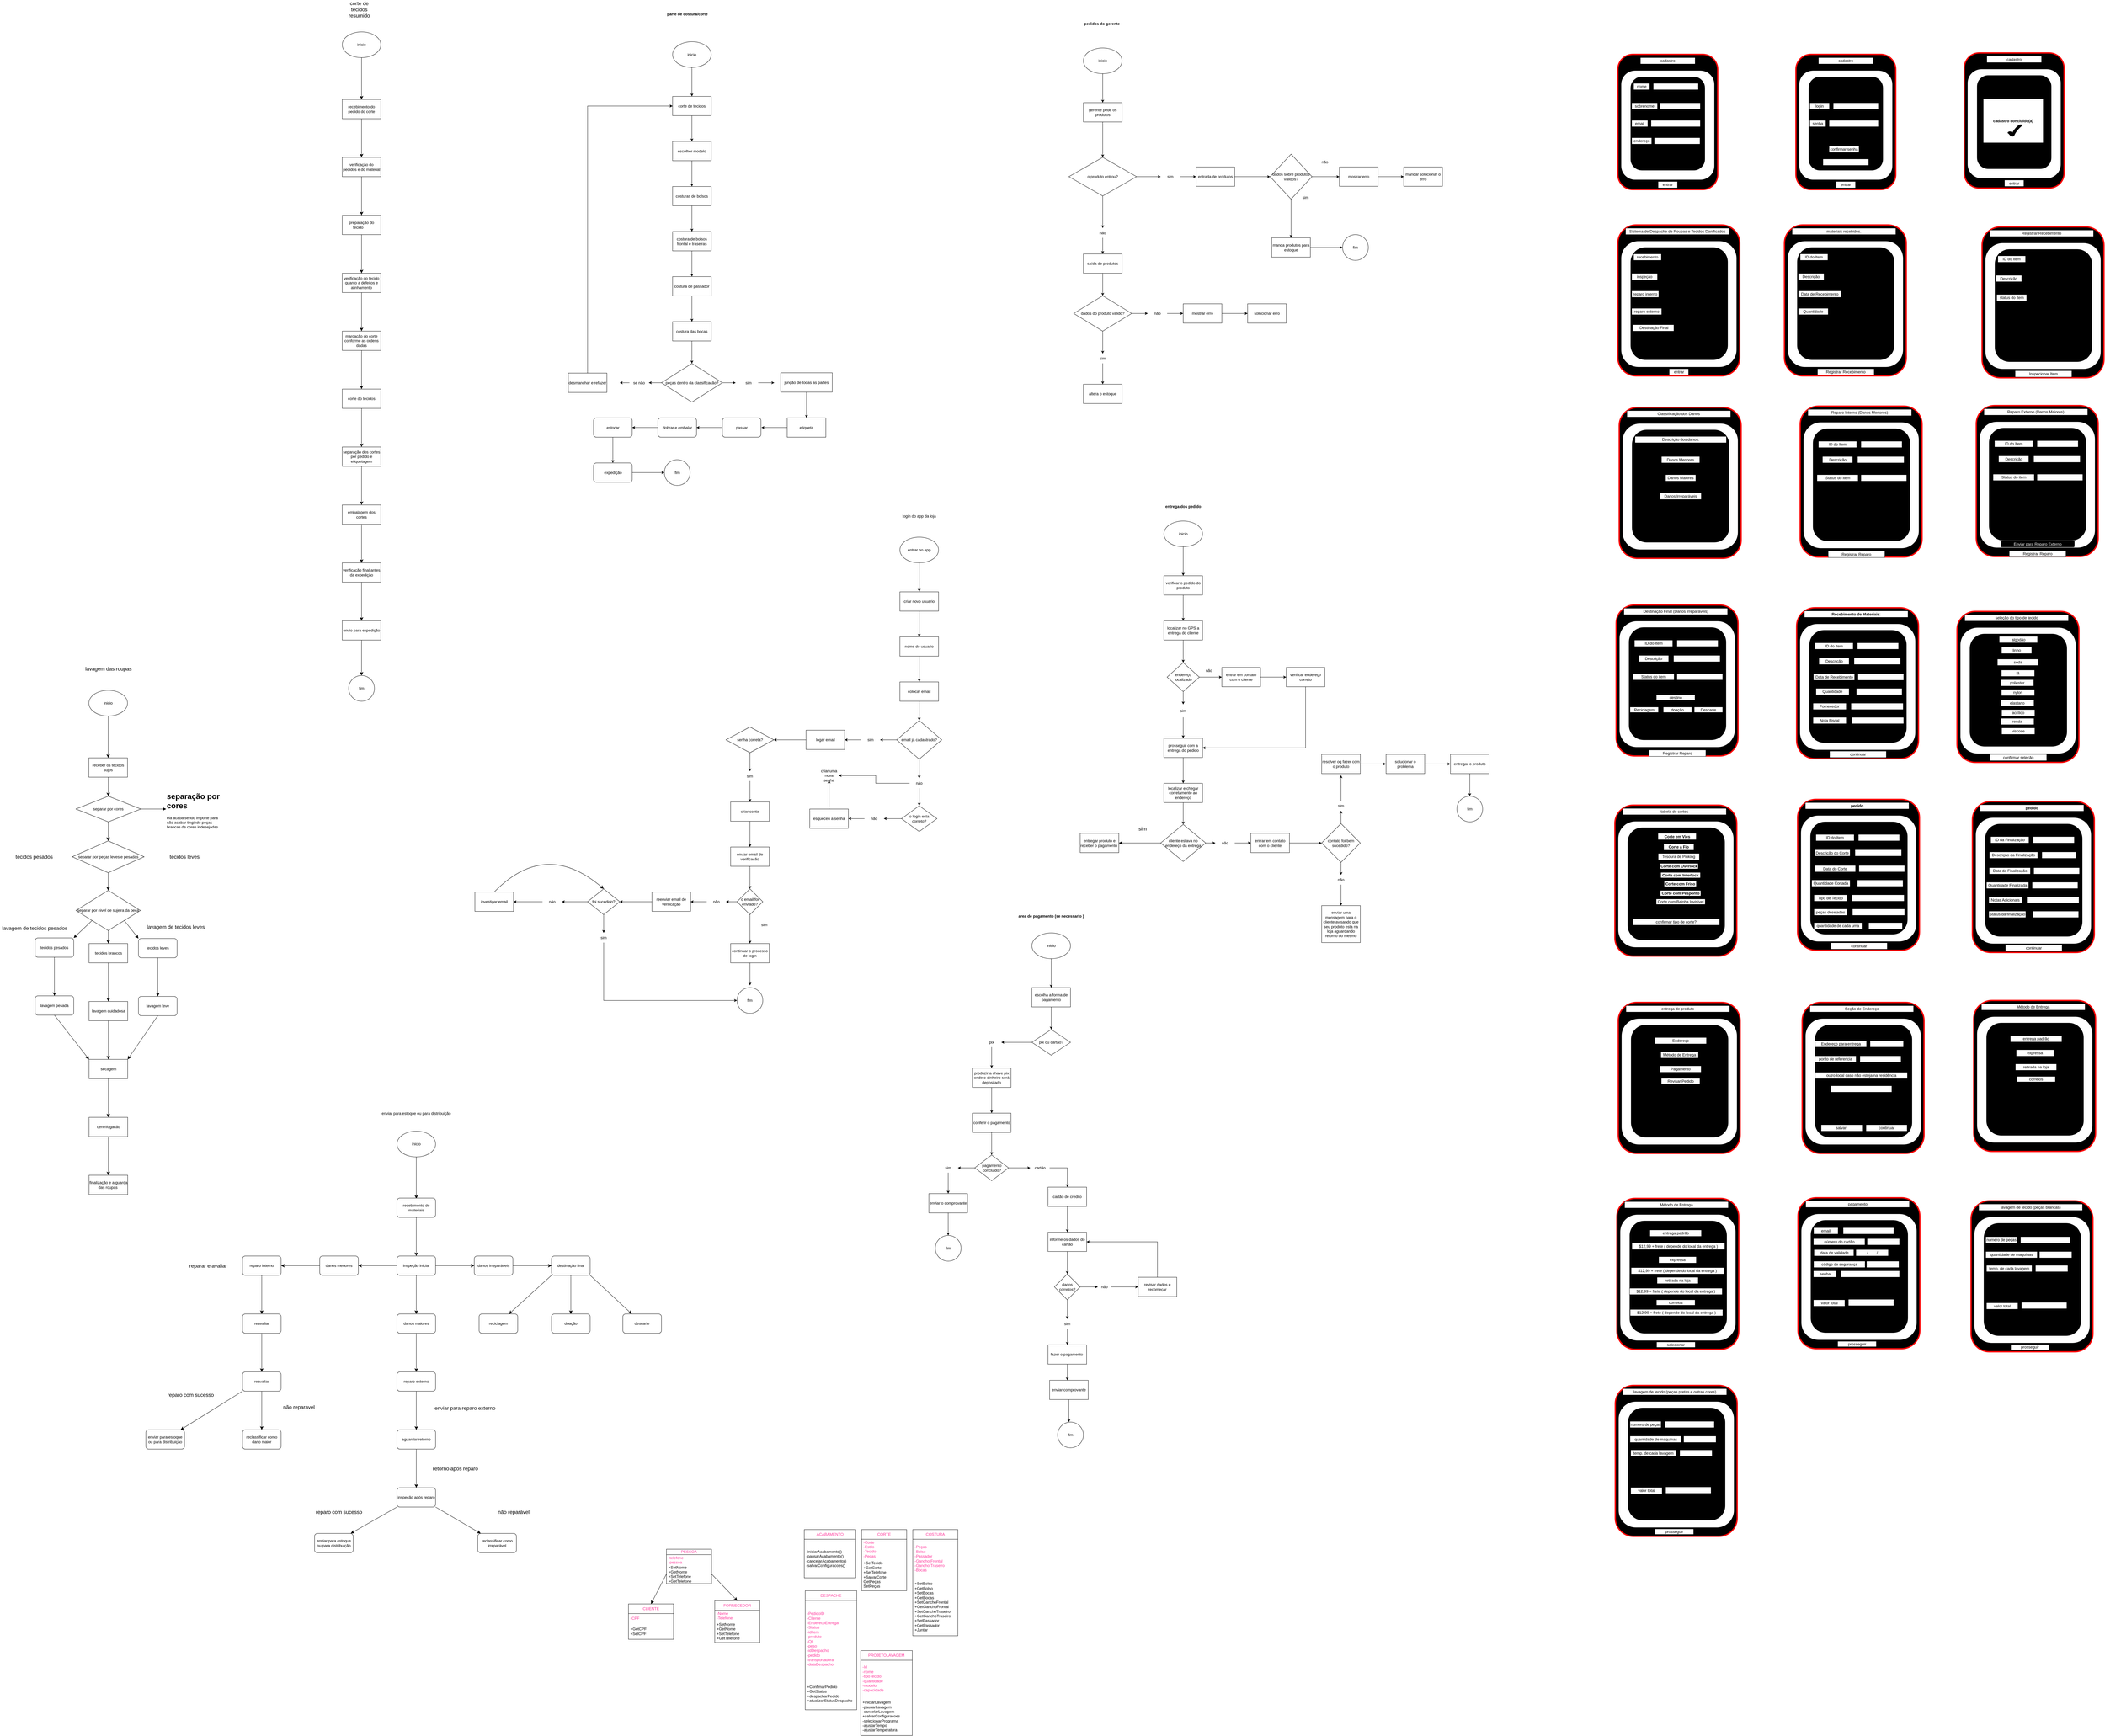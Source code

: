 <mxfile version="24.6.1" type="device">
  <diagram name="Página-1" id="dLtPcpsSmYYfWdFWy5hz">
    <mxGraphModel dx="11281" dy="5929" grid="0" gridSize="10" guides="1" tooltips="1" connect="1" arrows="1" fold="1" page="1" pageScale="1" pageWidth="827" pageHeight="1169" math="0" shadow="0">
      <root>
        <mxCell id="0" />
        <mxCell id="1" parent="0" />
        <mxCell id="Y9CdEm4xqu9V9nbw5cVp-127" style="edgeStyle=orthogonalEdgeStyle;rounded=0;orthogonalLoop=1;jettySize=auto;html=1;" edge="1" parent="1" source="Y9CdEm4xqu9V9nbw5cVp-2" target="Y9CdEm4xqu9V9nbw5cVp-3">
          <mxGeometry relative="1" as="geometry" />
        </mxCell>
        <mxCell id="Y9CdEm4xqu9V9nbw5cVp-2" value="inicio" style="ellipse;whiteSpace=wrap;html=1;" vertex="1" parent="1">
          <mxGeometry x="-126" y="60.5" width="120" height="80" as="geometry" />
        </mxCell>
        <mxCell id="Y9CdEm4xqu9V9nbw5cVp-6" value="" style="edgeStyle=orthogonalEdgeStyle;rounded=0;orthogonalLoop=1;jettySize=auto;html=1;" edge="1" parent="1" source="Y9CdEm4xqu9V9nbw5cVp-3" target="Y9CdEm4xqu9V9nbw5cVp-5">
          <mxGeometry relative="1" as="geometry" />
        </mxCell>
        <mxCell id="Y9CdEm4xqu9V9nbw5cVp-3" value="corte de tecidos" style="whiteSpace=wrap;html=1;" vertex="1" parent="1">
          <mxGeometry x="-126" y="230.5" width="120" height="60" as="geometry" />
        </mxCell>
        <mxCell id="Y9CdEm4xqu9V9nbw5cVp-8" value="" style="edgeStyle=orthogonalEdgeStyle;rounded=0;orthogonalLoop=1;jettySize=auto;html=1;" edge="1" parent="1" source="Y9CdEm4xqu9V9nbw5cVp-5" target="Y9CdEm4xqu9V9nbw5cVp-7">
          <mxGeometry relative="1" as="geometry" />
        </mxCell>
        <mxCell id="Y9CdEm4xqu9V9nbw5cVp-5" value="escolher modelo" style="whiteSpace=wrap;html=1;" vertex="1" parent="1">
          <mxGeometry x="-126" y="370.5" width="120" height="60" as="geometry" />
        </mxCell>
        <mxCell id="Y9CdEm4xqu9V9nbw5cVp-10" value="" style="edgeStyle=orthogonalEdgeStyle;rounded=0;orthogonalLoop=1;jettySize=auto;html=1;" edge="1" parent="1" source="Y9CdEm4xqu9V9nbw5cVp-7" target="Y9CdEm4xqu9V9nbw5cVp-9">
          <mxGeometry relative="1" as="geometry" />
        </mxCell>
        <mxCell id="Y9CdEm4xqu9V9nbw5cVp-7" value="costuras de bolsos" style="whiteSpace=wrap;html=1;" vertex="1" parent="1">
          <mxGeometry x="-126" y="510.5" width="120" height="60" as="geometry" />
        </mxCell>
        <mxCell id="Y9CdEm4xqu9V9nbw5cVp-12" value="" style="edgeStyle=orthogonalEdgeStyle;rounded=0;orthogonalLoop=1;jettySize=auto;html=1;" edge="1" parent="1" source="Y9CdEm4xqu9V9nbw5cVp-9" target="Y9CdEm4xqu9V9nbw5cVp-11">
          <mxGeometry relative="1" as="geometry" />
        </mxCell>
        <mxCell id="Y9CdEm4xqu9V9nbw5cVp-9" value="costura de bolsos frontal e traseiras" style="whiteSpace=wrap;html=1;" vertex="1" parent="1">
          <mxGeometry x="-126" y="650.5" width="120" height="60" as="geometry" />
        </mxCell>
        <mxCell id="Y9CdEm4xqu9V9nbw5cVp-14" value="" style="edgeStyle=orthogonalEdgeStyle;rounded=0;orthogonalLoop=1;jettySize=auto;html=1;" edge="1" parent="1" source="Y9CdEm4xqu9V9nbw5cVp-11" target="Y9CdEm4xqu9V9nbw5cVp-13">
          <mxGeometry relative="1" as="geometry" />
        </mxCell>
        <mxCell id="Y9CdEm4xqu9V9nbw5cVp-11" value="costura de passador" style="whiteSpace=wrap;html=1;" vertex="1" parent="1">
          <mxGeometry x="-126" y="790.5" width="120" height="60" as="geometry" />
        </mxCell>
        <mxCell id="Y9CdEm4xqu9V9nbw5cVp-18" value="" style="edgeStyle=orthogonalEdgeStyle;rounded=0;orthogonalLoop=1;jettySize=auto;html=1;" edge="1" parent="1" source="Y9CdEm4xqu9V9nbw5cVp-13" target="Y9CdEm4xqu9V9nbw5cVp-17">
          <mxGeometry relative="1" as="geometry" />
        </mxCell>
        <mxCell id="Y9CdEm4xqu9V9nbw5cVp-13" value="costura das bocas" style="whiteSpace=wrap;html=1;" vertex="1" parent="1">
          <mxGeometry x="-126" y="930.5" width="120" height="60" as="geometry" />
        </mxCell>
        <mxCell id="Y9CdEm4xqu9V9nbw5cVp-21" style="edgeStyle=orthogonalEdgeStyle;rounded=0;orthogonalLoop=1;jettySize=auto;html=1;" edge="1" parent="1" source="Y9CdEm4xqu9V9nbw5cVp-17" target="Y9CdEm4xqu9V9nbw5cVp-19">
          <mxGeometry relative="1" as="geometry" />
        </mxCell>
        <mxCell id="Y9CdEm4xqu9V9nbw5cVp-25" style="edgeStyle=orthogonalEdgeStyle;rounded=0;orthogonalLoop=1;jettySize=auto;html=1;" edge="1" parent="1" source="Y9CdEm4xqu9V9nbw5cVp-17">
          <mxGeometry relative="1" as="geometry">
            <mxPoint x="70" y="1120.5" as="targetPoint" />
          </mxGeometry>
        </mxCell>
        <mxCell id="Y9CdEm4xqu9V9nbw5cVp-17" value="peças dentro da classificação?" style="rhombus;whiteSpace=wrap;html=1;" vertex="1" parent="1">
          <mxGeometry x="-160.5" y="1060.5" width="189" height="120" as="geometry" />
        </mxCell>
        <mxCell id="Y9CdEm4xqu9V9nbw5cVp-22" style="edgeStyle=orthogonalEdgeStyle;rounded=0;orthogonalLoop=1;jettySize=auto;html=1;" edge="1" parent="1" source="Y9CdEm4xqu9V9nbw5cVp-19">
          <mxGeometry relative="1" as="geometry">
            <mxPoint x="-290" y="1120.5" as="targetPoint" />
          </mxGeometry>
        </mxCell>
        <mxCell id="Y9CdEm4xqu9V9nbw5cVp-19" value="se não" style="text;html=1;align=center;verticalAlign=middle;whiteSpace=wrap;rounded=0;" vertex="1" parent="1">
          <mxGeometry x="-260" y="1105.5" width="60" height="30" as="geometry" />
        </mxCell>
        <mxCell id="Y9CdEm4xqu9V9nbw5cVp-24" style="edgeStyle=orthogonalEdgeStyle;rounded=0;orthogonalLoop=1;jettySize=auto;html=1;entryX=0;entryY=0.5;entryDx=0;entryDy=0;" edge="1" parent="1" source="Y9CdEm4xqu9V9nbw5cVp-23" target="Y9CdEm4xqu9V9nbw5cVp-3">
          <mxGeometry relative="1" as="geometry">
            <Array as="points">
              <mxPoint x="-390" y="260.5" />
            </Array>
          </mxGeometry>
        </mxCell>
        <mxCell id="Y9CdEm4xqu9V9nbw5cVp-23" value="desmanchar e refazer" style="rounded=0;whiteSpace=wrap;html=1;" vertex="1" parent="1">
          <mxGeometry x="-450" y="1090.5" width="120" height="60" as="geometry" />
        </mxCell>
        <mxCell id="Y9CdEm4xqu9V9nbw5cVp-27" style="edgeStyle=orthogonalEdgeStyle;rounded=0;orthogonalLoop=1;jettySize=auto;html=1;" edge="1" parent="1" source="Y9CdEm4xqu9V9nbw5cVp-26">
          <mxGeometry relative="1" as="geometry">
            <mxPoint x="190" y="1120.5" as="targetPoint" />
          </mxGeometry>
        </mxCell>
        <mxCell id="Y9CdEm4xqu9V9nbw5cVp-26" value="sim" style="text;html=1;align=center;verticalAlign=middle;whiteSpace=wrap;rounded=0;" vertex="1" parent="1">
          <mxGeometry x="80" y="1105.5" width="60" height="30" as="geometry" />
        </mxCell>
        <mxCell id="Y9CdEm4xqu9V9nbw5cVp-30" value="" style="edgeStyle=orthogonalEdgeStyle;rounded=0;orthogonalLoop=1;jettySize=auto;html=1;" edge="1" parent="1" source="Y9CdEm4xqu9V9nbw5cVp-28" target="Y9CdEm4xqu9V9nbw5cVp-29">
          <mxGeometry relative="1" as="geometry" />
        </mxCell>
        <mxCell id="Y9CdEm4xqu9V9nbw5cVp-28" value="junção de todas as partes" style="rounded=0;whiteSpace=wrap;html=1;" vertex="1" parent="1">
          <mxGeometry x="210" y="1089.5" width="160" height="60" as="geometry" />
        </mxCell>
        <mxCell id="Y9CdEm4xqu9V9nbw5cVp-31" style="edgeStyle=orthogonalEdgeStyle;rounded=0;orthogonalLoop=1;jettySize=auto;html=1;" edge="1" parent="1" source="Y9CdEm4xqu9V9nbw5cVp-29">
          <mxGeometry relative="1" as="geometry">
            <mxPoint x="150" y="1259.5" as="targetPoint" />
          </mxGeometry>
        </mxCell>
        <mxCell id="Y9CdEm4xqu9V9nbw5cVp-29" value="etiqueta" style="whiteSpace=wrap;html=1;rounded=0;" vertex="1" parent="1">
          <mxGeometry x="230" y="1229.5" width="120" height="60" as="geometry" />
        </mxCell>
        <mxCell id="Y9CdEm4xqu9V9nbw5cVp-34" value="" style="edgeStyle=orthogonalEdgeStyle;rounded=0;orthogonalLoop=1;jettySize=auto;html=1;" edge="1" parent="1" source="Y9CdEm4xqu9V9nbw5cVp-32" target="Y9CdEm4xqu9V9nbw5cVp-33">
          <mxGeometry relative="1" as="geometry" />
        </mxCell>
        <mxCell id="Y9CdEm4xqu9V9nbw5cVp-32" value="passar" style="rounded=1;whiteSpace=wrap;html=1;" vertex="1" parent="1">
          <mxGeometry x="28.5" y="1229.5" width="120" height="60" as="geometry" />
        </mxCell>
        <mxCell id="Y9CdEm4xqu9V9nbw5cVp-36" value="" style="edgeStyle=orthogonalEdgeStyle;rounded=0;orthogonalLoop=1;jettySize=auto;html=1;" edge="1" parent="1" source="Y9CdEm4xqu9V9nbw5cVp-33" target="Y9CdEm4xqu9V9nbw5cVp-35">
          <mxGeometry relative="1" as="geometry" />
        </mxCell>
        <mxCell id="Y9CdEm4xqu9V9nbw5cVp-33" value="dobrar e embalar" style="rounded=1;whiteSpace=wrap;html=1;" vertex="1" parent="1">
          <mxGeometry x="-171.5" y="1229.5" width="120" height="60" as="geometry" />
        </mxCell>
        <mxCell id="Y9CdEm4xqu9V9nbw5cVp-38" value="" style="edgeStyle=orthogonalEdgeStyle;rounded=0;orthogonalLoop=1;jettySize=auto;html=1;" edge="1" parent="1" source="Y9CdEm4xqu9V9nbw5cVp-35" target="Y9CdEm4xqu9V9nbw5cVp-37">
          <mxGeometry relative="1" as="geometry" />
        </mxCell>
        <mxCell id="Y9CdEm4xqu9V9nbw5cVp-35" value="estocar" style="whiteSpace=wrap;html=1;rounded=1;" vertex="1" parent="1">
          <mxGeometry x="-371.5" y="1229.5" width="120" height="60" as="geometry" />
        </mxCell>
        <mxCell id="Y9CdEm4xqu9V9nbw5cVp-40" value="" style="edgeStyle=orthogonalEdgeStyle;rounded=0;orthogonalLoop=1;jettySize=auto;html=1;" edge="1" parent="1" source="Y9CdEm4xqu9V9nbw5cVp-37" target="Y9CdEm4xqu9V9nbw5cVp-39">
          <mxGeometry relative="1" as="geometry" />
        </mxCell>
        <mxCell id="Y9CdEm4xqu9V9nbw5cVp-37" value="expedição" style="whiteSpace=wrap;html=1;rounded=1;" vertex="1" parent="1">
          <mxGeometry x="-371.5" y="1369.5" width="120" height="60" as="geometry" />
        </mxCell>
        <mxCell id="Y9CdEm4xqu9V9nbw5cVp-39" value="fim" style="ellipse;whiteSpace=wrap;html=1;rounded=1;" vertex="1" parent="1">
          <mxGeometry x="-151.5" y="1359.5" width="80" height="80" as="geometry" />
        </mxCell>
        <mxCell id="Y9CdEm4xqu9V9nbw5cVp-43" value="" style="edgeStyle=orthogonalEdgeStyle;rounded=0;orthogonalLoop=1;jettySize=auto;html=1;" edge="1" parent="1" source="Y9CdEm4xqu9V9nbw5cVp-41" target="Y9CdEm4xqu9V9nbw5cVp-42">
          <mxGeometry relative="1" as="geometry" />
        </mxCell>
        <mxCell id="Y9CdEm4xqu9V9nbw5cVp-41" value="inicio" style="ellipse;whiteSpace=wrap;html=1;" vertex="1" parent="1">
          <mxGeometry x="1150" y="80" width="120" height="80" as="geometry" />
        </mxCell>
        <mxCell id="Y9CdEm4xqu9V9nbw5cVp-45" value="" style="edgeStyle=orthogonalEdgeStyle;rounded=0;orthogonalLoop=1;jettySize=auto;html=1;" edge="1" parent="1" source="Y9CdEm4xqu9V9nbw5cVp-42">
          <mxGeometry relative="1" as="geometry">
            <mxPoint x="1210" y="420" as="targetPoint" />
          </mxGeometry>
        </mxCell>
        <mxCell id="Y9CdEm4xqu9V9nbw5cVp-42" value="gerente pede os produtos" style="whiteSpace=wrap;html=1;" vertex="1" parent="1">
          <mxGeometry x="1150" y="250" width="120" height="60" as="geometry" />
        </mxCell>
        <mxCell id="Y9CdEm4xqu9V9nbw5cVp-48" style="edgeStyle=orthogonalEdgeStyle;rounded=0;orthogonalLoop=1;jettySize=auto;html=1;" edge="1" parent="1" source="Y9CdEm4xqu9V9nbw5cVp-46" target="Y9CdEm4xqu9V9nbw5cVp-47">
          <mxGeometry relative="1" as="geometry" />
        </mxCell>
        <mxCell id="Y9CdEm4xqu9V9nbw5cVp-65" value="" style="edgeStyle=orthogonalEdgeStyle;rounded=0;orthogonalLoop=1;jettySize=auto;html=1;" edge="1" parent="1" source="Y9CdEm4xqu9V9nbw5cVp-46" target="Y9CdEm4xqu9V9nbw5cVp-64">
          <mxGeometry relative="1" as="geometry" />
        </mxCell>
        <mxCell id="Y9CdEm4xqu9V9nbw5cVp-46" value="o produto entrou?" style="rhombus;whiteSpace=wrap;html=1;" vertex="1" parent="1">
          <mxGeometry x="1105" y="420" width="210" height="120" as="geometry" />
        </mxCell>
        <mxCell id="Y9CdEm4xqu9V9nbw5cVp-49" style="edgeStyle=orthogonalEdgeStyle;rounded=0;orthogonalLoop=1;jettySize=auto;html=1;" edge="1" parent="1" source="Y9CdEm4xqu9V9nbw5cVp-47" target="Y9CdEm4xqu9V9nbw5cVp-50">
          <mxGeometry relative="1" as="geometry">
            <mxPoint x="1210" y="750" as="targetPoint" />
          </mxGeometry>
        </mxCell>
        <mxCell id="Y9CdEm4xqu9V9nbw5cVp-47" value="não" style="text;html=1;align=center;verticalAlign=middle;whiteSpace=wrap;rounded=0;" vertex="1" parent="1">
          <mxGeometry x="1180" y="640" width="60" height="30" as="geometry" />
        </mxCell>
        <mxCell id="Y9CdEm4xqu9V9nbw5cVp-53" value="" style="edgeStyle=orthogonalEdgeStyle;rounded=0;orthogonalLoop=1;jettySize=auto;html=1;" edge="1" parent="1" source="Y9CdEm4xqu9V9nbw5cVp-50" target="Y9CdEm4xqu9V9nbw5cVp-52">
          <mxGeometry relative="1" as="geometry" />
        </mxCell>
        <mxCell id="Y9CdEm4xqu9V9nbw5cVp-50" value="saída de produtos" style="rounded=0;whiteSpace=wrap;html=1;" vertex="1" parent="1">
          <mxGeometry x="1150" y="720" width="120" height="60" as="geometry" />
        </mxCell>
        <mxCell id="Y9CdEm4xqu9V9nbw5cVp-55" style="edgeStyle=orthogonalEdgeStyle;rounded=0;orthogonalLoop=1;jettySize=auto;html=1;" edge="1" parent="1" source="Y9CdEm4xqu9V9nbw5cVp-52" target="Y9CdEm4xqu9V9nbw5cVp-54">
          <mxGeometry relative="1" as="geometry" />
        </mxCell>
        <mxCell id="Y9CdEm4xqu9V9nbw5cVp-59" value="" style="edgeStyle=orthogonalEdgeStyle;rounded=0;orthogonalLoop=1;jettySize=auto;html=1;" edge="1" parent="1" source="Y9CdEm4xqu9V9nbw5cVp-52" target="Y9CdEm4xqu9V9nbw5cVp-58">
          <mxGeometry relative="1" as="geometry" />
        </mxCell>
        <mxCell id="Y9CdEm4xqu9V9nbw5cVp-52" value="dados do produto valido?" style="rhombus;whiteSpace=wrap;html=1;rounded=0;" vertex="1" parent="1">
          <mxGeometry x="1120" y="850" width="180" height="110" as="geometry" />
        </mxCell>
        <mxCell id="Y9CdEm4xqu9V9nbw5cVp-57" value="" style="edgeStyle=orthogonalEdgeStyle;rounded=0;orthogonalLoop=1;jettySize=auto;html=1;" edge="1" parent="1" source="Y9CdEm4xqu9V9nbw5cVp-54" target="Y9CdEm4xqu9V9nbw5cVp-56">
          <mxGeometry relative="1" as="geometry" />
        </mxCell>
        <mxCell id="Y9CdEm4xqu9V9nbw5cVp-54" value="sim" style="text;html=1;align=center;verticalAlign=middle;whiteSpace=wrap;rounded=0;" vertex="1" parent="1">
          <mxGeometry x="1180" y="1030" width="60" height="30" as="geometry" />
        </mxCell>
        <mxCell id="Y9CdEm4xqu9V9nbw5cVp-56" value="altera o estoque" style="whiteSpace=wrap;html=1;" vertex="1" parent="1">
          <mxGeometry x="1150" y="1125" width="120" height="60" as="geometry" />
        </mxCell>
        <mxCell id="Y9CdEm4xqu9V9nbw5cVp-61" value="" style="edgeStyle=orthogonalEdgeStyle;rounded=0;orthogonalLoop=1;jettySize=auto;html=1;" edge="1" parent="1" source="Y9CdEm4xqu9V9nbw5cVp-58" target="Y9CdEm4xqu9V9nbw5cVp-60">
          <mxGeometry relative="1" as="geometry" />
        </mxCell>
        <mxCell id="Y9CdEm4xqu9V9nbw5cVp-58" value="não" style="text;html=1;align=center;verticalAlign=middle;whiteSpace=wrap;rounded=0;" vertex="1" parent="1">
          <mxGeometry x="1350" y="890" width="60" height="30" as="geometry" />
        </mxCell>
        <mxCell id="Y9CdEm4xqu9V9nbw5cVp-63" value="" style="edgeStyle=orthogonalEdgeStyle;rounded=0;orthogonalLoop=1;jettySize=auto;html=1;" edge="1" parent="1" source="Y9CdEm4xqu9V9nbw5cVp-60" target="Y9CdEm4xqu9V9nbw5cVp-62">
          <mxGeometry relative="1" as="geometry" />
        </mxCell>
        <mxCell id="Y9CdEm4xqu9V9nbw5cVp-60" value="mostrar erro" style="whiteSpace=wrap;html=1;" vertex="1" parent="1">
          <mxGeometry x="1460" y="875" width="120" height="60" as="geometry" />
        </mxCell>
        <mxCell id="Y9CdEm4xqu9V9nbw5cVp-62" value="solucionar erro" style="whiteSpace=wrap;html=1;" vertex="1" parent="1">
          <mxGeometry x="1660" y="875" width="120" height="60" as="geometry" />
        </mxCell>
        <mxCell id="Y9CdEm4xqu9V9nbw5cVp-67" value="" style="edgeStyle=orthogonalEdgeStyle;rounded=0;orthogonalLoop=1;jettySize=auto;html=1;" edge="1" parent="1" source="Y9CdEm4xqu9V9nbw5cVp-64" target="Y9CdEm4xqu9V9nbw5cVp-66">
          <mxGeometry relative="1" as="geometry" />
        </mxCell>
        <mxCell id="Y9CdEm4xqu9V9nbw5cVp-64" value="sim" style="text;html=1;align=center;verticalAlign=middle;whiteSpace=wrap;rounded=0;" vertex="1" parent="1">
          <mxGeometry x="1390" y="465" width="60" height="30" as="geometry" />
        </mxCell>
        <mxCell id="Y9CdEm4xqu9V9nbw5cVp-69" value="" style="edgeStyle=orthogonalEdgeStyle;rounded=0;orthogonalLoop=1;jettySize=auto;html=1;" edge="1" parent="1" source="Y9CdEm4xqu9V9nbw5cVp-66" target="Y9CdEm4xqu9V9nbw5cVp-68">
          <mxGeometry relative="1" as="geometry" />
        </mxCell>
        <mxCell id="Y9CdEm4xqu9V9nbw5cVp-66" value="entrada de produtos" style="whiteSpace=wrap;html=1;" vertex="1" parent="1">
          <mxGeometry x="1500" y="450" width="120" height="60" as="geometry" />
        </mxCell>
        <mxCell id="Y9CdEm4xqu9V9nbw5cVp-71" value="" style="edgeStyle=orthogonalEdgeStyle;rounded=0;orthogonalLoop=1;jettySize=auto;html=1;" edge="1" parent="1" source="Y9CdEm4xqu9V9nbw5cVp-68" target="Y9CdEm4xqu9V9nbw5cVp-70">
          <mxGeometry relative="1" as="geometry" />
        </mxCell>
        <mxCell id="Y9CdEm4xqu9V9nbw5cVp-76" value="" style="edgeStyle=orthogonalEdgeStyle;rounded=0;orthogonalLoop=1;jettySize=auto;html=1;" edge="1" parent="1" source="Y9CdEm4xqu9V9nbw5cVp-68" target="Y9CdEm4xqu9V9nbw5cVp-75">
          <mxGeometry relative="1" as="geometry" />
        </mxCell>
        <mxCell id="Y9CdEm4xqu9V9nbw5cVp-68" value="dados sobre produtos validos?" style="rhombus;whiteSpace=wrap;html=1;" vertex="1" parent="1">
          <mxGeometry x="1730" y="410" width="130" height="140" as="geometry" />
        </mxCell>
        <mxCell id="Y9CdEm4xqu9V9nbw5cVp-74" value="" style="edgeStyle=orthogonalEdgeStyle;rounded=0;orthogonalLoop=1;jettySize=auto;html=1;" edge="1" parent="1" source="Y9CdEm4xqu9V9nbw5cVp-70" target="Y9CdEm4xqu9V9nbw5cVp-73">
          <mxGeometry relative="1" as="geometry" />
        </mxCell>
        <mxCell id="Y9CdEm4xqu9V9nbw5cVp-70" value="manda produtos para estoque" style="whiteSpace=wrap;html=1;" vertex="1" parent="1">
          <mxGeometry x="1735" y="670" width="120" height="60" as="geometry" />
        </mxCell>
        <mxCell id="Y9CdEm4xqu9V9nbw5cVp-72" value="sim" style="text;html=1;align=center;verticalAlign=middle;whiteSpace=wrap;rounded=0;" vertex="1" parent="1">
          <mxGeometry x="1810" y="530" width="60" height="30" as="geometry" />
        </mxCell>
        <mxCell id="Y9CdEm4xqu9V9nbw5cVp-73" value="fim" style="ellipse;whiteSpace=wrap;html=1;" vertex="1" parent="1">
          <mxGeometry x="1955" y="660" width="80" height="80" as="geometry" />
        </mxCell>
        <mxCell id="Y9CdEm4xqu9V9nbw5cVp-78" value="" style="edgeStyle=orthogonalEdgeStyle;rounded=0;orthogonalLoop=1;jettySize=auto;html=1;" edge="1" parent="1" source="Y9CdEm4xqu9V9nbw5cVp-75" target="Y9CdEm4xqu9V9nbw5cVp-77">
          <mxGeometry relative="1" as="geometry" />
        </mxCell>
        <mxCell id="Y9CdEm4xqu9V9nbw5cVp-75" value="mostrar erro" style="whiteSpace=wrap;html=1;" vertex="1" parent="1">
          <mxGeometry x="1945" y="450" width="120" height="60" as="geometry" />
        </mxCell>
        <mxCell id="Y9CdEm4xqu9V9nbw5cVp-77" value="mandar solucionar o erro" style="whiteSpace=wrap;html=1;" vertex="1" parent="1">
          <mxGeometry x="2145" y="450" width="120" height="60" as="geometry" />
        </mxCell>
        <mxCell id="Y9CdEm4xqu9V9nbw5cVp-79" value="não" style="text;html=1;align=center;verticalAlign=middle;whiteSpace=wrap;rounded=0;" vertex="1" parent="1">
          <mxGeometry x="1870" y="420" width="60" height="30" as="geometry" />
        </mxCell>
        <mxCell id="Y9CdEm4xqu9V9nbw5cVp-82" value="" style="edgeStyle=orthogonalEdgeStyle;rounded=0;orthogonalLoop=1;jettySize=auto;html=1;" edge="1" parent="1" source="Y9CdEm4xqu9V9nbw5cVp-80" target="Y9CdEm4xqu9V9nbw5cVp-81">
          <mxGeometry relative="1" as="geometry" />
        </mxCell>
        <mxCell id="Y9CdEm4xqu9V9nbw5cVp-80" value="entrar no app" style="ellipse;whiteSpace=wrap;html=1;" vertex="1" parent="1">
          <mxGeometry x="580" y="1600" width="120" height="80" as="geometry" />
        </mxCell>
        <mxCell id="Y9CdEm4xqu9V9nbw5cVp-84" value="" style="edgeStyle=orthogonalEdgeStyle;rounded=0;orthogonalLoop=1;jettySize=auto;html=1;" edge="1" parent="1" source="Y9CdEm4xqu9V9nbw5cVp-81" target="Y9CdEm4xqu9V9nbw5cVp-83">
          <mxGeometry relative="1" as="geometry" />
        </mxCell>
        <mxCell id="Y9CdEm4xqu9V9nbw5cVp-81" value="criar novo usuario" style="whiteSpace=wrap;html=1;" vertex="1" parent="1">
          <mxGeometry x="580" y="1770" width="120" height="60" as="geometry" />
        </mxCell>
        <mxCell id="Y9CdEm4xqu9V9nbw5cVp-86" value="" style="edgeStyle=orthogonalEdgeStyle;rounded=0;orthogonalLoop=1;jettySize=auto;html=1;" edge="1" parent="1" source="Y9CdEm4xqu9V9nbw5cVp-83" target="Y9CdEm4xqu9V9nbw5cVp-85">
          <mxGeometry relative="1" as="geometry" />
        </mxCell>
        <mxCell id="Y9CdEm4xqu9V9nbw5cVp-83" value="nome do usuario" style="whiteSpace=wrap;html=1;" vertex="1" parent="1">
          <mxGeometry x="580" y="1910" width="120" height="60" as="geometry" />
        </mxCell>
        <mxCell id="Y9CdEm4xqu9V9nbw5cVp-88" value="" style="edgeStyle=orthogonalEdgeStyle;rounded=0;orthogonalLoop=1;jettySize=auto;html=1;" edge="1" parent="1" source="Y9CdEm4xqu9V9nbw5cVp-85" target="Y9CdEm4xqu9V9nbw5cVp-87">
          <mxGeometry relative="1" as="geometry" />
        </mxCell>
        <mxCell id="Y9CdEm4xqu9V9nbw5cVp-85" value="colocar email" style="whiteSpace=wrap;html=1;" vertex="1" parent="1">
          <mxGeometry x="580" y="2050" width="120" height="60" as="geometry" />
        </mxCell>
        <mxCell id="Y9CdEm4xqu9V9nbw5cVp-90" value="" style="edgeStyle=orthogonalEdgeStyle;rounded=0;orthogonalLoop=1;jettySize=auto;html=1;" edge="1" parent="1" source="Y9CdEm4xqu9V9nbw5cVp-87" target="Y9CdEm4xqu9V9nbw5cVp-89">
          <mxGeometry relative="1" as="geometry" />
        </mxCell>
        <mxCell id="Y9CdEm4xqu9V9nbw5cVp-98" value="" style="edgeStyle=orthogonalEdgeStyle;rounded=0;orthogonalLoop=1;jettySize=auto;html=1;" edge="1" parent="1" source="Y9CdEm4xqu9V9nbw5cVp-87" target="Y9CdEm4xqu9V9nbw5cVp-97">
          <mxGeometry relative="1" as="geometry" />
        </mxCell>
        <mxCell id="Y9CdEm4xqu9V9nbw5cVp-87" value="email já cadastrado?" style="rhombus;whiteSpace=wrap;html=1;" vertex="1" parent="1">
          <mxGeometry x="570" y="2170" width="140" height="120" as="geometry" />
        </mxCell>
        <mxCell id="Y9CdEm4xqu9V9nbw5cVp-92" value="" style="edgeStyle=orthogonalEdgeStyle;rounded=0;orthogonalLoop=1;jettySize=auto;html=1;" edge="1" parent="1" source="Y9CdEm4xqu9V9nbw5cVp-89" target="Y9CdEm4xqu9V9nbw5cVp-91">
          <mxGeometry relative="1" as="geometry" />
        </mxCell>
        <mxCell id="Y9CdEm4xqu9V9nbw5cVp-89" value="sim" style="text;html=1;align=center;verticalAlign=middle;whiteSpace=wrap;rounded=0;" vertex="1" parent="1">
          <mxGeometry x="458.5" y="2215" width="60" height="30" as="geometry" />
        </mxCell>
        <mxCell id="Y9CdEm4xqu9V9nbw5cVp-94" value="" style="edgeStyle=orthogonalEdgeStyle;rounded=0;orthogonalLoop=1;jettySize=auto;html=1;" edge="1" parent="1" source="Y9CdEm4xqu9V9nbw5cVp-91" target="Y9CdEm4xqu9V9nbw5cVp-93">
          <mxGeometry relative="1" as="geometry" />
        </mxCell>
        <mxCell id="Y9CdEm4xqu9V9nbw5cVp-91" value="logar email" style="whiteSpace=wrap;html=1;" vertex="1" parent="1">
          <mxGeometry x="288.5" y="2200" width="120" height="60" as="geometry" />
        </mxCell>
        <mxCell id="Y9CdEm4xqu9V9nbw5cVp-96" value="" style="edgeStyle=orthogonalEdgeStyle;rounded=0;orthogonalLoop=1;jettySize=auto;html=1;" edge="1" parent="1" source="Y9CdEm4xqu9V9nbw5cVp-93" target="Y9CdEm4xqu9V9nbw5cVp-95">
          <mxGeometry relative="1" as="geometry" />
        </mxCell>
        <mxCell id="Y9CdEm4xqu9V9nbw5cVp-93" value="senha correta?" style="rhombus;whiteSpace=wrap;html=1;" vertex="1" parent="1">
          <mxGeometry x="40" y="2190" width="148.5" height="80" as="geometry" />
        </mxCell>
        <mxCell id="Y9CdEm4xqu9V9nbw5cVp-111" value="" style="edgeStyle=orthogonalEdgeStyle;rounded=0;orthogonalLoop=1;jettySize=auto;html=1;" edge="1" parent="1" source="Y9CdEm4xqu9V9nbw5cVp-95" target="Y9CdEm4xqu9V9nbw5cVp-110">
          <mxGeometry relative="1" as="geometry" />
        </mxCell>
        <mxCell id="Y9CdEm4xqu9V9nbw5cVp-95" value="sim" style="text;html=1;align=center;verticalAlign=middle;whiteSpace=wrap;rounded=0;" vertex="1" parent="1">
          <mxGeometry x="84.25" y="2328" width="60" height="30" as="geometry" />
        </mxCell>
        <mxCell id="Y9CdEm4xqu9V9nbw5cVp-100" value="" style="edgeStyle=orthogonalEdgeStyle;rounded=0;orthogonalLoop=1;jettySize=auto;html=1;" edge="1" parent="1" source="Y9CdEm4xqu9V9nbw5cVp-97" target="Y9CdEm4xqu9V9nbw5cVp-99">
          <mxGeometry relative="1" as="geometry" />
        </mxCell>
        <mxCell id="Y9CdEm4xqu9V9nbw5cVp-108" style="edgeStyle=orthogonalEdgeStyle;rounded=0;orthogonalLoop=1;jettySize=auto;html=1;" edge="1" parent="1" source="Y9CdEm4xqu9V9nbw5cVp-97" target="Y9CdEm4xqu9V9nbw5cVp-107">
          <mxGeometry relative="1" as="geometry">
            <Array as="points">
              <mxPoint x="505" y="2365" />
              <mxPoint x="505" y="2341" />
            </Array>
          </mxGeometry>
        </mxCell>
        <mxCell id="Y9CdEm4xqu9V9nbw5cVp-97" value="não" style="text;html=1;align=center;verticalAlign=middle;whiteSpace=wrap;rounded=0;" vertex="1" parent="1">
          <mxGeometry x="610" y="2350" width="60" height="30" as="geometry" />
        </mxCell>
        <mxCell id="Y9CdEm4xqu9V9nbw5cVp-104" value="" style="edgeStyle=orthogonalEdgeStyle;rounded=0;orthogonalLoop=1;jettySize=auto;html=1;" edge="1" parent="1" source="Y9CdEm4xqu9V9nbw5cVp-99" target="Y9CdEm4xqu9V9nbw5cVp-103">
          <mxGeometry relative="1" as="geometry" />
        </mxCell>
        <mxCell id="Y9CdEm4xqu9V9nbw5cVp-99" value="o login esta correto?" style="rhombus;whiteSpace=wrap;html=1;" vertex="1" parent="1">
          <mxGeometry x="585" y="2435" width="110" height="80" as="geometry" />
        </mxCell>
        <mxCell id="Y9CdEm4xqu9V9nbw5cVp-106" value="" style="edgeStyle=orthogonalEdgeStyle;rounded=0;orthogonalLoop=1;jettySize=auto;html=1;" edge="1" parent="1" source="Y9CdEm4xqu9V9nbw5cVp-103" target="Y9CdEm4xqu9V9nbw5cVp-105">
          <mxGeometry relative="1" as="geometry" />
        </mxCell>
        <mxCell id="Y9CdEm4xqu9V9nbw5cVp-103" value="não" style="text;html=1;align=center;verticalAlign=middle;whiteSpace=wrap;rounded=0;" vertex="1" parent="1">
          <mxGeometry x="470" y="2460" width="60" height="30" as="geometry" />
        </mxCell>
        <mxCell id="Y9CdEm4xqu9V9nbw5cVp-109" value="" style="edgeStyle=orthogonalEdgeStyle;rounded=0;orthogonalLoop=1;jettySize=auto;html=1;" edge="1" parent="1" source="Y9CdEm4xqu9V9nbw5cVp-105" target="Y9CdEm4xqu9V9nbw5cVp-107">
          <mxGeometry relative="1" as="geometry" />
        </mxCell>
        <mxCell id="Y9CdEm4xqu9V9nbw5cVp-105" value="esqueceu a senha" style="whiteSpace=wrap;html=1;" vertex="1" parent="1">
          <mxGeometry x="300" y="2445" width="120" height="60" as="geometry" />
        </mxCell>
        <mxCell id="Y9CdEm4xqu9V9nbw5cVp-107" value="criar uma nova senha" style="text;html=1;align=center;verticalAlign=middle;whiteSpace=wrap;rounded=0;" vertex="1" parent="1">
          <mxGeometry x="330" y="2326" width="60" height="30" as="geometry" />
        </mxCell>
        <mxCell id="Y9CdEm4xqu9V9nbw5cVp-113" value="" style="edgeStyle=orthogonalEdgeStyle;rounded=0;orthogonalLoop=1;jettySize=auto;html=1;" edge="1" parent="1" source="Y9CdEm4xqu9V9nbw5cVp-110" target="Y9CdEm4xqu9V9nbw5cVp-112">
          <mxGeometry relative="1" as="geometry" />
        </mxCell>
        <mxCell id="Y9CdEm4xqu9V9nbw5cVp-110" value="criar conta" style="whiteSpace=wrap;html=1;" vertex="1" parent="1">
          <mxGeometry x="54.25" y="2423" width="120" height="60" as="geometry" />
        </mxCell>
        <mxCell id="Y9CdEm4xqu9V9nbw5cVp-117" value="" style="edgeStyle=orthogonalEdgeStyle;rounded=0;orthogonalLoop=1;jettySize=auto;html=1;" edge="1" parent="1" source="Y9CdEm4xqu9V9nbw5cVp-112" target="Y9CdEm4xqu9V9nbw5cVp-116">
          <mxGeometry relative="1" as="geometry" />
        </mxCell>
        <mxCell id="Y9CdEm4xqu9V9nbw5cVp-112" value="enviar email de verificação" style="whiteSpace=wrap;html=1;" vertex="1" parent="1">
          <mxGeometry x="54.25" y="2563" width="120" height="60" as="geometry" />
        </mxCell>
        <mxCell id="Y9CdEm4xqu9V9nbw5cVp-119" value="" style="edgeStyle=orthogonalEdgeStyle;rounded=0;orthogonalLoop=1;jettySize=auto;html=1;" edge="1" parent="1" source="Y9CdEm4xqu9V9nbw5cVp-116" target="Y9CdEm4xqu9V9nbw5cVp-118">
          <mxGeometry relative="1" as="geometry" />
        </mxCell>
        <mxCell id="Y9CdEm4xqu9V9nbw5cVp-125" value="" style="edgeStyle=orthogonalEdgeStyle;rounded=0;orthogonalLoop=1;jettySize=auto;html=1;" edge="1" parent="1" source="Y9CdEm4xqu9V9nbw5cVp-116" target="Y9CdEm4xqu9V9nbw5cVp-124">
          <mxGeometry relative="1" as="geometry" />
        </mxCell>
        <mxCell id="Y9CdEm4xqu9V9nbw5cVp-116" value="o email foi enviado?" style="rhombus;whiteSpace=wrap;html=1;" vertex="1" parent="1">
          <mxGeometry x="74.25" y="2693" width="80" height="80" as="geometry" />
        </mxCell>
        <mxCell id="Y9CdEm4xqu9V9nbw5cVp-121" value="" style="edgeStyle=orthogonalEdgeStyle;rounded=0;orthogonalLoop=1;jettySize=auto;html=1;" edge="1" parent="1" source="Y9CdEm4xqu9V9nbw5cVp-118" target="Y9CdEm4xqu9V9nbw5cVp-120">
          <mxGeometry relative="1" as="geometry" />
        </mxCell>
        <mxCell id="Y9CdEm4xqu9V9nbw5cVp-118" value="não" style="text;html=1;align=center;verticalAlign=middle;whiteSpace=wrap;rounded=0;" vertex="1" parent="1">
          <mxGeometry x="-20" y="2718" width="60" height="30" as="geometry" />
        </mxCell>
        <mxCell id="Y9CdEm4xqu9V9nbw5cVp-132" value="" style="edgeStyle=orthogonalEdgeStyle;rounded=0;orthogonalLoop=1;jettySize=auto;html=1;" edge="1" parent="1" source="Y9CdEm4xqu9V9nbw5cVp-120" target="Y9CdEm4xqu9V9nbw5cVp-131">
          <mxGeometry relative="1" as="geometry" />
        </mxCell>
        <mxCell id="Y9CdEm4xqu9V9nbw5cVp-120" value="reenviar email de verificação" style="whiteSpace=wrap;html=1;" vertex="1" parent="1">
          <mxGeometry x="-190" y="2703" width="120" height="60" as="geometry" />
        </mxCell>
        <mxCell id="Y9CdEm4xqu9V9nbw5cVp-129" value="" style="edgeStyle=orthogonalEdgeStyle;rounded=0;orthogonalLoop=1;jettySize=auto;html=1;" edge="1" parent="1" source="Y9CdEm4xqu9V9nbw5cVp-124">
          <mxGeometry relative="1" as="geometry">
            <mxPoint x="114.353" y="2993.062" as="targetPoint" />
          </mxGeometry>
        </mxCell>
        <mxCell id="Y9CdEm4xqu9V9nbw5cVp-124" value="continuar o processo de login" style="whiteSpace=wrap;html=1;" vertex="1" parent="1">
          <mxGeometry x="54.25" y="2863" width="120" height="60" as="geometry" />
        </mxCell>
        <mxCell id="Y9CdEm4xqu9V9nbw5cVp-126" value="sim" style="text;html=1;align=center;verticalAlign=middle;whiteSpace=wrap;rounded=0;" vertex="1" parent="1">
          <mxGeometry x="128.5" y="2790" width="60" height="30" as="geometry" />
        </mxCell>
        <mxCell id="Y9CdEm4xqu9V9nbw5cVp-130" value="fim" style="ellipse;whiteSpace=wrap;html=1;aspect=fixed;" vertex="1" parent="1">
          <mxGeometry x="74.25" y="3000" width="80" height="80" as="geometry" />
        </mxCell>
        <mxCell id="Y9CdEm4xqu9V9nbw5cVp-134" value="" style="edgeStyle=orthogonalEdgeStyle;rounded=0;orthogonalLoop=1;jettySize=auto;html=1;" edge="1" parent="1" source="Y9CdEm4xqu9V9nbw5cVp-131" target="Y9CdEm4xqu9V9nbw5cVp-133">
          <mxGeometry relative="1" as="geometry" />
        </mxCell>
        <mxCell id="Y9CdEm4xqu9V9nbw5cVp-138" style="edgeStyle=orthogonalEdgeStyle;rounded=0;orthogonalLoop=1;jettySize=auto;html=1;" edge="1" parent="1" source="Y9CdEm4xqu9V9nbw5cVp-131" target="Y9CdEm4xqu9V9nbw5cVp-137">
          <mxGeometry relative="1" as="geometry" />
        </mxCell>
        <mxCell id="Y9CdEm4xqu9V9nbw5cVp-131" value="foi sucedido?" style="rhombus;whiteSpace=wrap;html=1;" vertex="1" parent="1">
          <mxGeometry x="-390" y="2693" width="100" height="80" as="geometry" />
        </mxCell>
        <mxCell id="Y9CdEm4xqu9V9nbw5cVp-136" style="edgeStyle=orthogonalEdgeStyle;rounded=0;orthogonalLoop=1;jettySize=auto;html=1;entryX=0;entryY=0.5;entryDx=0;entryDy=0;" edge="1" parent="1" source="Y9CdEm4xqu9V9nbw5cVp-133" target="Y9CdEm4xqu9V9nbw5cVp-130">
          <mxGeometry relative="1" as="geometry">
            <Array as="points">
              <mxPoint x="-340" y="3040" />
            </Array>
          </mxGeometry>
        </mxCell>
        <mxCell id="Y9CdEm4xqu9V9nbw5cVp-133" value="sim" style="text;html=1;align=center;verticalAlign=middle;whiteSpace=wrap;rounded=0;" vertex="1" parent="1">
          <mxGeometry x="-370" y="2830" width="60" height="30" as="geometry" />
        </mxCell>
        <mxCell id="Y9CdEm4xqu9V9nbw5cVp-139" style="edgeStyle=orthogonalEdgeStyle;rounded=0;orthogonalLoop=1;jettySize=auto;html=1;" edge="1" parent="1" source="Y9CdEm4xqu9V9nbw5cVp-137" target="Y9CdEm4xqu9V9nbw5cVp-140">
          <mxGeometry relative="1" as="geometry">
            <mxPoint x="-610.0" y="2733" as="targetPoint" />
          </mxGeometry>
        </mxCell>
        <mxCell id="Y9CdEm4xqu9V9nbw5cVp-137" value="não" style="text;html=1;align=center;verticalAlign=middle;whiteSpace=wrap;rounded=0;" vertex="1" parent="1">
          <mxGeometry x="-530" y="2718" width="60" height="30" as="geometry" />
        </mxCell>
        <mxCell id="Y9CdEm4xqu9V9nbw5cVp-295" style="edgeStyle=none;curved=1;rounded=0;orthogonalLoop=1;jettySize=auto;html=1;exitX=0.5;exitY=0;exitDx=0;exitDy=0;entryX=0.5;entryY=0;entryDx=0;entryDy=0;fontSize=12;startSize=8;endSize=8;" edge="1" parent="1" source="Y9CdEm4xqu9V9nbw5cVp-140" target="Y9CdEm4xqu9V9nbw5cVp-131">
          <mxGeometry relative="1" as="geometry">
            <Array as="points">
              <mxPoint x="-520" y="2539" />
            </Array>
          </mxGeometry>
        </mxCell>
        <mxCell id="Y9CdEm4xqu9V9nbw5cVp-140" value="investigar email" style="rounded=0;whiteSpace=wrap;html=1;" vertex="1" parent="1">
          <mxGeometry x="-740.0" y="2703" width="120" height="60" as="geometry" />
        </mxCell>
        <mxCell id="Y9CdEm4xqu9V9nbw5cVp-146" value="" style="edgeStyle=orthogonalEdgeStyle;rounded=0;orthogonalLoop=1;jettySize=auto;html=1;" edge="1" parent="1" source="Y9CdEm4xqu9V9nbw5cVp-141" target="Y9CdEm4xqu9V9nbw5cVp-145">
          <mxGeometry relative="1" as="geometry" />
        </mxCell>
        <mxCell id="Y9CdEm4xqu9V9nbw5cVp-141" value="inicio" style="ellipse;whiteSpace=wrap;html=1;" vertex="1" parent="1">
          <mxGeometry x="1400" y="1550" width="120" height="80" as="geometry" />
        </mxCell>
        <mxCell id="Y9CdEm4xqu9V9nbw5cVp-148" value="" style="edgeStyle=orthogonalEdgeStyle;rounded=0;orthogonalLoop=1;jettySize=auto;html=1;" edge="1" parent="1" source="Y9CdEm4xqu9V9nbw5cVp-145" target="Y9CdEm4xqu9V9nbw5cVp-147">
          <mxGeometry relative="1" as="geometry" />
        </mxCell>
        <mxCell id="Y9CdEm4xqu9V9nbw5cVp-145" value="verificar o pedido do produto" style="whiteSpace=wrap;html=1;" vertex="1" parent="1">
          <mxGeometry x="1400" y="1720" width="120" height="60" as="geometry" />
        </mxCell>
        <mxCell id="Y9CdEm4xqu9V9nbw5cVp-150" value="" style="edgeStyle=orthogonalEdgeStyle;rounded=0;orthogonalLoop=1;jettySize=auto;html=1;" edge="1" parent="1" source="Y9CdEm4xqu9V9nbw5cVp-147" target="Y9CdEm4xqu9V9nbw5cVp-149">
          <mxGeometry relative="1" as="geometry" />
        </mxCell>
        <mxCell id="Y9CdEm4xqu9V9nbw5cVp-147" value="localizar no GPS a entrega do cliente" style="whiteSpace=wrap;html=1;" vertex="1" parent="1">
          <mxGeometry x="1400" y="1860" width="120" height="60" as="geometry" />
        </mxCell>
        <mxCell id="Y9CdEm4xqu9V9nbw5cVp-153" value="" style="edgeStyle=orthogonalEdgeStyle;rounded=0;orthogonalLoop=1;jettySize=auto;html=1;" edge="1" parent="1" source="Y9CdEm4xqu9V9nbw5cVp-149" target="Y9CdEm4xqu9V9nbw5cVp-152">
          <mxGeometry relative="1" as="geometry" />
        </mxCell>
        <mxCell id="Y9CdEm4xqu9V9nbw5cVp-158" value="" style="edgeStyle=orthogonalEdgeStyle;rounded=0;orthogonalLoop=1;jettySize=auto;html=1;" edge="1" parent="1" source="Y9CdEm4xqu9V9nbw5cVp-149" target="Y9CdEm4xqu9V9nbw5cVp-157">
          <mxGeometry relative="1" as="geometry" />
        </mxCell>
        <mxCell id="Y9CdEm4xqu9V9nbw5cVp-149" value="endereço localizado" style="rhombus;whiteSpace=wrap;html=1;" vertex="1" parent="1">
          <mxGeometry x="1410" y="1990" width="100" height="90" as="geometry" />
        </mxCell>
        <mxCell id="Y9CdEm4xqu9V9nbw5cVp-155" value="" style="edgeStyle=orthogonalEdgeStyle;rounded=0;orthogonalLoop=1;jettySize=auto;html=1;" edge="1" parent="1" source="Y9CdEm4xqu9V9nbw5cVp-152" target="Y9CdEm4xqu9V9nbw5cVp-154">
          <mxGeometry relative="1" as="geometry" />
        </mxCell>
        <mxCell id="Y9CdEm4xqu9V9nbw5cVp-152" value="entrar em contato com o cliente" style="whiteSpace=wrap;html=1;" vertex="1" parent="1">
          <mxGeometry x="1580" y="2005" width="120" height="60" as="geometry" />
        </mxCell>
        <mxCell id="Y9CdEm4xqu9V9nbw5cVp-162" style="edgeStyle=orthogonalEdgeStyle;rounded=0;orthogonalLoop=1;jettySize=auto;html=1;entryX=1;entryY=0.5;entryDx=0;entryDy=0;" edge="1" parent="1" source="Y9CdEm4xqu9V9nbw5cVp-154" target="Y9CdEm4xqu9V9nbw5cVp-159">
          <mxGeometry relative="1" as="geometry">
            <Array as="points">
              <mxPoint x="1840" y="2255" />
            </Array>
          </mxGeometry>
        </mxCell>
        <mxCell id="Y9CdEm4xqu9V9nbw5cVp-154" value="verificar endereço correto" style="whiteSpace=wrap;html=1;" vertex="1" parent="1">
          <mxGeometry x="1780" y="2005" width="120" height="60" as="geometry" />
        </mxCell>
        <mxCell id="Y9CdEm4xqu9V9nbw5cVp-156" value="não" style="text;html=1;align=center;verticalAlign=middle;whiteSpace=wrap;rounded=0;" vertex="1" parent="1">
          <mxGeometry x="1510" y="2000" width="60" height="30" as="geometry" />
        </mxCell>
        <mxCell id="Y9CdEm4xqu9V9nbw5cVp-160" value="" style="edgeStyle=orthogonalEdgeStyle;rounded=0;orthogonalLoop=1;jettySize=auto;html=1;" edge="1" parent="1" source="Y9CdEm4xqu9V9nbw5cVp-157" target="Y9CdEm4xqu9V9nbw5cVp-159">
          <mxGeometry relative="1" as="geometry" />
        </mxCell>
        <mxCell id="Y9CdEm4xqu9V9nbw5cVp-157" value="sim" style="text;html=1;align=center;verticalAlign=middle;whiteSpace=wrap;rounded=0;" vertex="1" parent="1">
          <mxGeometry x="1430" y="2120" width="60" height="40" as="geometry" />
        </mxCell>
        <mxCell id="Y9CdEm4xqu9V9nbw5cVp-164" value="" style="edgeStyle=orthogonalEdgeStyle;rounded=0;orthogonalLoop=1;jettySize=auto;html=1;" edge="1" parent="1" source="Y9CdEm4xqu9V9nbw5cVp-159" target="Y9CdEm4xqu9V9nbw5cVp-163">
          <mxGeometry relative="1" as="geometry" />
        </mxCell>
        <mxCell id="Y9CdEm4xqu9V9nbw5cVp-159" value="prosseguir com a entrega do pedido" style="whiteSpace=wrap;html=1;" vertex="1" parent="1">
          <mxGeometry x="1400" y="2225" width="120" height="60" as="geometry" />
        </mxCell>
        <mxCell id="Y9CdEm4xqu9V9nbw5cVp-166" value="" style="edgeStyle=orthogonalEdgeStyle;rounded=0;orthogonalLoop=1;jettySize=auto;html=1;" edge="1" parent="1" source="Y9CdEm4xqu9V9nbw5cVp-163" target="Y9CdEm4xqu9V9nbw5cVp-165">
          <mxGeometry relative="1" as="geometry" />
        </mxCell>
        <mxCell id="Y9CdEm4xqu9V9nbw5cVp-163" value="localizar e chegar corretamente ao endereço" style="whiteSpace=wrap;html=1;" vertex="1" parent="1">
          <mxGeometry x="1400" y="2365" width="120" height="60" as="geometry" />
        </mxCell>
        <mxCell id="Y9CdEm4xqu9V9nbw5cVp-168" value="" style="edgeStyle=orthogonalEdgeStyle;rounded=0;orthogonalLoop=1;jettySize=auto;html=1;" edge="1" parent="1" source="Y9CdEm4xqu9V9nbw5cVp-165" target="Y9CdEm4xqu9V9nbw5cVp-167">
          <mxGeometry relative="1" as="geometry" />
        </mxCell>
        <mxCell id="Y9CdEm4xqu9V9nbw5cVp-297" value="" style="edgeStyle=none;curved=1;rounded=0;orthogonalLoop=1;jettySize=auto;html=1;fontSize=12;startSize=8;endSize=8;" edge="1" parent="1" source="Y9CdEm4xqu9V9nbw5cVp-165" target="Y9CdEm4xqu9V9nbw5cVp-296">
          <mxGeometry relative="1" as="geometry" />
        </mxCell>
        <mxCell id="Y9CdEm4xqu9V9nbw5cVp-165" value="cliente estava no endereço da entrega" style="rhombus;whiteSpace=wrap;html=1;" vertex="1" parent="1">
          <mxGeometry x="1390" y="2493" width="140" height="115" as="geometry" />
        </mxCell>
        <mxCell id="Y9CdEm4xqu9V9nbw5cVp-170" value="" style="edgeStyle=orthogonalEdgeStyle;rounded=0;orthogonalLoop=1;jettySize=auto;html=1;" edge="1" parent="1" source="Y9CdEm4xqu9V9nbw5cVp-167" target="Y9CdEm4xqu9V9nbw5cVp-169">
          <mxGeometry relative="1" as="geometry" />
        </mxCell>
        <mxCell id="Y9CdEm4xqu9V9nbw5cVp-167" value="não" style="text;html=1;align=center;verticalAlign=middle;whiteSpace=wrap;rounded=0;" vertex="1" parent="1">
          <mxGeometry x="1560" y="2535.5" width="60" height="30" as="geometry" />
        </mxCell>
        <mxCell id="Y9CdEm4xqu9V9nbw5cVp-172" value="" style="edgeStyle=orthogonalEdgeStyle;rounded=0;orthogonalLoop=1;jettySize=auto;html=1;" edge="1" parent="1" source="Y9CdEm4xqu9V9nbw5cVp-169" target="Y9CdEm4xqu9V9nbw5cVp-171">
          <mxGeometry relative="1" as="geometry" />
        </mxCell>
        <mxCell id="Y9CdEm4xqu9V9nbw5cVp-169" value="entrar em contato com o cliente" style="whiteSpace=wrap;html=1;" vertex="1" parent="1">
          <mxGeometry x="1670" y="2520.5" width="120" height="60" as="geometry" />
        </mxCell>
        <mxCell id="Y9CdEm4xqu9V9nbw5cVp-174" style="edgeStyle=orthogonalEdgeStyle;rounded=0;orthogonalLoop=1;jettySize=auto;html=1;entryX=0.5;entryY=1;entryDx=0;entryDy=0;" edge="1" parent="1" source="Y9CdEm4xqu9V9nbw5cVp-171" target="Y9CdEm4xqu9V9nbw5cVp-173">
          <mxGeometry relative="1" as="geometry" />
        </mxCell>
        <mxCell id="Y9CdEm4xqu9V9nbw5cVp-178" style="edgeStyle=orthogonalEdgeStyle;rounded=0;orthogonalLoop=1;jettySize=auto;html=1;" edge="1" parent="1" source="Y9CdEm4xqu9V9nbw5cVp-171">
          <mxGeometry relative="1" as="geometry">
            <mxPoint x="1950.0" y="2650" as="targetPoint" />
          </mxGeometry>
        </mxCell>
        <mxCell id="Y9CdEm4xqu9V9nbw5cVp-171" value="contato foi bem sucedido?" style="rhombus;whiteSpace=wrap;html=1;" vertex="1" parent="1">
          <mxGeometry x="1890" y="2490.25" width="120" height="120.5" as="geometry" />
        </mxCell>
        <mxCell id="Y9CdEm4xqu9V9nbw5cVp-176" value="" style="edgeStyle=orthogonalEdgeStyle;rounded=0;orthogonalLoop=1;jettySize=auto;html=1;" edge="1" parent="1" source="Y9CdEm4xqu9V9nbw5cVp-173">
          <mxGeometry relative="1" as="geometry">
            <mxPoint x="1950.0" y="2340" as="targetPoint" />
          </mxGeometry>
        </mxCell>
        <mxCell id="Y9CdEm4xqu9V9nbw5cVp-173" value="sim" style="text;html=1;align=center;verticalAlign=middle;whiteSpace=wrap;rounded=0;" vertex="1" parent="1">
          <mxGeometry x="1920" y="2420" width="60" height="30" as="geometry" />
        </mxCell>
        <mxCell id="Y9CdEm4xqu9V9nbw5cVp-188" value="" style="edgeStyle=orthogonalEdgeStyle;rounded=0;orthogonalLoop=1;jettySize=auto;html=1;" edge="1" parent="1" source="Y9CdEm4xqu9V9nbw5cVp-177" target="Y9CdEm4xqu9V9nbw5cVp-187">
          <mxGeometry relative="1" as="geometry" />
        </mxCell>
        <mxCell id="Y9CdEm4xqu9V9nbw5cVp-177" value="resolver oq fazer com o produto" style="rounded=0;whiteSpace=wrap;html=1;" vertex="1" parent="1">
          <mxGeometry x="1890" y="2275" width="120" height="60" as="geometry" />
        </mxCell>
        <mxCell id="Y9CdEm4xqu9V9nbw5cVp-185" value="" style="edgeStyle=orthogonalEdgeStyle;rounded=0;orthogonalLoop=1;jettySize=auto;html=1;" edge="1" parent="1" source="Y9CdEm4xqu9V9nbw5cVp-179" target="Y9CdEm4xqu9V9nbw5cVp-184">
          <mxGeometry relative="1" as="geometry" />
        </mxCell>
        <mxCell id="Y9CdEm4xqu9V9nbw5cVp-179" value="não" style="text;html=1;align=center;verticalAlign=middle;whiteSpace=wrap;rounded=0;" vertex="1" parent="1">
          <mxGeometry x="1920" y="2650" width="60" height="30" as="geometry" />
        </mxCell>
        <mxCell id="Y9CdEm4xqu9V9nbw5cVp-184" value="enviar uma mensagem para o cliente avisando que seu produto esta na loja aguardando retorno do mesmo" style="whiteSpace=wrap;html=1;" vertex="1" parent="1">
          <mxGeometry x="1890" y="2745" width="120" height="115" as="geometry" />
        </mxCell>
        <mxCell id="Y9CdEm4xqu9V9nbw5cVp-190" value="" style="edgeStyle=orthogonalEdgeStyle;rounded=0;orthogonalLoop=1;jettySize=auto;html=1;" edge="1" parent="1" source="Y9CdEm4xqu9V9nbw5cVp-187" target="Y9CdEm4xqu9V9nbw5cVp-189">
          <mxGeometry relative="1" as="geometry" />
        </mxCell>
        <mxCell id="Y9CdEm4xqu9V9nbw5cVp-187" value="solucionar o problema" style="whiteSpace=wrap;html=1;rounded=0;" vertex="1" parent="1">
          <mxGeometry x="2090" y="2275" width="120" height="60" as="geometry" />
        </mxCell>
        <mxCell id="Y9CdEm4xqu9V9nbw5cVp-192" value="" style="edgeStyle=orthogonalEdgeStyle;rounded=0;orthogonalLoop=1;jettySize=auto;html=1;" edge="1" parent="1" source="Y9CdEm4xqu9V9nbw5cVp-189" target="Y9CdEm4xqu9V9nbw5cVp-191">
          <mxGeometry relative="1" as="geometry" />
        </mxCell>
        <mxCell id="Y9CdEm4xqu9V9nbw5cVp-189" value="entregar o produto" style="whiteSpace=wrap;html=1;rounded=0;" vertex="1" parent="1">
          <mxGeometry x="2290" y="2275" width="120" height="60" as="geometry" />
        </mxCell>
        <mxCell id="Y9CdEm4xqu9V9nbw5cVp-191" value="fim" style="ellipse;whiteSpace=wrap;html=1;rounded=0;" vertex="1" parent="1">
          <mxGeometry x="2310" y="2405" width="80" height="80" as="geometry" />
        </mxCell>
        <mxCell id="Y9CdEm4xqu9V9nbw5cVp-195" value="" style="edgeStyle=orthogonalEdgeStyle;rounded=0;orthogonalLoop=1;jettySize=auto;html=1;" edge="1" parent="1" source="Y9CdEm4xqu9V9nbw5cVp-193" target="Y9CdEm4xqu9V9nbw5cVp-194">
          <mxGeometry relative="1" as="geometry" />
        </mxCell>
        <mxCell id="Y9CdEm4xqu9V9nbw5cVp-193" value="inicio" style="ellipse;whiteSpace=wrap;html=1;" vertex="1" parent="1">
          <mxGeometry x="990" y="2830" width="120" height="80" as="geometry" />
        </mxCell>
        <mxCell id="Y9CdEm4xqu9V9nbw5cVp-197" value="" style="edgeStyle=orthogonalEdgeStyle;rounded=0;orthogonalLoop=1;jettySize=auto;html=1;" edge="1" parent="1" source="Y9CdEm4xqu9V9nbw5cVp-194" target="Y9CdEm4xqu9V9nbw5cVp-196">
          <mxGeometry relative="1" as="geometry" />
        </mxCell>
        <mxCell id="Y9CdEm4xqu9V9nbw5cVp-194" value="escolha a forma de pagamento" style="whiteSpace=wrap;html=1;" vertex="1" parent="1">
          <mxGeometry x="990" y="3000" width="120" height="60" as="geometry" />
        </mxCell>
        <mxCell id="Y9CdEm4xqu9V9nbw5cVp-199" value="" style="edgeStyle=orthogonalEdgeStyle;rounded=0;orthogonalLoop=1;jettySize=auto;html=1;" edge="1" parent="1" source="Y9CdEm4xqu9V9nbw5cVp-196" target="Y9CdEm4xqu9V9nbw5cVp-198">
          <mxGeometry relative="1" as="geometry" />
        </mxCell>
        <mxCell id="Y9CdEm4xqu9V9nbw5cVp-196" value="pix ou cartão?" style="rhombus;whiteSpace=wrap;html=1;" vertex="1" parent="1">
          <mxGeometry x="990" y="3130" width="120" height="80" as="geometry" />
        </mxCell>
        <mxCell id="Y9CdEm4xqu9V9nbw5cVp-201" value="" style="edgeStyle=orthogonalEdgeStyle;rounded=0;orthogonalLoop=1;jettySize=auto;html=1;" edge="1" parent="1" source="Y9CdEm4xqu9V9nbw5cVp-198" target="Y9CdEm4xqu9V9nbw5cVp-200">
          <mxGeometry relative="1" as="geometry" />
        </mxCell>
        <mxCell id="Y9CdEm4xqu9V9nbw5cVp-198" value="pix" style="text;html=1;align=center;verticalAlign=middle;whiteSpace=wrap;rounded=0;" vertex="1" parent="1">
          <mxGeometry x="835" y="3155" width="60" height="30" as="geometry" />
        </mxCell>
        <mxCell id="Y9CdEm4xqu9V9nbw5cVp-203" value="" style="edgeStyle=orthogonalEdgeStyle;rounded=0;orthogonalLoop=1;jettySize=auto;html=1;" edge="1" parent="1" source="Y9CdEm4xqu9V9nbw5cVp-200" target="Y9CdEm4xqu9V9nbw5cVp-202">
          <mxGeometry relative="1" as="geometry" />
        </mxCell>
        <mxCell id="Y9CdEm4xqu9V9nbw5cVp-200" value="produzir a chave pix onde o dinheiro será depositado" style="whiteSpace=wrap;html=1;" vertex="1" parent="1">
          <mxGeometry x="805" y="3250" width="120" height="60" as="geometry" />
        </mxCell>
        <mxCell id="Y9CdEm4xqu9V9nbw5cVp-205" value="" style="edgeStyle=orthogonalEdgeStyle;rounded=0;orthogonalLoop=1;jettySize=auto;html=1;" edge="1" parent="1" source="Y9CdEm4xqu9V9nbw5cVp-202" target="Y9CdEm4xqu9V9nbw5cVp-204">
          <mxGeometry relative="1" as="geometry" />
        </mxCell>
        <mxCell id="Y9CdEm4xqu9V9nbw5cVp-202" value="conferir o pagamento" style="whiteSpace=wrap;html=1;" vertex="1" parent="1">
          <mxGeometry x="805" y="3390" width="120" height="60" as="geometry" />
        </mxCell>
        <mxCell id="Y9CdEm4xqu9V9nbw5cVp-207" style="edgeStyle=orthogonalEdgeStyle;rounded=0;orthogonalLoop=1;jettySize=auto;html=1;" edge="1" parent="1" source="Y9CdEm4xqu9V9nbw5cVp-204" target="Y9CdEm4xqu9V9nbw5cVp-206">
          <mxGeometry relative="1" as="geometry" />
        </mxCell>
        <mxCell id="Y9CdEm4xqu9V9nbw5cVp-213" value="" style="edgeStyle=orthogonalEdgeStyle;rounded=0;orthogonalLoop=1;jettySize=auto;html=1;" edge="1" parent="1" source="Y9CdEm4xqu9V9nbw5cVp-204" target="Y9CdEm4xqu9V9nbw5cVp-212">
          <mxGeometry relative="1" as="geometry" />
        </mxCell>
        <mxCell id="Y9CdEm4xqu9V9nbw5cVp-204" value="pagamento concluido?" style="rhombus;whiteSpace=wrap;html=1;" vertex="1" parent="1">
          <mxGeometry x="812.5" y="3520" width="105" height="80" as="geometry" />
        </mxCell>
        <mxCell id="Y9CdEm4xqu9V9nbw5cVp-209" value="" style="edgeStyle=orthogonalEdgeStyle;rounded=0;orthogonalLoop=1;jettySize=auto;html=1;" edge="1" parent="1" source="Y9CdEm4xqu9V9nbw5cVp-206" target="Y9CdEm4xqu9V9nbw5cVp-208">
          <mxGeometry relative="1" as="geometry" />
        </mxCell>
        <mxCell id="Y9CdEm4xqu9V9nbw5cVp-206" value="sim" style="text;html=1;align=center;verticalAlign=middle;whiteSpace=wrap;rounded=0;" vertex="1" parent="1">
          <mxGeometry x="700" y="3545" width="60" height="30" as="geometry" />
        </mxCell>
        <mxCell id="Y9CdEm4xqu9V9nbw5cVp-211" value="" style="edgeStyle=orthogonalEdgeStyle;rounded=0;orthogonalLoop=1;jettySize=auto;html=1;" edge="1" parent="1" source="Y9CdEm4xqu9V9nbw5cVp-208" target="Y9CdEm4xqu9V9nbw5cVp-210">
          <mxGeometry relative="1" as="geometry" />
        </mxCell>
        <mxCell id="Y9CdEm4xqu9V9nbw5cVp-208" value="enviar o comprovante" style="whiteSpace=wrap;html=1;" vertex="1" parent="1">
          <mxGeometry x="670" y="3640" width="120" height="60" as="geometry" />
        </mxCell>
        <mxCell id="Y9CdEm4xqu9V9nbw5cVp-210" value="fim" style="ellipse;whiteSpace=wrap;html=1;" vertex="1" parent="1">
          <mxGeometry x="690" y="3770" width="80" height="80" as="geometry" />
        </mxCell>
        <mxCell id="Y9CdEm4xqu9V9nbw5cVp-215" value="" style="edgeStyle=orthogonalEdgeStyle;rounded=0;orthogonalLoop=1;jettySize=auto;html=1;" edge="1" parent="1" source="Y9CdEm4xqu9V9nbw5cVp-212" target="Y9CdEm4xqu9V9nbw5cVp-214">
          <mxGeometry relative="1" as="geometry">
            <Array as="points">
              <mxPoint x="1100" y="3560" />
            </Array>
          </mxGeometry>
        </mxCell>
        <mxCell id="Y9CdEm4xqu9V9nbw5cVp-212" value="cartão" style="text;html=1;align=center;verticalAlign=middle;resizable=0;points=[];autosize=1;strokeColor=none;fillColor=none;" vertex="1" parent="1">
          <mxGeometry x="985" y="3545" width="60" height="30" as="geometry" />
        </mxCell>
        <mxCell id="Y9CdEm4xqu9V9nbw5cVp-217" value="" style="edgeStyle=orthogonalEdgeStyle;rounded=0;orthogonalLoop=1;jettySize=auto;html=1;" edge="1" parent="1" source="Y9CdEm4xqu9V9nbw5cVp-214" target="Y9CdEm4xqu9V9nbw5cVp-216">
          <mxGeometry relative="1" as="geometry" />
        </mxCell>
        <mxCell id="Y9CdEm4xqu9V9nbw5cVp-214" value="cartão de credito" style="whiteSpace=wrap;html=1;" vertex="1" parent="1">
          <mxGeometry x="1040" y="3620" width="120" height="60" as="geometry" />
        </mxCell>
        <mxCell id="Y9CdEm4xqu9V9nbw5cVp-219" value="" style="edgeStyle=orthogonalEdgeStyle;rounded=0;orthogonalLoop=1;jettySize=auto;html=1;" edge="1" parent="1" source="Y9CdEm4xqu9V9nbw5cVp-216" target="Y9CdEm4xqu9V9nbw5cVp-218">
          <mxGeometry relative="1" as="geometry" />
        </mxCell>
        <mxCell id="Y9CdEm4xqu9V9nbw5cVp-216" value="informe os dados do cartão" style="whiteSpace=wrap;html=1;" vertex="1" parent="1">
          <mxGeometry x="1040" y="3760" width="120" height="60" as="geometry" />
        </mxCell>
        <mxCell id="Y9CdEm4xqu9V9nbw5cVp-222" value="" style="edgeStyle=orthogonalEdgeStyle;rounded=0;orthogonalLoop=1;jettySize=auto;html=1;" edge="1" parent="1" source="Y9CdEm4xqu9V9nbw5cVp-218" target="Y9CdEm4xqu9V9nbw5cVp-221">
          <mxGeometry relative="1" as="geometry" />
        </mxCell>
        <mxCell id="Y9CdEm4xqu9V9nbw5cVp-226" style="edgeStyle=orthogonalEdgeStyle;rounded=0;orthogonalLoop=1;jettySize=auto;html=1;" edge="1" parent="1" source="Y9CdEm4xqu9V9nbw5cVp-218">
          <mxGeometry relative="1" as="geometry">
            <mxPoint x="1100" y="4030" as="targetPoint" />
          </mxGeometry>
        </mxCell>
        <mxCell id="Y9CdEm4xqu9V9nbw5cVp-218" value="dados corretos?" style="rhombus;whiteSpace=wrap;html=1;" vertex="1" parent="1">
          <mxGeometry x="1060" y="3890" width="80" height="80" as="geometry" />
        </mxCell>
        <mxCell id="Y9CdEm4xqu9V9nbw5cVp-224" value="" style="edgeStyle=orthogonalEdgeStyle;rounded=0;orthogonalLoop=1;jettySize=auto;html=1;" edge="1" parent="1" source="Y9CdEm4xqu9V9nbw5cVp-221" target="Y9CdEm4xqu9V9nbw5cVp-223">
          <mxGeometry relative="1" as="geometry" />
        </mxCell>
        <mxCell id="Y9CdEm4xqu9V9nbw5cVp-221" value="não" style="text;html=1;align=center;verticalAlign=middle;resizable=0;points=[];autosize=1;strokeColor=none;fillColor=none;" vertex="1" parent="1">
          <mxGeometry x="1195" y="3915" width="40" height="30" as="geometry" />
        </mxCell>
        <mxCell id="Y9CdEm4xqu9V9nbw5cVp-225" style="edgeStyle=orthogonalEdgeStyle;rounded=0;orthogonalLoop=1;jettySize=auto;html=1;entryX=1;entryY=0.5;entryDx=0;entryDy=0;" edge="1" parent="1" source="Y9CdEm4xqu9V9nbw5cVp-223" target="Y9CdEm4xqu9V9nbw5cVp-216">
          <mxGeometry relative="1" as="geometry">
            <Array as="points">
              <mxPoint x="1380" y="3790" />
            </Array>
          </mxGeometry>
        </mxCell>
        <mxCell id="Y9CdEm4xqu9V9nbw5cVp-223" value="revisar dados e recomeçar" style="whiteSpace=wrap;html=1;" vertex="1" parent="1">
          <mxGeometry x="1320" y="3900" width="120" height="60" as="geometry" />
        </mxCell>
        <mxCell id="Y9CdEm4xqu9V9nbw5cVp-228" style="edgeStyle=orthogonalEdgeStyle;rounded=0;orthogonalLoop=1;jettySize=auto;html=1;" edge="1" parent="1" source="Y9CdEm4xqu9V9nbw5cVp-227" target="Y9CdEm4xqu9V9nbw5cVp-229">
          <mxGeometry relative="1" as="geometry">
            <mxPoint x="1100" y="4110" as="targetPoint" />
          </mxGeometry>
        </mxCell>
        <mxCell id="Y9CdEm4xqu9V9nbw5cVp-227" value="sim" style="text;html=1;align=center;verticalAlign=middle;whiteSpace=wrap;rounded=0;" vertex="1" parent="1">
          <mxGeometry x="1070" y="4030" width="60" height="30" as="geometry" />
        </mxCell>
        <mxCell id="Y9CdEm4xqu9V9nbw5cVp-230" style="edgeStyle=orthogonalEdgeStyle;rounded=0;orthogonalLoop=1;jettySize=auto;html=1;" edge="1" parent="1" source="Y9CdEm4xqu9V9nbw5cVp-229">
          <mxGeometry relative="1" as="geometry">
            <mxPoint x="1100" y="4220" as="targetPoint" />
          </mxGeometry>
        </mxCell>
        <mxCell id="Y9CdEm4xqu9V9nbw5cVp-229" value="fazer o pagamento&amp;nbsp;" style="rounded=0;whiteSpace=wrap;html=1;" vertex="1" parent="1">
          <mxGeometry x="1040" y="4110" width="120" height="60" as="geometry" />
        </mxCell>
        <mxCell id="Y9CdEm4xqu9V9nbw5cVp-233" value="" style="edgeStyle=orthogonalEdgeStyle;rounded=0;orthogonalLoop=1;jettySize=auto;html=1;" edge="1" parent="1" source="Y9CdEm4xqu9V9nbw5cVp-231">
          <mxGeometry relative="1" as="geometry">
            <mxPoint x="1105" y="4350" as="targetPoint" />
          </mxGeometry>
        </mxCell>
        <mxCell id="Y9CdEm4xqu9V9nbw5cVp-231" value="enviar comprovante" style="rounded=0;whiteSpace=wrap;html=1;" vertex="1" parent="1">
          <mxGeometry x="1045" y="4220" width="120" height="60" as="geometry" />
        </mxCell>
        <mxCell id="Y9CdEm4xqu9V9nbw5cVp-232" value="fim" style="ellipse;whiteSpace=wrap;html=1;rounded=0;" vertex="1" parent="1">
          <mxGeometry x="1070" y="4350" width="80" height="80" as="geometry" />
        </mxCell>
        <mxCell id="Y9CdEm4xqu9V9nbw5cVp-234" value="&lt;b&gt;parte de costura/corte&lt;/b&gt;" style="text;html=1;align=center;verticalAlign=middle;whiteSpace=wrap;rounded=0;" vertex="1" parent="1">
          <mxGeometry x="-160.5" y="-40" width="160" height="30" as="geometry" />
        </mxCell>
        <mxCell id="Y9CdEm4xqu9V9nbw5cVp-235" value="&lt;b&gt;pedidos do gerente&lt;/b&gt;" style="text;html=1;align=center;verticalAlign=middle;whiteSpace=wrap;rounded=0;" vertex="1" parent="1">
          <mxGeometry x="1145" y="-10" width="125" height="30" as="geometry" />
        </mxCell>
        <mxCell id="Y9CdEm4xqu9V9nbw5cVp-236" value="&lt;b&gt;entrega dos pedido&lt;/b&gt;" style="text;html=1;align=center;verticalAlign=middle;whiteSpace=wrap;rounded=0;" vertex="1" parent="1">
          <mxGeometry x="1390" y="1490" width="140" height="30" as="geometry" />
        </mxCell>
        <mxCell id="Y9CdEm4xqu9V9nbw5cVp-237" value="login do app da loja" style="text;html=1;align=center;verticalAlign=middle;whiteSpace=wrap;rounded=0;" vertex="1" parent="1">
          <mxGeometry x="575" y="1520" width="130" height="30" as="geometry" />
        </mxCell>
        <mxCell id="Y9CdEm4xqu9V9nbw5cVp-238" value="&lt;b&gt;area de pagamento (se necessario )&lt;/b&gt;" style="text;html=1;align=center;verticalAlign=middle;whiteSpace=wrap;rounded=0;" vertex="1" parent="1">
          <mxGeometry x="930" y="2763" width="240" height="30" as="geometry" />
        </mxCell>
        <mxCell id="Y9CdEm4xqu9V9nbw5cVp-240" value="" style="rounded=1;whiteSpace=wrap;html=1;rotation=90;fillColor=#000000;strokeWidth=4;strokeColor=#FF0000;" vertex="1" parent="1">
          <mxGeometry x="2755" y="155" width="420" height="310" as="geometry" />
        </mxCell>
        <mxCell id="Y9CdEm4xqu9V9nbw5cVp-241" value="cadastro" style="rounded=0;whiteSpace=wrap;html=1;" vertex="1" parent="1">
          <mxGeometry x="2880" y="110" width="170" height="20" as="geometry" />
        </mxCell>
        <mxCell id="Y9CdEm4xqu9V9nbw5cVp-247" value="entrar" style="rounded=0;whiteSpace=wrap;html=1;" vertex="1" parent="1">
          <mxGeometry x="2935" y="495" width="60" height="20" as="geometry" />
        </mxCell>
        <mxCell id="Y9CdEm4xqu9V9nbw5cVp-251" value="" style="rounded=1;whiteSpace=wrap;html=1;" vertex="1" parent="1">
          <mxGeometry x="2820" y="150" width="290" height="340" as="geometry" />
        </mxCell>
        <mxCell id="Y9CdEm4xqu9V9nbw5cVp-252" value="" style="rounded=1;whiteSpace=wrap;html=1;fillColor=#000000;" vertex="1" parent="1">
          <mxGeometry x="2850" y="170" width="230" height="290" as="geometry" />
        </mxCell>
        <mxCell id="Y9CdEm4xqu9V9nbw5cVp-253" value="nome" style="rounded=0;whiteSpace=wrap;html=1;" vertex="1" parent="1">
          <mxGeometry x="2859" y="190" width="50" height="20" as="geometry" />
        </mxCell>
        <mxCell id="Y9CdEm4xqu9V9nbw5cVp-255" value="" style="rounded=0;whiteSpace=wrap;html=1;" vertex="1" parent="1">
          <mxGeometry x="2920" y="190" width="140" height="20" as="geometry" />
        </mxCell>
        <mxCell id="Y9CdEm4xqu9V9nbw5cVp-256" value="sobrenome" style="rounded=0;whiteSpace=wrap;html=1;" vertex="1" parent="1">
          <mxGeometry x="2853" y="250.5" width="80" height="20" as="geometry" />
        </mxCell>
        <mxCell id="Y9CdEm4xqu9V9nbw5cVp-257" value="" style="rounded=0;whiteSpace=wrap;html=1;" vertex="1" parent="1">
          <mxGeometry x="2941" y="250.5" width="125" height="20" as="geometry" />
        </mxCell>
        <mxCell id="Y9CdEm4xqu9V9nbw5cVp-258" value="email" style="rounded=0;whiteSpace=wrap;html=1;" vertex="1" parent="1">
          <mxGeometry x="2853" y="305" width="50" height="20" as="geometry" />
        </mxCell>
        <mxCell id="Y9CdEm4xqu9V9nbw5cVp-259" value="" style="rounded=0;whiteSpace=wrap;html=1;" vertex="1" parent="1">
          <mxGeometry x="2913" y="305" width="153" height="20" as="geometry" />
        </mxCell>
        <mxCell id="Y9CdEm4xqu9V9nbw5cVp-260" value="endereço" style="rounded=0;whiteSpace=wrap;html=1;" vertex="1" parent="1">
          <mxGeometry x="2853" y="359" width="62" height="20" as="geometry" />
        </mxCell>
        <mxCell id="Y9CdEm4xqu9V9nbw5cVp-261" value="" style="rounded=0;whiteSpace=wrap;html=1;" vertex="1" parent="1">
          <mxGeometry x="2923" y="359" width="142" height="20" as="geometry" />
        </mxCell>
        <mxCell id="Y9CdEm4xqu9V9nbw5cVp-262" value="" style="rounded=1;whiteSpace=wrap;html=1;rotation=90;fillColor=#000000;strokeWidth=4;strokeColor=#FF0000;" vertex="1" parent="1">
          <mxGeometry x="3308" y="155" width="420" height="310" as="geometry" />
        </mxCell>
        <mxCell id="Y9CdEm4xqu9V9nbw5cVp-263" value="cadastro" style="rounded=0;whiteSpace=wrap;html=1;" vertex="1" parent="1">
          <mxGeometry x="3433" y="110" width="170" height="20" as="geometry" />
        </mxCell>
        <mxCell id="Y9CdEm4xqu9V9nbw5cVp-264" value="entrar" style="rounded=0;whiteSpace=wrap;html=1;" vertex="1" parent="1">
          <mxGeometry x="3488" y="495" width="60" height="20" as="geometry" />
        </mxCell>
        <mxCell id="Y9CdEm4xqu9V9nbw5cVp-265" value="" style="rounded=1;whiteSpace=wrap;html=1;" vertex="1" parent="1">
          <mxGeometry x="3373" y="150" width="290" height="340" as="geometry" />
        </mxCell>
        <mxCell id="Y9CdEm4xqu9V9nbw5cVp-266" value="" style="rounded=1;whiteSpace=wrap;html=1;fillColor=#000000;" vertex="1" parent="1">
          <mxGeometry x="3403" y="170" width="230" height="290" as="geometry" />
        </mxCell>
        <mxCell id="Y9CdEm4xqu9V9nbw5cVp-269" value="login" style="rounded=0;whiteSpace=wrap;html=1;" vertex="1" parent="1">
          <mxGeometry x="3406" y="250.5" width="61" height="20" as="geometry" />
        </mxCell>
        <mxCell id="Y9CdEm4xqu9V9nbw5cVp-270" value="" style="rounded=0;whiteSpace=wrap;html=1;" vertex="1" parent="1">
          <mxGeometry x="3479" y="250.5" width="140" height="20" as="geometry" />
        </mxCell>
        <mxCell id="Y9CdEm4xqu9V9nbw5cVp-271" value="senha" style="rounded=0;whiteSpace=wrap;html=1;" vertex="1" parent="1">
          <mxGeometry x="3406" y="305" width="50" height="20" as="geometry" />
        </mxCell>
        <mxCell id="Y9CdEm4xqu9V9nbw5cVp-272" value="" style="rounded=0;whiteSpace=wrap;html=1;" vertex="1" parent="1">
          <mxGeometry x="3466" y="305" width="153" height="20" as="geometry" />
        </mxCell>
        <mxCell id="Y9CdEm4xqu9V9nbw5cVp-273" value="confirmar senha" style="rounded=0;whiteSpace=wrap;html=1;" vertex="1" parent="1">
          <mxGeometry x="3466" y="385" width="93" height="20" as="geometry" />
        </mxCell>
        <mxCell id="Y9CdEm4xqu9V9nbw5cVp-274" value="" style="rounded=0;whiteSpace=wrap;html=1;" vertex="1" parent="1">
          <mxGeometry x="3447" y="425" width="142" height="20" as="geometry" />
        </mxCell>
        <mxCell id="Y9CdEm4xqu9V9nbw5cVp-275" value="" style="rounded=1;whiteSpace=wrap;html=1;rotation=90;fillColor=#000000;strokeWidth=4;strokeColor=#FF0000;" vertex="1" parent="1">
          <mxGeometry x="3831" y="150.5" width="420" height="310" as="geometry" />
        </mxCell>
        <mxCell id="Y9CdEm4xqu9V9nbw5cVp-276" value="cadastro" style="rounded=0;whiteSpace=wrap;html=1;" vertex="1" parent="1">
          <mxGeometry x="3956" y="105.5" width="170" height="20" as="geometry" />
        </mxCell>
        <mxCell id="Y9CdEm4xqu9V9nbw5cVp-277" value="entrar" style="rounded=0;whiteSpace=wrap;html=1;" vertex="1" parent="1">
          <mxGeometry x="4011" y="490.5" width="60" height="20" as="geometry" />
        </mxCell>
        <mxCell id="Y9CdEm4xqu9V9nbw5cVp-278" value="" style="rounded=1;whiteSpace=wrap;html=1;" vertex="1" parent="1">
          <mxGeometry x="3896" y="145.5" width="290" height="340" as="geometry" />
        </mxCell>
        <mxCell id="Y9CdEm4xqu9V9nbw5cVp-279" value="" style="rounded=1;whiteSpace=wrap;html=1;fillColor=#000000;" vertex="1" parent="1">
          <mxGeometry x="3926" y="165.5" width="230" height="290" as="geometry" />
        </mxCell>
        <mxCell id="Y9CdEm4xqu9V9nbw5cVp-286" value="&lt;b&gt;cadastro concluido(a)&lt;/b&gt;" style="rounded=0;whiteSpace=wrap;html=1;" vertex="1" parent="1">
          <mxGeometry x="3945" y="238" width="186" height="137" as="geometry" />
        </mxCell>
        <mxCell id="Y9CdEm4xqu9V9nbw5cVp-288" value="" style="verticalLabelPosition=bottom;verticalAlign=top;html=1;shape=mxgraph.basic.tick;fillColor=#000000;" vertex="1" parent="1">
          <mxGeometry x="4021" y="318" width="45" height="37" as="geometry" />
        </mxCell>
        <mxCell id="Y9CdEm4xqu9V9nbw5cVp-300" value="" style="edgeStyle=none;curved=1;rounded=0;orthogonalLoop=1;jettySize=auto;html=1;fontSize=12;startSize=8;endSize=8;" edge="1" parent="1" source="Y9CdEm4xqu9V9nbw5cVp-290" target="Y9CdEm4xqu9V9nbw5cVp-299">
          <mxGeometry relative="1" as="geometry" />
        </mxCell>
        <mxCell id="Y9CdEm4xqu9V9nbw5cVp-290" value="inicio" style="ellipse;whiteSpace=wrap;html=1;" vertex="1" parent="1">
          <mxGeometry x="-1152" y="30" width="120" height="80" as="geometry" />
        </mxCell>
        <mxCell id="Y9CdEm4xqu9V9nbw5cVp-296" value="entregar produto e receber o pagamento&amp;nbsp;" style="whiteSpace=wrap;html=1;" vertex="1" parent="1">
          <mxGeometry x="1140" y="2520.5" width="120" height="60" as="geometry" />
        </mxCell>
        <mxCell id="Y9CdEm4xqu9V9nbw5cVp-298" value="sim" style="text;html=1;align=center;verticalAlign=middle;whiteSpace=wrap;rounded=0;fontSize=16;" vertex="1" parent="1">
          <mxGeometry x="1304" y="2490.5" width="60" height="30" as="geometry" />
        </mxCell>
        <mxCell id="Y9CdEm4xqu9V9nbw5cVp-302" value="" style="edgeStyle=none;curved=1;rounded=0;orthogonalLoop=1;jettySize=auto;html=1;fontSize=12;startSize=8;endSize=8;" edge="1" parent="1" source="Y9CdEm4xqu9V9nbw5cVp-299" target="Y9CdEm4xqu9V9nbw5cVp-301">
          <mxGeometry relative="1" as="geometry" />
        </mxCell>
        <mxCell id="Y9CdEm4xqu9V9nbw5cVp-299" value="recebimento do pedido do corte" style="whiteSpace=wrap;html=1;" vertex="1" parent="1">
          <mxGeometry x="-1152" y="240" width="120" height="60" as="geometry" />
        </mxCell>
        <mxCell id="Y9CdEm4xqu9V9nbw5cVp-304" value="" style="edgeStyle=none;curved=1;rounded=0;orthogonalLoop=1;jettySize=auto;html=1;fontSize=12;startSize=8;endSize=8;" edge="1" parent="1" source="Y9CdEm4xqu9V9nbw5cVp-301" target="Y9CdEm4xqu9V9nbw5cVp-303">
          <mxGeometry relative="1" as="geometry" />
        </mxCell>
        <mxCell id="Y9CdEm4xqu9V9nbw5cVp-301" value="verificação do pedidos e do material" style="whiteSpace=wrap;html=1;" vertex="1" parent="1">
          <mxGeometry x="-1152" y="420" width="120" height="60" as="geometry" />
        </mxCell>
        <mxCell id="Y9CdEm4xqu9V9nbw5cVp-306" value="" style="edgeStyle=none;curved=1;rounded=0;orthogonalLoop=1;jettySize=auto;html=1;fontSize=12;startSize=8;endSize=8;" edge="1" parent="1" source="Y9CdEm4xqu9V9nbw5cVp-303" target="Y9CdEm4xqu9V9nbw5cVp-305">
          <mxGeometry relative="1" as="geometry" />
        </mxCell>
        <mxCell id="Y9CdEm4xqu9V9nbw5cVp-303" value="preparação do tecido&lt;span style=&quot;white-space: pre;&quot;&gt;&#x9;&lt;/span&gt;" style="whiteSpace=wrap;html=1;" vertex="1" parent="1">
          <mxGeometry x="-1152" y="600" width="120" height="60" as="geometry" />
        </mxCell>
        <mxCell id="Y9CdEm4xqu9V9nbw5cVp-308" value="" style="edgeStyle=none;curved=1;rounded=0;orthogonalLoop=1;jettySize=auto;html=1;fontSize=12;startSize=8;endSize=8;" edge="1" parent="1" source="Y9CdEm4xqu9V9nbw5cVp-305" target="Y9CdEm4xqu9V9nbw5cVp-307">
          <mxGeometry relative="1" as="geometry" />
        </mxCell>
        <mxCell id="Y9CdEm4xqu9V9nbw5cVp-305" value="verificação do tecido quanto a defeitos e alinhamento" style="whiteSpace=wrap;html=1;" vertex="1" parent="1">
          <mxGeometry x="-1152" y="780" width="120" height="60" as="geometry" />
        </mxCell>
        <mxCell id="Y9CdEm4xqu9V9nbw5cVp-310" value="" style="edgeStyle=none;curved=1;rounded=0;orthogonalLoop=1;jettySize=auto;html=1;fontSize=12;startSize=8;endSize=8;" edge="1" parent="1" source="Y9CdEm4xqu9V9nbw5cVp-307" target="Y9CdEm4xqu9V9nbw5cVp-309">
          <mxGeometry relative="1" as="geometry" />
        </mxCell>
        <mxCell id="Y9CdEm4xqu9V9nbw5cVp-307" value="marcação do corte conforme as ordens dadas" style="whiteSpace=wrap;html=1;" vertex="1" parent="1">
          <mxGeometry x="-1152" y="960" width="120" height="60" as="geometry" />
        </mxCell>
        <mxCell id="Y9CdEm4xqu9V9nbw5cVp-312" value="" style="edgeStyle=none;curved=1;rounded=0;orthogonalLoop=1;jettySize=auto;html=1;fontSize=12;startSize=8;endSize=8;" edge="1" parent="1" source="Y9CdEm4xqu9V9nbw5cVp-309" target="Y9CdEm4xqu9V9nbw5cVp-311">
          <mxGeometry relative="1" as="geometry" />
        </mxCell>
        <mxCell id="Y9CdEm4xqu9V9nbw5cVp-309" value="corte do tecidos" style="whiteSpace=wrap;html=1;" vertex="1" parent="1">
          <mxGeometry x="-1152" y="1140" width="120" height="60" as="geometry" />
        </mxCell>
        <mxCell id="Y9CdEm4xqu9V9nbw5cVp-314" value="" style="edgeStyle=none;curved=1;rounded=0;orthogonalLoop=1;jettySize=auto;html=1;fontSize=12;startSize=8;endSize=8;" edge="1" parent="1" source="Y9CdEm4xqu9V9nbw5cVp-311" target="Y9CdEm4xqu9V9nbw5cVp-313">
          <mxGeometry relative="1" as="geometry" />
        </mxCell>
        <mxCell id="Y9CdEm4xqu9V9nbw5cVp-311" value="separação dos cortes por pedido e etiquetagem" style="whiteSpace=wrap;html=1;" vertex="1" parent="1">
          <mxGeometry x="-1152" y="1320" width="120" height="60" as="geometry" />
        </mxCell>
        <mxCell id="Y9CdEm4xqu9V9nbw5cVp-316" value="" style="edgeStyle=none;curved=1;rounded=0;orthogonalLoop=1;jettySize=auto;html=1;fontSize=12;startSize=8;endSize=8;" edge="1" parent="1" source="Y9CdEm4xqu9V9nbw5cVp-313" target="Y9CdEm4xqu9V9nbw5cVp-315">
          <mxGeometry relative="1" as="geometry" />
        </mxCell>
        <mxCell id="Y9CdEm4xqu9V9nbw5cVp-313" value="embalagem dos cortes" style="whiteSpace=wrap;html=1;" vertex="1" parent="1">
          <mxGeometry x="-1152" y="1500" width="120" height="60" as="geometry" />
        </mxCell>
        <mxCell id="Y9CdEm4xqu9V9nbw5cVp-318" value="" style="edgeStyle=none;curved=1;rounded=0;orthogonalLoop=1;jettySize=auto;html=1;fontSize=12;startSize=8;endSize=8;" edge="1" parent="1" source="Y9CdEm4xqu9V9nbw5cVp-315" target="Y9CdEm4xqu9V9nbw5cVp-317">
          <mxGeometry relative="1" as="geometry" />
        </mxCell>
        <mxCell id="Y9CdEm4xqu9V9nbw5cVp-315" value="verificação final antes da expedição" style="whiteSpace=wrap;html=1;" vertex="1" parent="1">
          <mxGeometry x="-1152" y="1680" width="120" height="60" as="geometry" />
        </mxCell>
        <mxCell id="Y9CdEm4xqu9V9nbw5cVp-320" value="" style="edgeStyle=none;curved=1;rounded=0;orthogonalLoop=1;jettySize=auto;html=1;fontSize=12;startSize=8;endSize=8;" edge="1" parent="1" source="Y9CdEm4xqu9V9nbw5cVp-317" target="Y9CdEm4xqu9V9nbw5cVp-319">
          <mxGeometry relative="1" as="geometry" />
        </mxCell>
        <mxCell id="Y9CdEm4xqu9V9nbw5cVp-317" value="envio para expedição" style="whiteSpace=wrap;html=1;" vertex="1" parent="1">
          <mxGeometry x="-1152" y="1860" width="120" height="60" as="geometry" />
        </mxCell>
        <mxCell id="Y9CdEm4xqu9V9nbw5cVp-319" value="fim" style="ellipse;whiteSpace=wrap;html=1;" vertex="1" parent="1">
          <mxGeometry x="-1132" y="2030" width="80" height="80" as="geometry" />
        </mxCell>
        <mxCell id="Y9CdEm4xqu9V9nbw5cVp-321" value="corte de tecidos resumido" style="text;html=1;align=center;verticalAlign=middle;whiteSpace=wrap;rounded=0;fontSize=16;" vertex="1" parent="1">
          <mxGeometry x="-1129" y="-55" width="60" height="30" as="geometry" />
        </mxCell>
        <mxCell id="Y9CdEm4xqu9V9nbw5cVp-326" value="" style="edgeStyle=none;curved=1;rounded=0;orthogonalLoop=1;jettySize=auto;html=1;fontSize=12;startSize=8;endSize=8;" edge="1" parent="1" source="Y9CdEm4xqu9V9nbw5cVp-324">
          <mxGeometry relative="1" as="geometry">
            <mxPoint x="-922" y="3656" as="targetPoint" />
          </mxGeometry>
        </mxCell>
        <mxCell id="Y9CdEm4xqu9V9nbw5cVp-324" value="inicio" style="ellipse;whiteSpace=wrap;html=1;" vertex="1" parent="1">
          <mxGeometry x="-982" y="3446" width="120" height="80" as="geometry" />
        </mxCell>
        <mxCell id="Y9CdEm4xqu9V9nbw5cVp-340" value="" style="edgeStyle=none;curved=1;rounded=0;orthogonalLoop=1;jettySize=auto;html=1;fontSize=12;startSize=8;endSize=8;" edge="1" parent="1" source="Y9CdEm4xqu9V9nbw5cVp-338" target="Y9CdEm4xqu9V9nbw5cVp-339">
          <mxGeometry relative="1" as="geometry" />
        </mxCell>
        <mxCell id="Y9CdEm4xqu9V9nbw5cVp-338" value="recebimento de materiais" style="rounded=1;whiteSpace=wrap;html=1;" vertex="1" parent="1">
          <mxGeometry x="-982" y="3654" width="120" height="60" as="geometry" />
        </mxCell>
        <mxCell id="Y9CdEm4xqu9V9nbw5cVp-342" value="" style="edgeStyle=none;curved=1;rounded=0;orthogonalLoop=1;jettySize=auto;html=1;fontSize=12;startSize=8;endSize=8;" edge="1" parent="1" source="Y9CdEm4xqu9V9nbw5cVp-339" target="Y9CdEm4xqu9V9nbw5cVp-341">
          <mxGeometry relative="1" as="geometry" />
        </mxCell>
        <mxCell id="Y9CdEm4xqu9V9nbw5cVp-354" value="" style="edgeStyle=none;curved=1;rounded=0;orthogonalLoop=1;jettySize=auto;html=1;fontSize=12;startSize=8;endSize=8;" edge="1" parent="1" source="Y9CdEm4xqu9V9nbw5cVp-339" target="Y9CdEm4xqu9V9nbw5cVp-353">
          <mxGeometry relative="1" as="geometry" />
        </mxCell>
        <mxCell id="Y9CdEm4xqu9V9nbw5cVp-366" value="" style="edgeStyle=none;curved=1;rounded=0;orthogonalLoop=1;jettySize=auto;html=1;fontSize=12;startSize=8;endSize=8;" edge="1" parent="1" source="Y9CdEm4xqu9V9nbw5cVp-339" target="Y9CdEm4xqu9V9nbw5cVp-365">
          <mxGeometry relative="1" as="geometry" />
        </mxCell>
        <mxCell id="Y9CdEm4xqu9V9nbw5cVp-339" value="inspeção inicial" style="whiteSpace=wrap;html=1;rounded=1;" vertex="1" parent="1">
          <mxGeometry x="-982" y="3834" width="120" height="60" as="geometry" />
        </mxCell>
        <mxCell id="Y9CdEm4xqu9V9nbw5cVp-344" value="" style="edgeStyle=none;curved=1;rounded=0;orthogonalLoop=1;jettySize=auto;html=1;fontSize=12;startSize=8;endSize=8;" edge="1" parent="1" source="Y9CdEm4xqu9V9nbw5cVp-341" target="Y9CdEm4xqu9V9nbw5cVp-343">
          <mxGeometry relative="1" as="geometry" />
        </mxCell>
        <mxCell id="Y9CdEm4xqu9V9nbw5cVp-341" value="danos maiores" style="whiteSpace=wrap;html=1;rounded=1;" vertex="1" parent="1">
          <mxGeometry x="-982" y="4014" width="120" height="60" as="geometry" />
        </mxCell>
        <mxCell id="Y9CdEm4xqu9V9nbw5cVp-346" value="" style="edgeStyle=none;curved=1;rounded=0;orthogonalLoop=1;jettySize=auto;html=1;fontSize=12;startSize=8;endSize=8;" edge="1" parent="1" source="Y9CdEm4xqu9V9nbw5cVp-343" target="Y9CdEm4xqu9V9nbw5cVp-345">
          <mxGeometry relative="1" as="geometry" />
        </mxCell>
        <mxCell id="Y9CdEm4xqu9V9nbw5cVp-343" value="reparo externo" style="whiteSpace=wrap;html=1;rounded=1;" vertex="1" parent="1">
          <mxGeometry x="-982" y="4194" width="120" height="60" as="geometry" />
        </mxCell>
        <mxCell id="Y9CdEm4xqu9V9nbw5cVp-348" value="" style="edgeStyle=none;curved=1;rounded=0;orthogonalLoop=1;jettySize=auto;html=1;fontSize=12;startSize=8;endSize=8;" edge="1" parent="1" source="Y9CdEm4xqu9V9nbw5cVp-345" target="Y9CdEm4xqu9V9nbw5cVp-347">
          <mxGeometry relative="1" as="geometry" />
        </mxCell>
        <mxCell id="Y9CdEm4xqu9V9nbw5cVp-345" value="aguardar retorno" style="whiteSpace=wrap;html=1;rounded=1;" vertex="1" parent="1">
          <mxGeometry x="-982" y="4374" width="120" height="60" as="geometry" />
        </mxCell>
        <mxCell id="Y9CdEm4xqu9V9nbw5cVp-349" style="edgeStyle=none;curved=1;rounded=0;orthogonalLoop=1;jettySize=auto;html=1;exitX=0;exitY=1;exitDx=0;exitDy=0;fontSize=12;startSize=8;endSize=8;" edge="1" parent="1" source="Y9CdEm4xqu9V9nbw5cVp-347" target="Y9CdEm4xqu9V9nbw5cVp-350">
          <mxGeometry relative="1" as="geometry">
            <mxPoint x="-1096.762" y="4695.143" as="targetPoint" />
          </mxGeometry>
        </mxCell>
        <mxCell id="Y9CdEm4xqu9V9nbw5cVp-351" style="edgeStyle=none;curved=1;rounded=0;orthogonalLoop=1;jettySize=auto;html=1;exitX=1;exitY=1;exitDx=0;exitDy=0;fontSize=12;startSize=8;endSize=8;" edge="1" parent="1" source="Y9CdEm4xqu9V9nbw5cVp-347" target="Y9CdEm4xqu9V9nbw5cVp-352">
          <mxGeometry relative="1" as="geometry">
            <mxPoint x="-723.429" y="4687.524" as="targetPoint" />
          </mxGeometry>
        </mxCell>
        <mxCell id="Y9CdEm4xqu9V9nbw5cVp-347" value="inspeção após reparo" style="whiteSpace=wrap;html=1;rounded=1;" vertex="1" parent="1">
          <mxGeometry x="-982" y="4554" width="120" height="60" as="geometry" />
        </mxCell>
        <mxCell id="Y9CdEm4xqu9V9nbw5cVp-350" value="enviar para estoque ou para distribuição" style="rounded=1;whiteSpace=wrap;html=1;" vertex="1" parent="1">
          <mxGeometry x="-1238.002" y="4696.003" width="120" height="60" as="geometry" />
        </mxCell>
        <mxCell id="Y9CdEm4xqu9V9nbw5cVp-352" value="reclassificar como irreparável" style="rounded=1;whiteSpace=wrap;html=1;" vertex="1" parent="1">
          <mxGeometry x="-730.999" y="4696.004" width="120" height="60" as="geometry" />
        </mxCell>
        <mxCell id="Y9CdEm4xqu9V9nbw5cVp-356" value="" style="edgeStyle=none;curved=1;rounded=0;orthogonalLoop=1;jettySize=auto;html=1;fontSize=12;startSize=8;endSize=8;" edge="1" parent="1" source="Y9CdEm4xqu9V9nbw5cVp-353" target="Y9CdEm4xqu9V9nbw5cVp-355">
          <mxGeometry relative="1" as="geometry" />
        </mxCell>
        <mxCell id="Y9CdEm4xqu9V9nbw5cVp-353" value="danos menores" style="whiteSpace=wrap;html=1;rounded=1;" vertex="1" parent="1">
          <mxGeometry x="-1222" y="3834" width="120" height="60" as="geometry" />
        </mxCell>
        <mxCell id="Y9CdEm4xqu9V9nbw5cVp-358" value="" style="edgeStyle=none;curved=1;rounded=0;orthogonalLoop=1;jettySize=auto;html=1;fontSize=12;startSize=8;endSize=8;" edge="1" parent="1" source="Y9CdEm4xqu9V9nbw5cVp-355" target="Y9CdEm4xqu9V9nbw5cVp-357">
          <mxGeometry relative="1" as="geometry" />
        </mxCell>
        <mxCell id="Y9CdEm4xqu9V9nbw5cVp-355" value="reparo interno" style="whiteSpace=wrap;html=1;rounded=1;" vertex="1" parent="1">
          <mxGeometry x="-1462" y="3834" width="120" height="60" as="geometry" />
        </mxCell>
        <mxCell id="Y9CdEm4xqu9V9nbw5cVp-360" value="" style="edgeStyle=none;curved=1;rounded=0;orthogonalLoop=1;jettySize=auto;html=1;fontSize=12;startSize=8;endSize=8;" edge="1" parent="1" source="Y9CdEm4xqu9V9nbw5cVp-357" target="Y9CdEm4xqu9V9nbw5cVp-359">
          <mxGeometry relative="1" as="geometry" />
        </mxCell>
        <mxCell id="Y9CdEm4xqu9V9nbw5cVp-357" value="reavaliar" style="whiteSpace=wrap;html=1;rounded=1;" vertex="1" parent="1">
          <mxGeometry x="-1462" y="4014" width="120" height="60" as="geometry" />
        </mxCell>
        <mxCell id="Y9CdEm4xqu9V9nbw5cVp-362" value="" style="edgeStyle=none;curved=1;rounded=0;orthogonalLoop=1;jettySize=auto;html=1;fontSize=12;startSize=8;endSize=8;" edge="1" parent="1" source="Y9CdEm4xqu9V9nbw5cVp-359" target="Y9CdEm4xqu9V9nbw5cVp-361">
          <mxGeometry relative="1" as="geometry" />
        </mxCell>
        <mxCell id="Y9CdEm4xqu9V9nbw5cVp-363" style="edgeStyle=none;curved=1;rounded=0;orthogonalLoop=1;jettySize=auto;html=1;exitX=0;exitY=1;exitDx=0;exitDy=0;fontSize=12;startSize=8;endSize=8;" edge="1" parent="1" source="Y9CdEm4xqu9V9nbw5cVp-359" target="Y9CdEm4xqu9V9nbw5cVp-364">
          <mxGeometry relative="1" as="geometry">
            <mxPoint x="-1771.048" y="4442.762" as="targetPoint" />
          </mxGeometry>
        </mxCell>
        <mxCell id="Y9CdEm4xqu9V9nbw5cVp-359" value="reavaliar" style="whiteSpace=wrap;html=1;rounded=1;" vertex="1" parent="1">
          <mxGeometry x="-1462" y="4194" width="120" height="60" as="geometry" />
        </mxCell>
        <mxCell id="Y9CdEm4xqu9V9nbw5cVp-361" value="reclassificar como dano maior" style="whiteSpace=wrap;html=1;rounded=1;" vertex="1" parent="1">
          <mxGeometry x="-1462" y="4374" width="120" height="60" as="geometry" />
        </mxCell>
        <mxCell id="Y9CdEm4xqu9V9nbw5cVp-364" value="enviar para estoque ou para distribuição" style="rounded=1;whiteSpace=wrap;html=1;" vertex="1" parent="1">
          <mxGeometry x="-1761.998" y="4374.002" width="120" height="60" as="geometry" />
        </mxCell>
        <mxCell id="Y9CdEm4xqu9V9nbw5cVp-368" value="" style="edgeStyle=none;curved=1;rounded=0;orthogonalLoop=1;jettySize=auto;html=1;fontSize=12;startSize=8;endSize=8;" edge="1" parent="1" source="Y9CdEm4xqu9V9nbw5cVp-365" target="Y9CdEm4xqu9V9nbw5cVp-367">
          <mxGeometry relative="1" as="geometry" />
        </mxCell>
        <mxCell id="Y9CdEm4xqu9V9nbw5cVp-365" value="danos irreparáveis" style="whiteSpace=wrap;html=1;rounded=1;" vertex="1" parent="1">
          <mxGeometry x="-742" y="3834" width="120" height="60" as="geometry" />
        </mxCell>
        <mxCell id="Y9CdEm4xqu9V9nbw5cVp-370" value="" style="edgeStyle=none;curved=1;rounded=0;orthogonalLoop=1;jettySize=auto;html=1;fontSize=12;startSize=8;endSize=8;" edge="1" parent="1" source="Y9CdEm4xqu9V9nbw5cVp-367" target="Y9CdEm4xqu9V9nbw5cVp-369">
          <mxGeometry relative="1" as="geometry" />
        </mxCell>
        <mxCell id="Y9CdEm4xqu9V9nbw5cVp-371" style="edgeStyle=none;curved=1;rounded=0;orthogonalLoop=1;jettySize=auto;html=1;exitX=1;exitY=1;exitDx=0;exitDy=0;fontSize=12;startSize=8;endSize=8;" edge="1" parent="1" source="Y9CdEm4xqu9V9nbw5cVp-367" target="Y9CdEm4xqu9V9nbw5cVp-372">
          <mxGeometry relative="1" as="geometry">
            <mxPoint x="-203.762" y="4008.476" as="targetPoint" />
          </mxGeometry>
        </mxCell>
        <mxCell id="Y9CdEm4xqu9V9nbw5cVp-373" style="edgeStyle=none;curved=1;rounded=0;orthogonalLoop=1;jettySize=auto;html=1;exitX=0;exitY=1;exitDx=0;exitDy=0;fontSize=12;startSize=8;endSize=8;" edge="1" parent="1" source="Y9CdEm4xqu9V9nbw5cVp-367" target="Y9CdEm4xqu9V9nbw5cVp-374">
          <mxGeometry relative="1" as="geometry">
            <mxPoint x="-651.381" y="4021.81" as="targetPoint" />
          </mxGeometry>
        </mxCell>
        <mxCell id="Y9CdEm4xqu9V9nbw5cVp-367" value="destinação final" style="whiteSpace=wrap;html=1;rounded=1;" vertex="1" parent="1">
          <mxGeometry x="-502" y="3834" width="120" height="60" as="geometry" />
        </mxCell>
        <mxCell id="Y9CdEm4xqu9V9nbw5cVp-369" value="doação" style="whiteSpace=wrap;html=1;rounded=1;" vertex="1" parent="1">
          <mxGeometry x="-502" y="4014" width="120" height="60" as="geometry" />
        </mxCell>
        <mxCell id="Y9CdEm4xqu9V9nbw5cVp-372" value="descarte" style="rounded=1;whiteSpace=wrap;html=1;" vertex="1" parent="1">
          <mxGeometry x="-280.502" y="4013.996" width="120" height="60" as="geometry" />
        </mxCell>
        <mxCell id="Y9CdEm4xqu9V9nbw5cVp-374" value="reciclagem" style="rounded=1;whiteSpace=wrap;html=1;" vertex="1" parent="1">
          <mxGeometry x="-727.001" y="4014.0" width="120" height="60" as="geometry" />
        </mxCell>
        <mxCell id="Y9CdEm4xqu9V9nbw5cVp-375" value="não reparavel" style="text;html=1;align=center;verticalAlign=middle;whiteSpace=wrap;rounded=0;fontSize=16;" vertex="1" parent="1">
          <mxGeometry x="-1362" y="4288" width="151" height="30" as="geometry" />
        </mxCell>
        <mxCell id="Y9CdEm4xqu9V9nbw5cVp-376" value="reparo com sucesso" style="text;html=1;align=center;verticalAlign=middle;whiteSpace=wrap;rounded=0;fontSize=16;" vertex="1" parent="1">
          <mxGeometry x="-1702" y="4250" width="158" height="30" as="geometry" />
        </mxCell>
        <mxCell id="Y9CdEm4xqu9V9nbw5cVp-377" value="reparar e avaliar" style="text;html=1;align=center;verticalAlign=middle;whiteSpace=wrap;rounded=0;fontSize=16;" vertex="1" parent="1">
          <mxGeometry x="-1638" y="3849" width="139" height="30" as="geometry" />
        </mxCell>
        <mxCell id="Y9CdEm4xqu9V9nbw5cVp-378" value="enviar para reparo externo" style="text;html=1;align=center;verticalAlign=middle;whiteSpace=wrap;rounded=0;fontSize=16;" vertex="1" parent="1">
          <mxGeometry x="-887" y="4291" width="233" height="30" as="geometry" />
        </mxCell>
        <mxCell id="Y9CdEm4xqu9V9nbw5cVp-379" value="retorno após reparo" style="text;html=1;align=center;verticalAlign=middle;whiteSpace=wrap;rounded=0;fontSize=16;" vertex="1" parent="1">
          <mxGeometry x="-876" y="4479" width="151" height="30" as="geometry" />
        </mxCell>
        <mxCell id="Y9CdEm4xqu9V9nbw5cVp-380" value="reparo com sucesso" style="text;html=1;align=center;verticalAlign=middle;whiteSpace=wrap;rounded=0;fontSize=16;" vertex="1" parent="1">
          <mxGeometry x="-1240" y="4614" width="156" height="30" as="geometry" />
        </mxCell>
        <mxCell id="Y9CdEm4xqu9V9nbw5cVp-381" value="não reparável" style="text;html=1;align=center;verticalAlign=middle;whiteSpace=wrap;rounded=0;fontSize=16;" vertex="1" parent="1">
          <mxGeometry x="-680" y="4614" width="121" height="30" as="geometry" />
        </mxCell>
        <mxCell id="Y9CdEm4xqu9V9nbw5cVp-382" value="&lt;span style=&quot;font-size: 12px;&quot;&gt;enviar para estoque ou para distribuição&lt;/span&gt;" style="text;html=1;align=center;verticalAlign=middle;whiteSpace=wrap;rounded=0;fontSize=16;" vertex="1" parent="1">
          <mxGeometry x="-1081" y="3374" width="318" height="30" as="geometry" />
        </mxCell>
        <mxCell id="Y9CdEm4xqu9V9nbw5cVp-383" value="" style="rounded=1;whiteSpace=wrap;html=1;rotation=90;fillColor=#000000;strokeWidth=4;strokeColor=#FF0000;" vertex="1" parent="1">
          <mxGeometry x="2764.75" y="675.25" width="469" height="378.5" as="geometry" />
        </mxCell>
        <mxCell id="Y9CdEm4xqu9V9nbw5cVp-384" value="Sistema de Despache de Roupas e Tecidos Danificados" style="rounded=0;whiteSpace=wrap;html=1;" vertex="1" parent="1">
          <mxGeometry x="2834" y="640" width="322" height="20" as="geometry" />
        </mxCell>
        <mxCell id="Y9CdEm4xqu9V9nbw5cVp-385" value="entrar" style="rounded=0;whiteSpace=wrap;html=1;" vertex="1" parent="1">
          <mxGeometry x="2969.5" y="1077" width="60" height="20" as="geometry" />
        </mxCell>
        <mxCell id="Y9CdEm4xqu9V9nbw5cVp-386" value="" style="rounded=1;whiteSpace=wrap;html=1;" vertex="1" parent="1">
          <mxGeometry x="2820" y="680" width="359" height="392" as="geometry" />
        </mxCell>
        <mxCell id="Y9CdEm4xqu9V9nbw5cVp-387" value="" style="rounded=1;whiteSpace=wrap;html=1;fillColor=#000000;" vertex="1" parent="1">
          <mxGeometry x="2850" y="700" width="301" height="349" as="geometry" />
        </mxCell>
        <mxCell id="Y9CdEm4xqu9V9nbw5cVp-388" value="recebimento" style="rounded=0;whiteSpace=wrap;html=1;" vertex="1" parent="1">
          <mxGeometry x="2859" y="720" width="86" height="20" as="geometry" />
        </mxCell>
        <mxCell id="Y9CdEm4xqu9V9nbw5cVp-390" value="inspeção" style="rounded=0;whiteSpace=wrap;html=1;" vertex="1" parent="1">
          <mxGeometry x="2853" y="780.5" width="80" height="20" as="geometry" />
        </mxCell>
        <mxCell id="Y9CdEm4xqu9V9nbw5cVp-392" value="reparo interno" style="rounded=0;whiteSpace=wrap;html=1;" vertex="1" parent="1">
          <mxGeometry x="2853" y="835" width="84" height="20" as="geometry" />
        </mxCell>
        <mxCell id="Y9CdEm4xqu9V9nbw5cVp-394" value="reparo externo" style="rounded=0;whiteSpace=wrap;html=1;" vertex="1" parent="1">
          <mxGeometry x="2853" y="889" width="93" height="20" as="geometry" />
        </mxCell>
        <mxCell id="Y9CdEm4xqu9V9nbw5cVp-397" value="&amp;nbsp;Destinação Final" style="rounded=0;whiteSpace=wrap;html=1;" vertex="1" parent="1">
          <mxGeometry x="2855.5" y="940" width="128.5" height="20" as="geometry" />
        </mxCell>
        <mxCell id="Y9CdEm4xqu9V9nbw5cVp-398" value="" style="rounded=1;whiteSpace=wrap;html=1;rotation=90;fillColor=#000000;strokeWidth=4;strokeColor=#FF0000;" vertex="1" parent="1">
          <mxGeometry x="3282" y="675.25" width="469" height="378.5" as="geometry" />
        </mxCell>
        <mxCell id="Y9CdEm4xqu9V9nbw5cVp-399" value="materiais recebidos." style="rounded=0;whiteSpace=wrap;html=1;" vertex="1" parent="1">
          <mxGeometry x="3351.25" y="640" width="322" height="20" as="geometry" />
        </mxCell>
        <mxCell id="Y9CdEm4xqu9V9nbw5cVp-400" value="Registrar Recebimento" style="rounded=0;whiteSpace=wrap;html=1;" vertex="1" parent="1">
          <mxGeometry x="3430" y="1077" width="176" height="20" as="geometry" />
        </mxCell>
        <mxCell id="Y9CdEm4xqu9V9nbw5cVp-401" value="" style="rounded=1;whiteSpace=wrap;html=1;" vertex="1" parent="1">
          <mxGeometry x="3337.25" y="680" width="359" height="392" as="geometry" />
        </mxCell>
        <mxCell id="Y9CdEm4xqu9V9nbw5cVp-402" value="" style="rounded=1;whiteSpace=wrap;html=1;fillColor=#000000;" vertex="1" parent="1">
          <mxGeometry x="3367.25" y="700" width="301" height="349" as="geometry" />
        </mxCell>
        <mxCell id="Y9CdEm4xqu9V9nbw5cVp-403" value="ID do Item" style="rounded=0;whiteSpace=wrap;html=1;" vertex="1" parent="1">
          <mxGeometry x="3376.25" y="720" width="86" height="20" as="geometry" />
        </mxCell>
        <mxCell id="Y9CdEm4xqu9V9nbw5cVp-404" value="Descrição" style="rounded=0;whiteSpace=wrap;html=1;" vertex="1" parent="1">
          <mxGeometry x="3370.25" y="780.5" width="80" height="20" as="geometry" />
        </mxCell>
        <mxCell id="Y9CdEm4xqu9V9nbw5cVp-405" value="Data de Recebimento" style="rounded=0;whiteSpace=wrap;html=1;" vertex="1" parent="1">
          <mxGeometry x="3370.25" y="835" width="133.75" height="20" as="geometry" />
        </mxCell>
        <mxCell id="Y9CdEm4xqu9V9nbw5cVp-406" value="Quantidade" style="rounded=0;whiteSpace=wrap;html=1;" vertex="1" parent="1">
          <mxGeometry x="3370.25" y="889" width="93" height="20" as="geometry" />
        </mxCell>
        <mxCell id="Y9CdEm4xqu9V9nbw5cVp-408" value="" style="rounded=1;whiteSpace=wrap;html=1;rotation=90;fillColor=#000000;strokeWidth=4;strokeColor=#FF0000;" vertex="1" parent="1">
          <mxGeometry x="3896" y="681.25" width="469" height="378.5" as="geometry" />
        </mxCell>
        <mxCell id="Y9CdEm4xqu9V9nbw5cVp-409" value="Registrar Recebimento" style="rounded=0;whiteSpace=wrap;html=1;" vertex="1" parent="1">
          <mxGeometry x="3965.25" y="646" width="322" height="20" as="geometry" />
        </mxCell>
        <mxCell id="Y9CdEm4xqu9V9nbw5cVp-410" value="Inspecionar Item" style="rounded=0;whiteSpace=wrap;html=1;" vertex="1" parent="1">
          <mxGeometry x="4044" y="1083" width="176" height="20" as="geometry" />
        </mxCell>
        <mxCell id="Y9CdEm4xqu9V9nbw5cVp-411" value="" style="rounded=1;whiteSpace=wrap;html=1;" vertex="1" parent="1">
          <mxGeometry x="3951.25" y="686" width="359" height="392" as="geometry" />
        </mxCell>
        <mxCell id="Y9CdEm4xqu9V9nbw5cVp-412" value="" style="rounded=1;whiteSpace=wrap;html=1;fillColor=#000000;" vertex="1" parent="1">
          <mxGeometry x="3981.25" y="706" width="301" height="349" as="geometry" />
        </mxCell>
        <mxCell id="Y9CdEm4xqu9V9nbw5cVp-413" value="ID do Item" style="rounded=0;whiteSpace=wrap;html=1;" vertex="1" parent="1">
          <mxGeometry x="3990.25" y="726" width="86" height="20" as="geometry" />
        </mxCell>
        <mxCell id="Y9CdEm4xqu9V9nbw5cVp-414" value="Descrição" style="rounded=0;whiteSpace=wrap;html=1;" vertex="1" parent="1">
          <mxGeometry x="3984.25" y="786.5" width="80" height="20" as="geometry" />
        </mxCell>
        <mxCell id="Y9CdEm4xqu9V9nbw5cVp-416" value="status do item" style="rounded=0;whiteSpace=wrap;html=1;" vertex="1" parent="1">
          <mxGeometry x="3986.75" y="846" width="93" height="20" as="geometry" />
        </mxCell>
        <mxCell id="Y9CdEm4xqu9V9nbw5cVp-417" value="" style="rounded=1;whiteSpace=wrap;html=1;rotation=90;fillColor=#000000;strokeWidth=4;strokeColor=#FF0000;" vertex="1" parent="1">
          <mxGeometry x="2769" y="1242.25" width="469" height="378.5" as="geometry" />
        </mxCell>
        <mxCell id="Y9CdEm4xqu9V9nbw5cVp-418" value="Classificação dos Danos" style="rounded=0;whiteSpace=wrap;html=1;" vertex="1" parent="1">
          <mxGeometry x="2838.25" y="1207" width="322" height="20" as="geometry" />
        </mxCell>
        <mxCell id="Y9CdEm4xqu9V9nbw5cVp-420" value="" style="rounded=1;whiteSpace=wrap;html=1;" vertex="1" parent="1">
          <mxGeometry x="2824.25" y="1247" width="359" height="392" as="geometry" />
        </mxCell>
        <mxCell id="Y9CdEm4xqu9V9nbw5cVp-421" value="" style="rounded=1;whiteSpace=wrap;html=1;fillColor=#000000;" vertex="1" parent="1">
          <mxGeometry x="2854.25" y="1267" width="301" height="349" as="geometry" />
        </mxCell>
        <mxCell id="Y9CdEm4xqu9V9nbw5cVp-422" value="Descrição dos danos." style="rounded=0;whiteSpace=wrap;html=1;" vertex="1" parent="1">
          <mxGeometry x="2863.25" y="1287" width="283.75" height="20" as="geometry" />
        </mxCell>
        <mxCell id="Y9CdEm4xqu9V9nbw5cVp-423" value="Danos Menores" style="rounded=0;whiteSpace=wrap;html=1;" vertex="1" parent="1">
          <mxGeometry x="2945.38" y="1349.5" width="118.75" height="20" as="geometry" />
        </mxCell>
        <mxCell id="Y9CdEm4xqu9V9nbw5cVp-424" value="Danos Maiores" style="rounded=0;whiteSpace=wrap;html=1;" vertex="1" parent="1">
          <mxGeometry x="2958.25" y="1406" width="93.75" height="20" as="geometry" />
        </mxCell>
        <mxCell id="Y9CdEm4xqu9V9nbw5cVp-425" value="Danos Irreparáveis" style="rounded=0;whiteSpace=wrap;html=1;" vertex="1" parent="1">
          <mxGeometry x="2941.25" y="1463" width="127.75" height="20" as="geometry" />
        </mxCell>
        <mxCell id="Y9CdEm4xqu9V9nbw5cVp-429" value="" style="rounded=1;whiteSpace=wrap;html=1;rotation=90;fillColor=#000000;strokeWidth=4;strokeColor=#FF0000;" vertex="1" parent="1">
          <mxGeometry x="3331" y="1238.25" width="469" height="378.5" as="geometry" />
        </mxCell>
        <mxCell id="Y9CdEm4xqu9V9nbw5cVp-430" value=" Reparo Interno (Danos Menores)" style="rounded=0;whiteSpace=wrap;html=1;" vertex="1" parent="1">
          <mxGeometry x="3400.25" y="1203" width="322" height="20" as="geometry" />
        </mxCell>
        <mxCell id="Y9CdEm4xqu9V9nbw5cVp-431" value="" style="rounded=1;whiteSpace=wrap;html=1;" vertex="1" parent="1">
          <mxGeometry x="3386.25" y="1243" width="359" height="392" as="geometry" />
        </mxCell>
        <mxCell id="Y9CdEm4xqu9V9nbw5cVp-432" value="" style="rounded=1;whiteSpace=wrap;html=1;fillColor=#000000;" vertex="1" parent="1">
          <mxGeometry x="3416.25" y="1263" width="301" height="349" as="geometry" />
        </mxCell>
        <mxCell id="Y9CdEm4xqu9V9nbw5cVp-434" value="ID do Item" style="rounded=0;whiteSpace=wrap;html=1;" vertex="1" parent="1">
          <mxGeometry x="3433" y="1302" width="118.75" height="20" as="geometry" />
        </mxCell>
        <mxCell id="Y9CdEm4xqu9V9nbw5cVp-435" value="Descrição" style="rounded=0;whiteSpace=wrap;html=1;" vertex="1" parent="1">
          <mxGeometry x="3445.5" y="1349.5" width="93.75" height="20" as="geometry" />
        </mxCell>
        <mxCell id="Y9CdEm4xqu9V9nbw5cVp-436" value="Status do item" style="rounded=0;whiteSpace=wrap;html=1;" vertex="1" parent="1">
          <mxGeometry x="3428.5" y="1406" width="127.75" height="20" as="geometry" />
        </mxCell>
        <mxCell id="Y9CdEm4xqu9V9nbw5cVp-445" value="" style="rounded=0;whiteSpace=wrap;html=1;" vertex="1" parent="1">
          <mxGeometry x="3565" y="1302" width="127.75" height="20" as="geometry" />
        </mxCell>
        <mxCell id="Y9CdEm4xqu9V9nbw5cVp-446" value="" style="rounded=0;whiteSpace=wrap;html=1;" vertex="1" parent="1">
          <mxGeometry x="3554.5" y="1349.5" width="144.5" height="20" as="geometry" />
        </mxCell>
        <mxCell id="Y9CdEm4xqu9V9nbw5cVp-447" value="" style="rounded=0;whiteSpace=wrap;html=1;" vertex="1" parent="1">
          <mxGeometry x="3565" y="1406" width="142" height="20" as="geometry" />
        </mxCell>
        <mxCell id="Y9CdEm4xqu9V9nbw5cVp-448" value="" style="rounded=1;whiteSpace=wrap;html=1;rotation=90;fillColor=#000000;strokeWidth=4;strokeColor=#FF0000;" vertex="1" parent="1">
          <mxGeometry x="3878" y="1236.5" width="469" height="378.5" as="geometry" />
        </mxCell>
        <mxCell id="Y9CdEm4xqu9V9nbw5cVp-449" value=" Reparo Externo (Danos Maiores)" style="rounded=0;whiteSpace=wrap;html=1;" vertex="1" parent="1">
          <mxGeometry x="3947.25" y="1201.25" width="322" height="20" as="geometry" />
        </mxCell>
        <mxCell id="Y9CdEm4xqu9V9nbw5cVp-450" value="" style="rounded=1;whiteSpace=wrap;html=1;" vertex="1" parent="1">
          <mxGeometry x="3933.25" y="1241.25" width="359" height="392" as="geometry" />
        </mxCell>
        <mxCell id="Y9CdEm4xqu9V9nbw5cVp-451" value="" style="rounded=1;whiteSpace=wrap;html=1;fillColor=#000000;" vertex="1" parent="1">
          <mxGeometry x="3963.25" y="1261.25" width="301" height="349" as="geometry" />
        </mxCell>
        <mxCell id="Y9CdEm4xqu9V9nbw5cVp-452" value="ID do Item" style="rounded=0;whiteSpace=wrap;html=1;" vertex="1" parent="1">
          <mxGeometry x="3980" y="1300.25" width="118.75" height="20" as="geometry" />
        </mxCell>
        <mxCell id="Y9CdEm4xqu9V9nbw5cVp-453" value="Descrição" style="rounded=0;whiteSpace=wrap;html=1;" vertex="1" parent="1">
          <mxGeometry x="3992.5" y="1347.75" width="93.75" height="20" as="geometry" />
        </mxCell>
        <mxCell id="Y9CdEm4xqu9V9nbw5cVp-454" value="Status do item" style="rounded=0;whiteSpace=wrap;html=1;" vertex="1" parent="1">
          <mxGeometry x="3975.5" y="1404.25" width="127.75" height="20" as="geometry" />
        </mxCell>
        <mxCell id="Y9CdEm4xqu9V9nbw5cVp-455" value="" style="rounded=0;whiteSpace=wrap;html=1;" vertex="1" parent="1">
          <mxGeometry x="4112" y="1300.25" width="127.75" height="20" as="geometry" />
        </mxCell>
        <mxCell id="Y9CdEm4xqu9V9nbw5cVp-456" value="" style="rounded=0;whiteSpace=wrap;html=1;" vertex="1" parent="1">
          <mxGeometry x="4101.5" y="1347.75" width="144.5" height="20" as="geometry" />
        </mxCell>
        <mxCell id="Y9CdEm4xqu9V9nbw5cVp-457" value="" style="rounded=0;whiteSpace=wrap;html=1;" vertex="1" parent="1">
          <mxGeometry x="4112" y="1404.25" width="142" height="20" as="geometry" />
        </mxCell>
        <mxCell id="Y9CdEm4xqu9V9nbw5cVp-458" value="Registrar Reparo" style="rounded=0;whiteSpace=wrap;html=1;" vertex="1" parent="1">
          <mxGeometry x="4025.75" y="1641.75" width="176" height="20" as="geometry" />
        </mxCell>
        <mxCell id="Y9CdEm4xqu9V9nbw5cVp-459" value="Registrar Reparo" style="rounded=0;whiteSpace=wrap;html=1;" vertex="1" parent="1">
          <mxGeometry x="3463.25" y="1643.5" width="176" height="20" as="geometry" />
        </mxCell>
        <mxCell id="Y9CdEm4xqu9V9nbw5cVp-460" value="&lt;font color=&quot;#ffffff&quot;&gt;Enviar para Reparo Externo&lt;/font&gt;" style="rounded=1;whiteSpace=wrap;html=1;fillColor=#000000;" vertex="1" parent="1">
          <mxGeometry x="4000" y="1612" width="228" height="19" as="geometry" />
        </mxCell>
        <mxCell id="Y9CdEm4xqu9V9nbw5cVp-461" value="" style="rounded=1;whiteSpace=wrap;html=1;rotation=90;fillColor=#000000;strokeWidth=4;strokeColor=#FF0000;" vertex="1" parent="1">
          <mxGeometry x="2759.5" y="1856.25" width="469" height="378.5" as="geometry" />
        </mxCell>
        <mxCell id="Y9CdEm4xqu9V9nbw5cVp-462" value="Destinação Final (Danos Irreparáveis)" style="rounded=0;whiteSpace=wrap;html=1;" vertex="1" parent="1">
          <mxGeometry x="2828.75" y="1821" width="322" height="20" as="geometry" />
        </mxCell>
        <mxCell id="Y9CdEm4xqu9V9nbw5cVp-463" value="" style="rounded=1;whiteSpace=wrap;html=1;" vertex="1" parent="1">
          <mxGeometry x="2814.75" y="1861" width="359" height="392" as="geometry" />
        </mxCell>
        <mxCell id="Y9CdEm4xqu9V9nbw5cVp-464" value="" style="rounded=1;whiteSpace=wrap;html=1;fillColor=#000000;" vertex="1" parent="1">
          <mxGeometry x="2844.75" y="1881" width="301" height="349" as="geometry" />
        </mxCell>
        <mxCell id="Y9CdEm4xqu9V9nbw5cVp-465" value="ID do Item" style="rounded=0;whiteSpace=wrap;html=1;" vertex="1" parent="1">
          <mxGeometry x="2861.5" y="1920" width="118.75" height="20" as="geometry" />
        </mxCell>
        <mxCell id="Y9CdEm4xqu9V9nbw5cVp-466" value="Descrição" style="rounded=0;whiteSpace=wrap;html=1;" vertex="1" parent="1">
          <mxGeometry x="2874" y="1967.5" width="93.75" height="20" as="geometry" />
        </mxCell>
        <mxCell id="Y9CdEm4xqu9V9nbw5cVp-467" value="Status do item" style="rounded=0;whiteSpace=wrap;html=1;" vertex="1" parent="1">
          <mxGeometry x="2857" y="2024" width="127.75" height="20" as="geometry" />
        </mxCell>
        <mxCell id="Y9CdEm4xqu9V9nbw5cVp-468" value="" style="rounded=0;whiteSpace=wrap;html=1;" vertex="1" parent="1">
          <mxGeometry x="2993.5" y="1920" width="127.75" height="20" as="geometry" />
        </mxCell>
        <mxCell id="Y9CdEm4xqu9V9nbw5cVp-469" value="" style="rounded=0;whiteSpace=wrap;html=1;" vertex="1" parent="1">
          <mxGeometry x="2983" y="1967.5" width="144.5" height="20" as="geometry" />
        </mxCell>
        <mxCell id="Y9CdEm4xqu9V9nbw5cVp-470" value="" style="rounded=0;whiteSpace=wrap;html=1;" vertex="1" parent="1">
          <mxGeometry x="2993.5" y="2024" width="142" height="20" as="geometry" />
        </mxCell>
        <mxCell id="Y9CdEm4xqu9V9nbw5cVp-471" value="Registrar Reparo" style="rounded=0;whiteSpace=wrap;html=1;" vertex="1" parent="1">
          <mxGeometry x="2907.25" y="2261.5" width="176" height="20" as="geometry" />
        </mxCell>
        <mxCell id="Y9CdEm4xqu9V9nbw5cVp-473" value="destino" style="rounded=0;whiteSpace=wrap;html=1;" vertex="1" parent="1">
          <mxGeometry x="2929.5" y="2090" width="120" height="17" as="geometry" />
        </mxCell>
        <mxCell id="Y9CdEm4xqu9V9nbw5cVp-474" value="Reciclagem" style="rounded=0;whiteSpace=wrap;html=1;" vertex="1" parent="1">
          <mxGeometry x="2847.75" y="2128" width="88.25" height="17" as="geometry" />
        </mxCell>
        <mxCell id="Y9CdEm4xqu9V9nbw5cVp-475" value="doação" style="rounded=0;whiteSpace=wrap;html=1;" vertex="1" parent="1">
          <mxGeometry x="2951.12" y="2128" width="88.25" height="17" as="geometry" />
        </mxCell>
        <mxCell id="Y9CdEm4xqu9V9nbw5cVp-476" value="Descarte" style="rounded=0;whiteSpace=wrap;html=1;" vertex="1" parent="1">
          <mxGeometry x="3047.25" y="2128" width="88.25" height="17" as="geometry" />
        </mxCell>
        <mxCell id="Y9CdEm4xqu9V9nbw5cVp-477" value="" style="rounded=1;whiteSpace=wrap;html=1;rotation=90;fillColor=#000000;strokeWidth=4;strokeColor=#FF0000;" vertex="1" parent="1">
          <mxGeometry x="3320" y="1864.75" width="469" height="378.5" as="geometry" />
        </mxCell>
        <mxCell id="Y9CdEm4xqu9V9nbw5cVp-478" value="&lt;strong&gt;Recebimento de Materiais&lt;/strong&gt;:" style="rounded=0;whiteSpace=wrap;html=1;" vertex="1" parent="1">
          <mxGeometry x="3389.25" y="1829.5" width="322" height="20" as="geometry" />
        </mxCell>
        <mxCell id="Y9CdEm4xqu9V9nbw5cVp-479" value="" style="rounded=1;whiteSpace=wrap;html=1;" vertex="1" parent="1">
          <mxGeometry x="3375.25" y="1869.5" width="359" height="392" as="geometry" />
        </mxCell>
        <mxCell id="Y9CdEm4xqu9V9nbw5cVp-480" value="" style="rounded=1;whiteSpace=wrap;html=1;fillColor=#000000;" vertex="1" parent="1">
          <mxGeometry x="3405.25" y="1889.5" width="301" height="349" as="geometry" />
        </mxCell>
        <mxCell id="Y9CdEm4xqu9V9nbw5cVp-481" value="ID do Item" style="rounded=0;whiteSpace=wrap;html=1;" vertex="1" parent="1">
          <mxGeometry x="3422" y="1928.5" width="118.75" height="20" as="geometry" />
        </mxCell>
        <mxCell id="Y9CdEm4xqu9V9nbw5cVp-482" value="Descrição" style="rounded=0;whiteSpace=wrap;html=1;" vertex="1" parent="1">
          <mxGeometry x="3434.5" y="1976" width="93.75" height="20" as="geometry" />
        </mxCell>
        <mxCell id="Y9CdEm4xqu9V9nbw5cVp-483" value="Data de Recebimento" style="rounded=0;whiteSpace=wrap;html=1;" vertex="1" parent="1">
          <mxGeometry x="3417.5" y="2025" width="127.75" height="20" as="geometry" />
        </mxCell>
        <mxCell id="Y9CdEm4xqu9V9nbw5cVp-484" value="" style="rounded=0;whiteSpace=wrap;html=1;" vertex="1" parent="1">
          <mxGeometry x="3554" y="1928.5" width="127.75" height="20" as="geometry" />
        </mxCell>
        <mxCell id="Y9CdEm4xqu9V9nbw5cVp-485" value="" style="rounded=0;whiteSpace=wrap;html=1;" vertex="1" parent="1">
          <mxGeometry x="3543.5" y="1976" width="144.5" height="20" as="geometry" />
        </mxCell>
        <mxCell id="Y9CdEm4xqu9V9nbw5cVp-486" value="" style="rounded=0;whiteSpace=wrap;html=1;" vertex="1" parent="1">
          <mxGeometry x="3555.75" y="2025" width="142" height="20" as="geometry" />
        </mxCell>
        <mxCell id="Y9CdEm4xqu9V9nbw5cVp-487" value="continuar" style="rounded=0;whiteSpace=wrap;html=1;" vertex="1" parent="1">
          <mxGeometry x="3467.75" y="2265" width="176" height="20" as="geometry" />
        </mxCell>
        <mxCell id="Y9CdEm4xqu9V9nbw5cVp-492" value="Quantidade" style="rounded=0;whiteSpace=wrap;html=1;" vertex="1" parent="1">
          <mxGeometry x="3425.25" y="2070" width="103" height="20" as="geometry" />
        </mxCell>
        <mxCell id="Y9CdEm4xqu9V9nbw5cVp-493" value="" style="rounded=0;whiteSpace=wrap;html=1;" vertex="1" parent="1">
          <mxGeometry x="3550.75" y="2070" width="142" height="20" as="geometry" />
        </mxCell>
        <mxCell id="Y9CdEm4xqu9V9nbw5cVp-494" value="Fornecedor" style="rounded=0;whiteSpace=wrap;html=1;" vertex="1" parent="1">
          <mxGeometry x="3416.25" y="2116" width="103" height="20" as="geometry" />
        </mxCell>
        <mxCell id="Y9CdEm4xqu9V9nbw5cVp-495" value="" style="rounded=0;whiteSpace=wrap;html=1;" vertex="1" parent="1">
          <mxGeometry x="3534.13" y="2116" width="162.12" height="20" as="geometry" />
        </mxCell>
        <mxCell id="Y9CdEm4xqu9V9nbw5cVp-496" value="Nota Fiscal" style="rounded=0;whiteSpace=wrap;html=1;" vertex="1" parent="1">
          <mxGeometry x="3416.25" y="2160" width="103" height="20" as="geometry" />
        </mxCell>
        <mxCell id="Y9CdEm4xqu9V9nbw5cVp-497" value="" style="rounded=0;whiteSpace=wrap;html=1;" vertex="1" parent="1">
          <mxGeometry x="3535.63" y="2160" width="162.12" height="20" as="geometry" />
        </mxCell>
        <mxCell id="Y9CdEm4xqu9V9nbw5cVp-499" value="" style="rounded=1;whiteSpace=wrap;html=1;rotation=90;fillColor=#000000;strokeWidth=4;strokeColor=#FF0000;" vertex="1" parent="1">
          <mxGeometry x="3818.25" y="1876.25" width="469" height="378.5" as="geometry" />
        </mxCell>
        <mxCell id="Y9CdEm4xqu9V9nbw5cVp-500" value="seleção do tipo de tecido" style="rounded=0;whiteSpace=wrap;html=1;" vertex="1" parent="1">
          <mxGeometry x="3887.5" y="1841" width="322" height="20" as="geometry" />
        </mxCell>
        <mxCell id="Y9CdEm4xqu9V9nbw5cVp-501" value="" style="rounded=1;whiteSpace=wrap;html=1;" vertex="1" parent="1">
          <mxGeometry x="3873.5" y="1881" width="359" height="392" as="geometry" />
        </mxCell>
        <mxCell id="Y9CdEm4xqu9V9nbw5cVp-502" value="" style="rounded=1;whiteSpace=wrap;html=1;fillColor=#000000;" vertex="1" parent="1">
          <mxGeometry x="3903.5" y="1901" width="301" height="349" as="geometry" />
        </mxCell>
        <mxCell id="Y9CdEm4xqu9V9nbw5cVp-503" value="algodão" style="rounded=0;whiteSpace=wrap;html=1;" vertex="1" parent="1">
          <mxGeometry x="3994.63" y="1908.5" width="118.75" height="20" as="geometry" />
        </mxCell>
        <mxCell id="Y9CdEm4xqu9V9nbw5cVp-504" value="linho" style="rounded=0;whiteSpace=wrap;html=1;" vertex="1" parent="1">
          <mxGeometry x="4001.63" y="1942" width="93.75" height="20" as="geometry" />
        </mxCell>
        <mxCell id="Y9CdEm4xqu9V9nbw5cVp-505" value="seda" style="rounded=0;whiteSpace=wrap;html=1;" vertex="1" parent="1">
          <mxGeometry x="3988.88" y="1979" width="127.75" height="20" as="geometry" />
        </mxCell>
        <mxCell id="Y9CdEm4xqu9V9nbw5cVp-509" value="confirmar seleção" style="rounded=0;whiteSpace=wrap;html=1;" vertex="1" parent="1">
          <mxGeometry x="3966" y="2275" width="176" height="20" as="geometry" />
        </mxCell>
        <mxCell id="Y9CdEm4xqu9V9nbw5cVp-510" value="lã" style="rounded=0;whiteSpace=wrap;html=1;" vertex="1" parent="1">
          <mxGeometry x="4001.26" y="2013" width="103" height="20" as="geometry" />
        </mxCell>
        <mxCell id="Y9CdEm4xqu9V9nbw5cVp-512" value="poliester" style="rounded=0;whiteSpace=wrap;html=1;" vertex="1" parent="1">
          <mxGeometry x="3998.63" y="2043" width="103" height="20" as="geometry" />
        </mxCell>
        <mxCell id="Y9CdEm4xqu9V9nbw5cVp-514" value="nylon" style="rounded=0;whiteSpace=wrap;html=1;" vertex="1" parent="1">
          <mxGeometry x="4001.26" y="2073" width="103" height="20" as="geometry" />
        </mxCell>
        <mxCell id="Y9CdEm4xqu9V9nbw5cVp-516" value="elastano" style="rounded=0;whiteSpace=wrap;html=1;" vertex="1" parent="1">
          <mxGeometry x="3999.44" y="2106" width="103" height="20" as="geometry" />
        </mxCell>
        <mxCell id="Y9CdEm4xqu9V9nbw5cVp-517" value="acrílico" style="rounded=0;whiteSpace=wrap;html=1;" vertex="1" parent="1">
          <mxGeometry x="4002.07" y="2136" width="103" height="20" as="geometry" />
        </mxCell>
        <mxCell id="Y9CdEm4xqu9V9nbw5cVp-518" value="renda" style="rounded=0;whiteSpace=wrap;html=1;" vertex="1" parent="1">
          <mxGeometry x="3999.44" y="2163" width="103" height="20" as="geometry" />
        </mxCell>
        <mxCell id="Y9CdEm4xqu9V9nbw5cVp-519" value="viscose" style="rounded=0;whiteSpace=wrap;html=1;" vertex="1" parent="1">
          <mxGeometry x="4002.07" y="2193" width="103" height="20" as="geometry" />
        </mxCell>
        <mxCell id="Y9CdEm4xqu9V9nbw5cVp-520" value="" style="rounded=1;whiteSpace=wrap;html=1;rotation=90;fillColor=#000000;strokeWidth=4;strokeColor=#FF0000;" vertex="1" parent="1">
          <mxGeometry x="2755.5" y="2478.25" width="469" height="378.5" as="geometry" />
        </mxCell>
        <mxCell id="Y9CdEm4xqu9V9nbw5cVp-521" value=" tabela de cortes" style="rounded=0;whiteSpace=wrap;html=1;" vertex="1" parent="1">
          <mxGeometry x="2824.75" y="2443" width="322" height="20" as="geometry" />
        </mxCell>
        <mxCell id="Y9CdEm4xqu9V9nbw5cVp-522" value="" style="rounded=1;whiteSpace=wrap;html=1;" vertex="1" parent="1">
          <mxGeometry x="2810.75" y="2483" width="359" height="392" as="geometry" />
        </mxCell>
        <mxCell id="Y9CdEm4xqu9V9nbw5cVp-523" value="" style="rounded=1;whiteSpace=wrap;html=1;fillColor=#000000;" vertex="1" parent="1">
          <mxGeometry x="2840.75" y="2503" width="301" height="349" as="geometry" />
        </mxCell>
        <mxCell id="Y9CdEm4xqu9V9nbw5cVp-524" value="&lt;p&gt;&lt;strong&gt;Corte em Viés&lt;/strong&gt;&lt;/p&gt;" style="rounded=0;whiteSpace=wrap;html=1;" vertex="1" parent="1">
          <mxGeometry x="2934.63" y="2520.5" width="118.75" height="20" as="geometry" />
        </mxCell>
        <mxCell id="Y9CdEm4xqu9V9nbw5cVp-525" value="&lt;p&gt;&lt;strong&gt;Corte a Fio&lt;/strong&gt;&lt;/p&gt;" style="rounded=0;whiteSpace=wrap;html=1;" vertex="1" parent="1">
          <mxGeometry x="2952.37" y="2553" width="93.75" height="20" as="geometry" />
        </mxCell>
        <mxCell id="Y9CdEm4xqu9V9nbw5cVp-526" value="Tesoura de Pinking" style="rounded=0;whiteSpace=wrap;html=1;" vertex="1" parent="1">
          <mxGeometry x="2935.37" y="2583" width="127.75" height="20" as="geometry" />
        </mxCell>
        <mxCell id="Y9CdEm4xqu9V9nbw5cVp-530" value="confirmar tipo de corte?" style="rounded=0;whiteSpace=wrap;html=1;" vertex="1" parent="1">
          <mxGeometry x="2856" y="2786" width="270" height="20" as="geometry" />
        </mxCell>
        <mxCell id="Y9CdEm4xqu9V9nbw5cVp-531" value="&lt;p&gt;&lt;strong&gt;Corte com Overlock&lt;/strong&gt;&lt;/p&gt;" style="rounded=0;whiteSpace=wrap;html=1;" vertex="1" parent="1">
          <mxGeometry x="2939.5" y="2614" width="120" height="17" as="geometry" />
        </mxCell>
        <mxCell id="Y9CdEm4xqu9V9nbw5cVp-532" value="&lt;p&gt;&lt;strong&gt;Corte com Pesponto&lt;/strong&gt;&lt;/p&gt;" style="rounded=0;whiteSpace=wrap;html=1;" vertex="1" parent="1">
          <mxGeometry x="2941.94" y="2698" width="125.62" height="17" as="geometry" />
        </mxCell>
        <mxCell id="Y9CdEm4xqu9V9nbw5cVp-533" value="&lt;p&gt;&lt;strong&gt;Corte com Interlock&lt;/strong&gt;&lt;/p&gt;" style="rounded=0;whiteSpace=wrap;html=1;" vertex="1" parent="1">
          <mxGeometry x="2943.2" y="2642" width="123.12" height="17" as="geometry" />
        </mxCell>
        <mxCell id="Y9CdEm4xqu9V9nbw5cVp-534" value="&lt;p&gt;&lt;strong&gt;Corte com Friso&lt;/strong&gt;&lt;/p&gt;" style="rounded=0;whiteSpace=wrap;html=1;" vertex="1" parent="1">
          <mxGeometry x="2953.82" y="2669" width="99.87" height="17" as="geometry" />
        </mxCell>
        <mxCell id="Y9CdEm4xqu9V9nbw5cVp-535" value="&lt;p&gt;Corte com Bainha Invisível&lt;br&gt;&lt;/p&gt;" style="rounded=0;whiteSpace=wrap;html=1;" vertex="1" parent="1">
          <mxGeometry x="2929.04" y="2724.5" width="152.18" height="17" as="geometry" />
        </mxCell>
        <mxCell id="Y9CdEm4xqu9V9nbw5cVp-549" value="" style="rounded=1;whiteSpace=wrap;html=1;rotation=90;fillColor=#000000;strokeWidth=4;strokeColor=#FF0000;" vertex="1" parent="1">
          <mxGeometry x="3323" y="2460.25" width="469" height="378.5" as="geometry" />
        </mxCell>
        <mxCell id="Y9CdEm4xqu9V9nbw5cVp-550" value="&lt;b&gt;pedido&lt;/b&gt;" style="rounded=0;whiteSpace=wrap;html=1;" vertex="1" parent="1">
          <mxGeometry x="3392.25" y="2425" width="322" height="20" as="geometry" />
        </mxCell>
        <mxCell id="Y9CdEm4xqu9V9nbw5cVp-551" value="" style="rounded=1;whiteSpace=wrap;html=1;" vertex="1" parent="1">
          <mxGeometry x="3378.25" y="2465" width="359" height="392" as="geometry" />
        </mxCell>
        <mxCell id="Y9CdEm4xqu9V9nbw5cVp-552" value="" style="rounded=1;whiteSpace=wrap;html=1;fillColor=#000000;" vertex="1" parent="1">
          <mxGeometry x="3408.25" y="2485" width="301" height="349" as="geometry" />
        </mxCell>
        <mxCell id="Y9CdEm4xqu9V9nbw5cVp-553" value="ID do Item" style="rounded=0;whiteSpace=wrap;html=1;" vertex="1" parent="1">
          <mxGeometry x="3425" y="2524" width="118.75" height="20" as="geometry" />
        </mxCell>
        <mxCell id="Y9CdEm4xqu9V9nbw5cVp-554" value="Descrição do Corte" style="rounded=0;whiteSpace=wrap;html=1;" vertex="1" parent="1">
          <mxGeometry x="3421" y="2571.5" width="110.25" height="20" as="geometry" />
        </mxCell>
        <mxCell id="Y9CdEm4xqu9V9nbw5cVp-555" value="Data do Corte" style="rounded=0;whiteSpace=wrap;html=1;" vertex="1" parent="1">
          <mxGeometry x="3420.5" y="2620.5" width="127.75" height="20" as="geometry" />
        </mxCell>
        <mxCell id="Y9CdEm4xqu9V9nbw5cVp-556" value="" style="rounded=0;whiteSpace=wrap;html=1;" vertex="1" parent="1">
          <mxGeometry x="3557" y="2524" width="127.75" height="20" as="geometry" />
        </mxCell>
        <mxCell id="Y9CdEm4xqu9V9nbw5cVp-557" value="" style="rounded=0;whiteSpace=wrap;html=1;" vertex="1" parent="1">
          <mxGeometry x="3546.5" y="2571.5" width="144.5" height="20" as="geometry" />
        </mxCell>
        <mxCell id="Y9CdEm4xqu9V9nbw5cVp-558" value="" style="rounded=0;whiteSpace=wrap;html=1;" vertex="1" parent="1">
          <mxGeometry x="3558.75" y="2620.5" width="142" height="20" as="geometry" />
        </mxCell>
        <mxCell id="Y9CdEm4xqu9V9nbw5cVp-559" value="continuar" style="rounded=0;whiteSpace=wrap;html=1;" vertex="1" parent="1">
          <mxGeometry x="3470.75" y="2860.5" width="176" height="20" as="geometry" />
        </mxCell>
        <mxCell id="Y9CdEm4xqu9V9nbw5cVp-560" value="Quantidade Cortada" style="rounded=0;whiteSpace=wrap;html=1;" vertex="1" parent="1">
          <mxGeometry x="3412" y="2665.5" width="119.25" height="20" as="geometry" />
        </mxCell>
        <mxCell id="Y9CdEm4xqu9V9nbw5cVp-561" value="" style="rounded=0;whiteSpace=wrap;html=1;" vertex="1" parent="1">
          <mxGeometry x="3553.75" y="2665.5" width="142" height="20" as="geometry" />
        </mxCell>
        <mxCell id="Y9CdEm4xqu9V9nbw5cVp-562" value="Tipo de Tecido" style="rounded=0;whiteSpace=wrap;html=1;" vertex="1" parent="1">
          <mxGeometry x="3419.25" y="2711.5" width="103" height="20" as="geometry" />
        </mxCell>
        <mxCell id="Y9CdEm4xqu9V9nbw5cVp-563" value="" style="rounded=0;whiteSpace=wrap;html=1;" vertex="1" parent="1">
          <mxGeometry x="3537.13" y="2711.5" width="162.12" height="20" as="geometry" />
        </mxCell>
        <mxCell id="Y9CdEm4xqu9V9nbw5cVp-564" value="peças desejadas" style="rounded=0;whiteSpace=wrap;html=1;" vertex="1" parent="1">
          <mxGeometry x="3419.25" y="2755.5" width="103" height="20" as="geometry" />
        </mxCell>
        <mxCell id="Y9CdEm4xqu9V9nbw5cVp-565" value="" style="rounded=0;whiteSpace=wrap;html=1;" vertex="1" parent="1">
          <mxGeometry x="3538.63" y="2755.5" width="162.12" height="20" as="geometry" />
        </mxCell>
        <mxCell id="Y9CdEm4xqu9V9nbw5cVp-566" value="quantidade de cada uma" style="rounded=0;whiteSpace=wrap;html=1;" vertex="1" parent="1">
          <mxGeometry x="3419.25" y="2798" width="148.75" height="20" as="geometry" />
        </mxCell>
        <mxCell id="Y9CdEm4xqu9V9nbw5cVp-567" value="" style="rounded=0;whiteSpace=wrap;html=1;" vertex="1" parent="1">
          <mxGeometry x="3589" y="2798" width="104.75" height="20" as="geometry" />
        </mxCell>
        <mxCell id="Y9CdEm4xqu9V9nbw5cVp-568" value="" style="rounded=1;whiteSpace=wrap;html=1;rotation=90;fillColor=#000000;strokeWidth=4;strokeColor=#FF0000;" vertex="1" parent="1">
          <mxGeometry x="3866" y="2467" width="469" height="378.5" as="geometry" />
        </mxCell>
        <mxCell id="Y9CdEm4xqu9V9nbw5cVp-569" value="&lt;b&gt;pedido&lt;/b&gt;" style="rounded=0;whiteSpace=wrap;html=1;" vertex="1" parent="1">
          <mxGeometry x="3935.25" y="2431.75" width="322" height="20" as="geometry" />
        </mxCell>
        <mxCell id="Y9CdEm4xqu9V9nbw5cVp-570" value="" style="rounded=1;whiteSpace=wrap;html=1;" vertex="1" parent="1">
          <mxGeometry x="3921.25" y="2471.75" width="359" height="392" as="geometry" />
        </mxCell>
        <mxCell id="Y9CdEm4xqu9V9nbw5cVp-571" value="" style="rounded=1;whiteSpace=wrap;html=1;fillColor=#000000;" vertex="1" parent="1">
          <mxGeometry x="3951.25" y="2491.75" width="301" height="349" as="geometry" />
        </mxCell>
        <mxCell id="Y9CdEm4xqu9V9nbw5cVp-572" value="ID da Finalização" style="rounded=0;whiteSpace=wrap;html=1;" vertex="1" parent="1">
          <mxGeometry x="3968" y="2530.75" width="118.75" height="20" as="geometry" />
        </mxCell>
        <mxCell id="Y9CdEm4xqu9V9nbw5cVp-573" value="Descrição da Finalização" style="rounded=0;whiteSpace=wrap;html=1;" vertex="1" parent="1">
          <mxGeometry x="3964" y="2578.25" width="150" height="20" as="geometry" />
        </mxCell>
        <mxCell id="Y9CdEm4xqu9V9nbw5cVp-574" value="Data da Finalização" style="rounded=0;whiteSpace=wrap;html=1;" vertex="1" parent="1">
          <mxGeometry x="3963.5" y="2627.25" width="127.75" height="20" as="geometry" />
        </mxCell>
        <mxCell id="Y9CdEm4xqu9V9nbw5cVp-575" value="" style="rounded=0;whiteSpace=wrap;html=1;" vertex="1" parent="1">
          <mxGeometry x="4100" y="2530.75" width="127.75" height="20" as="geometry" />
        </mxCell>
        <mxCell id="Y9CdEm4xqu9V9nbw5cVp-576" value="" style="rounded=0;whiteSpace=wrap;html=1;" vertex="1" parent="1">
          <mxGeometry x="4127" y="2578.25" width="107" height="20" as="geometry" />
        </mxCell>
        <mxCell id="Y9CdEm4xqu9V9nbw5cVp-577" value="" style="rounded=0;whiteSpace=wrap;html=1;" vertex="1" parent="1">
          <mxGeometry x="4101.75" y="2627.25" width="142" height="20" as="geometry" />
        </mxCell>
        <mxCell id="Y9CdEm4xqu9V9nbw5cVp-578" value="continuar" style="rounded=0;whiteSpace=wrap;html=1;" vertex="1" parent="1">
          <mxGeometry x="4013.75" y="2867.25" width="176" height="20" as="geometry" />
        </mxCell>
        <mxCell id="Y9CdEm4xqu9V9nbw5cVp-579" value="Quantidade Finalizada" style="rounded=0;whiteSpace=wrap;html=1;" vertex="1" parent="1">
          <mxGeometry x="3955" y="2672.25" width="131" height="20" as="geometry" />
        </mxCell>
        <mxCell id="Y9CdEm4xqu9V9nbw5cVp-580" value="" style="rounded=0;whiteSpace=wrap;html=1;" vertex="1" parent="1">
          <mxGeometry x="4096.75" y="2672.25" width="142" height="20" as="geometry" />
        </mxCell>
        <mxCell id="Y9CdEm4xqu9V9nbw5cVp-581" value="Notas Adicionais" style="rounded=0;whiteSpace=wrap;html=1;" vertex="1" parent="1">
          <mxGeometry x="3962.25" y="2718.25" width="103" height="20" as="geometry" />
        </mxCell>
        <mxCell id="Y9CdEm4xqu9V9nbw5cVp-582" value="" style="rounded=0;whiteSpace=wrap;html=1;" vertex="1" parent="1">
          <mxGeometry x="4080.13" y="2718.25" width="162.12" height="20" as="geometry" />
        </mxCell>
        <mxCell id="Y9CdEm4xqu9V9nbw5cVp-583" value="Status da finalização" style="rounded=0;whiteSpace=wrap;html=1;" vertex="1" parent="1">
          <mxGeometry x="3962.25" y="2762.25" width="114.75" height="20" as="geometry" />
        </mxCell>
        <mxCell id="Y9CdEm4xqu9V9nbw5cVp-584" value="" style="rounded=0;whiteSpace=wrap;html=1;" vertex="1" parent="1">
          <mxGeometry x="4098.75" y="2762.25" width="142.37" height="20" as="geometry" />
        </mxCell>
        <mxCell id="Y9CdEm4xqu9V9nbw5cVp-600" value="" style="rounded=1;whiteSpace=wrap;html=1;rotation=90;fillColor=#000000;strokeWidth=4;strokeColor=#FF0000;" vertex="1" parent="1">
          <mxGeometry x="2766" y="3091.25" width="469" height="378.5" as="geometry" />
        </mxCell>
        <mxCell id="Y9CdEm4xqu9V9nbw5cVp-601" value="entrega de produto" style="rounded=0;whiteSpace=wrap;html=1;" vertex="1" parent="1">
          <mxGeometry x="2835.25" y="3056" width="322" height="20" as="geometry" />
        </mxCell>
        <mxCell id="Y9CdEm4xqu9V9nbw5cVp-602" value="" style="rounded=1;whiteSpace=wrap;html=1;" vertex="1" parent="1">
          <mxGeometry x="2821.25" y="3096" width="359" height="392" as="geometry" />
        </mxCell>
        <mxCell id="Y9CdEm4xqu9V9nbw5cVp-603" value="" style="rounded=1;whiteSpace=wrap;html=1;fillColor=#000000;" vertex="1" parent="1">
          <mxGeometry x="2851.25" y="3116" width="301" height="349" as="geometry" />
        </mxCell>
        <mxCell id="Y9CdEm4xqu9V9nbw5cVp-604" value="&lt;p&gt;Endereço&lt;br&gt;&lt;/p&gt;" style="rounded=0;whiteSpace=wrap;html=1;" vertex="1" parent="1">
          <mxGeometry x="2925.19" y="3155" width="159.87" height="20" as="geometry" />
        </mxCell>
        <mxCell id="Y9CdEm4xqu9V9nbw5cVp-613" style="edgeStyle=none;curved=1;rounded=0;orthogonalLoop=1;jettySize=auto;html=1;exitX=0.75;exitY=0;exitDx=0;exitDy=0;fontSize=12;startSize=8;endSize=8;" edge="1" parent="1" source="Y9CdEm4xqu9V9nbw5cVp-605" target="Y9CdEm4xqu9V9nbw5cVp-604">
          <mxGeometry relative="1" as="geometry" />
        </mxCell>
        <mxCell id="Y9CdEm4xqu9V9nbw5cVp-605" value="&lt;p&gt;Método de Entrega&lt;br&gt;&lt;/p&gt;" style="rounded=0;whiteSpace=wrap;html=1;" vertex="1" parent="1">
          <mxGeometry x="2943.38" y="3199" width="116.75" height="20" as="geometry" />
        </mxCell>
        <mxCell id="Y9CdEm4xqu9V9nbw5cVp-606" value="Pagamento" style="rounded=0;whiteSpace=wrap;html=1;" vertex="1" parent="1">
          <mxGeometry x="2940.87" y="3243" width="127.75" height="20" as="geometry" />
        </mxCell>
        <mxCell id="Y9CdEm4xqu9V9nbw5cVp-608" value="&lt;p&gt;Revisar Pedido&lt;br&gt;&lt;/p&gt;" style="rounded=0;whiteSpace=wrap;html=1;" vertex="1" parent="1">
          <mxGeometry x="2944.76" y="3282" width="120" height="17" as="geometry" />
        </mxCell>
        <mxCell id="Y9CdEm4xqu9V9nbw5cVp-614" value="" style="rounded=1;whiteSpace=wrap;html=1;rotation=90;fillColor=#000000;strokeWidth=4;strokeColor=#FF0000;" vertex="1" parent="1">
          <mxGeometry x="3337.25" y="3091.25" width="469" height="378.5" as="geometry" />
        </mxCell>
        <mxCell id="Y9CdEm4xqu9V9nbw5cVp-615" value="Seção de Endereço" style="rounded=0;whiteSpace=wrap;html=1;" vertex="1" parent="1">
          <mxGeometry x="3406.5" y="3056" width="322" height="20" as="geometry" />
        </mxCell>
        <mxCell id="Y9CdEm4xqu9V9nbw5cVp-616" value="" style="rounded=1;whiteSpace=wrap;html=1;" vertex="1" parent="1">
          <mxGeometry x="3392.5" y="3096" width="359" height="392" as="geometry" />
        </mxCell>
        <mxCell id="Y9CdEm4xqu9V9nbw5cVp-617" value="" style="rounded=1;whiteSpace=wrap;html=1;fillColor=#000000;" vertex="1" parent="1">
          <mxGeometry x="3422.5" y="3116" width="301" height="349" as="geometry" />
        </mxCell>
        <mxCell id="Y9CdEm4xqu9V9nbw5cVp-618" value="&lt;p&gt;Endereço para entrega&lt;br&gt;&lt;/p&gt;" style="rounded=0;whiteSpace=wrap;html=1;" vertex="1" parent="1">
          <mxGeometry x="3422.5" y="3165" width="159.87" height="20" as="geometry" />
        </mxCell>
        <mxCell id="Y9CdEm4xqu9V9nbw5cVp-619" style="edgeStyle=none;curved=1;rounded=0;orthogonalLoop=1;jettySize=auto;html=1;exitX=0.75;exitY=0;exitDx=0;exitDy=0;fontSize=12;startSize=8;endSize=8;" edge="1" parent="1" source="Y9CdEm4xqu9V9nbw5cVp-620" target="Y9CdEm4xqu9V9nbw5cVp-618">
          <mxGeometry relative="1" as="geometry" />
        </mxCell>
        <mxCell id="Y9CdEm4xqu9V9nbw5cVp-620" value="&lt;p&gt;&lt;br&gt;&lt;/p&gt;" style="rounded=0;whiteSpace=wrap;html=1;" vertex="1" parent="1">
          <mxGeometry x="3593.25" y="3165" width="103.87" height="20" as="geometry" />
        </mxCell>
        <mxCell id="Y9CdEm4xqu9V9nbw5cVp-621" value="ponto de referencia" style="rounded=0;whiteSpace=wrap;html=1;" vertex="1" parent="1">
          <mxGeometry x="3422.25" y="3212" width="127.75" height="20" as="geometry" />
        </mxCell>
        <mxCell id="Y9CdEm4xqu9V9nbw5cVp-623" value="" style="rounded=0;whiteSpace=wrap;html=1;" vertex="1" parent="1">
          <mxGeometry x="3561.75" y="3212" width="127.75" height="20" as="geometry" />
        </mxCell>
        <mxCell id="Y9CdEm4xqu9V9nbw5cVp-624" value="outro local caso não esteja na residência" style="rounded=0;whiteSpace=wrap;html=1;" vertex="1" parent="1">
          <mxGeometry x="3422.5" y="3263" width="286.75" height="20" as="geometry" />
        </mxCell>
        <mxCell id="Y9CdEm4xqu9V9nbw5cVp-627" value="" style="rounded=0;whiteSpace=wrap;html=1;" vertex="1" parent="1">
          <mxGeometry x="3470.88" y="3305" width="190" height="20" as="geometry" />
        </mxCell>
        <mxCell id="Y9CdEm4xqu9V9nbw5cVp-628" value="salvar&amp;nbsp;" style="rounded=0;whiteSpace=wrap;html=1;" vertex="1" parent="1">
          <mxGeometry x="3441.25" y="3426" width="127.75" height="20" as="geometry" />
        </mxCell>
        <mxCell id="Y9CdEm4xqu9V9nbw5cVp-629" value="continuar" style="rounded=0;whiteSpace=wrap;html=1;" vertex="1" parent="1">
          <mxGeometry x="3580.75" y="3426" width="127.75" height="20" as="geometry" />
        </mxCell>
        <mxCell id="Y9CdEm4xqu9V9nbw5cVp-645" value="" style="rounded=1;whiteSpace=wrap;html=1;rotation=90;fillColor=#000000;strokeWidth=4;strokeColor=#FF0000;" vertex="1" parent="1">
          <mxGeometry x="3870" y="3085.25" width="469" height="378.5" as="geometry" />
        </mxCell>
        <mxCell id="Y9CdEm4xqu9V9nbw5cVp-646" value="Método de Entrega" style="rounded=0;whiteSpace=wrap;html=1;" vertex="1" parent="1">
          <mxGeometry x="3939.25" y="3050" width="322" height="20" as="geometry" />
        </mxCell>
        <mxCell id="Y9CdEm4xqu9V9nbw5cVp-647" value="" style="rounded=1;whiteSpace=wrap;html=1;" vertex="1" parent="1">
          <mxGeometry x="3925.25" y="3090" width="359" height="392" as="geometry" />
        </mxCell>
        <mxCell id="Y9CdEm4xqu9V9nbw5cVp-648" value="" style="rounded=1;whiteSpace=wrap;html=1;fillColor=#000000;" vertex="1" parent="1">
          <mxGeometry x="3955.25" y="3110" width="301" height="349" as="geometry" />
        </mxCell>
        <mxCell id="Y9CdEm4xqu9V9nbw5cVp-649" value="&lt;p&gt; entrega padrão&lt;br&gt;&lt;/p&gt;" style="rounded=0;whiteSpace=wrap;html=1;" vertex="1" parent="1">
          <mxGeometry x="4029.19" y="3149" width="159.87" height="20" as="geometry" />
        </mxCell>
        <mxCell id="Y9CdEm4xqu9V9nbw5cVp-650" style="edgeStyle=none;curved=1;rounded=0;orthogonalLoop=1;jettySize=auto;html=1;exitX=0.75;exitY=0;exitDx=0;exitDy=0;fontSize=12;startSize=8;endSize=8;" edge="1" parent="1" source="Y9CdEm4xqu9V9nbw5cVp-651" target="Y9CdEm4xqu9V9nbw5cVp-649">
          <mxGeometry relative="1" as="geometry" />
        </mxCell>
        <mxCell id="Y9CdEm4xqu9V9nbw5cVp-651" value="&lt;p&gt;expressa&lt;br&gt;&lt;/p&gt;" style="rounded=0;whiteSpace=wrap;html=1;" vertex="1" parent="1">
          <mxGeometry x="4047.38" y="3193" width="116.75" height="20" as="geometry" />
        </mxCell>
        <mxCell id="Y9CdEm4xqu9V9nbw5cVp-652" value=" retirada na loja" style="rounded=0;whiteSpace=wrap;html=1;" vertex="1" parent="1">
          <mxGeometry x="4044.87" y="3237" width="127.75" height="20" as="geometry" />
        </mxCell>
        <mxCell id="Y9CdEm4xqu9V9nbw5cVp-653" value="&lt;p&gt;correios&lt;br&gt;&lt;/p&gt;" style="rounded=0;whiteSpace=wrap;html=1;" vertex="1" parent="1">
          <mxGeometry x="4048.76" y="3276" width="120" height="17" as="geometry" />
        </mxCell>
        <mxCell id="Y9CdEm4xqu9V9nbw5cVp-654" value="" style="rounded=1;whiteSpace=wrap;html=1;rotation=90;fillColor=#000000;strokeWidth=4;strokeColor=#FF0000;" vertex="1" parent="1">
          <mxGeometry x="2761.75" y="3700.25" width="469" height="378.5" as="geometry" />
        </mxCell>
        <mxCell id="Y9CdEm4xqu9V9nbw5cVp-655" value="Método de Entrega" style="rounded=0;whiteSpace=wrap;html=1;" vertex="1" parent="1">
          <mxGeometry x="2831" y="3665" width="322" height="20" as="geometry" />
        </mxCell>
        <mxCell id="Y9CdEm4xqu9V9nbw5cVp-656" value="" style="rounded=1;whiteSpace=wrap;html=1;" vertex="1" parent="1">
          <mxGeometry x="2817" y="3705" width="359" height="392" as="geometry" />
        </mxCell>
        <mxCell id="Y9CdEm4xqu9V9nbw5cVp-657" value="" style="rounded=1;whiteSpace=wrap;html=1;fillColor=#000000;" vertex="1" parent="1">
          <mxGeometry x="2847" y="3725" width="301" height="349" as="geometry" />
        </mxCell>
        <mxCell id="Y9CdEm4xqu9V9nbw5cVp-658" value="&lt;p&gt; entrega padrão&lt;br&gt;&lt;/p&gt;" style="rounded=0;whiteSpace=wrap;html=1;" vertex="1" parent="1">
          <mxGeometry x="2909.56" y="3753" width="159.87" height="20" as="geometry" />
        </mxCell>
        <mxCell id="Y9CdEm4xqu9V9nbw5cVp-659" style="edgeStyle=none;curved=1;rounded=0;orthogonalLoop=1;jettySize=auto;html=1;exitX=0.75;exitY=0;exitDx=0;exitDy=0;fontSize=12;startSize=8;endSize=8;" edge="1" parent="1" source="Y9CdEm4xqu9V9nbw5cVp-660" target="Y9CdEm4xqu9V9nbw5cVp-658">
          <mxGeometry relative="1" as="geometry" />
        </mxCell>
        <mxCell id="Y9CdEm4xqu9V9nbw5cVp-660" value="&lt;p&gt;expressa&lt;br&gt;&lt;/p&gt;" style="rounded=0;whiteSpace=wrap;html=1;" vertex="1" parent="1">
          <mxGeometry x="2936.87" y="3836" width="116.75" height="20" as="geometry" />
        </mxCell>
        <mxCell id="Y9CdEm4xqu9V9nbw5cVp-661" value=" retirada na loja" style="rounded=0;whiteSpace=wrap;html=1;" vertex="1" parent="1">
          <mxGeometry x="2931.75" y="3900" width="127.75" height="20" as="geometry" />
        </mxCell>
        <mxCell id="Y9CdEm4xqu9V9nbw5cVp-662" value="&lt;p&gt;correios&lt;br&gt;&lt;/p&gt;" style="rounded=0;whiteSpace=wrap;html=1;" vertex="1" parent="1">
          <mxGeometry x="2929.75" y="3970" width="120" height="17" as="geometry" />
        </mxCell>
        <mxCell id="Y9CdEm4xqu9V9nbw5cVp-663" value="&lt;p&gt;$12,99 + frete ( depende do local da entrega )&lt;/p&gt;" style="rounded=0;whiteSpace=wrap;html=1;" vertex="1" parent="1">
          <mxGeometry x="2853.75" y="3794" width="288.25" height="20" as="geometry" />
        </mxCell>
        <mxCell id="Y9CdEm4xqu9V9nbw5cVp-664" value="&lt;p&gt;$12,99 + frete ( depende do local da entrega )&lt;br&gt;&lt;/p&gt;" style="rounded=0;whiteSpace=wrap;html=1;" vertex="1" parent="1">
          <mxGeometry x="2851.37" y="3870" width="287.75" height="20" as="geometry" />
        </mxCell>
        <mxCell id="Y9CdEm4xqu9V9nbw5cVp-665" value="&lt;p&gt;$12,99 + frete ( depende do local da entrega )&lt;br&gt;&lt;/p&gt;" style="rounded=0;whiteSpace=wrap;html=1;" vertex="1" parent="1">
          <mxGeometry x="2846.38" y="3934" width="287.75" height="20" as="geometry" />
        </mxCell>
        <mxCell id="Y9CdEm4xqu9V9nbw5cVp-666" value="&lt;p&gt;$12,99 + frete ( depende do local da entrega )&lt;br&gt;&lt;/p&gt;" style="rounded=0;whiteSpace=wrap;html=1;" vertex="1" parent="1">
          <mxGeometry x="2848.12" y="4000" width="287.75" height="20" as="geometry" />
        </mxCell>
        <mxCell id="Y9CdEm4xqu9V9nbw5cVp-667" value="&lt;p&gt;selecionar&lt;br&gt;&lt;/p&gt;" style="rounded=0;whiteSpace=wrap;html=1;" vertex="1" parent="1">
          <mxGeometry x="2930.26" y="4101" width="120" height="17" as="geometry" />
        </mxCell>
        <mxCell id="Y9CdEm4xqu9V9nbw5cVp-668" value="" style="rounded=1;whiteSpace=wrap;html=1;rotation=90;fillColor=#000000;strokeWidth=4;strokeColor=#FF0000;" vertex="1" parent="1">
          <mxGeometry x="3324.25" y="3698.25" width="469" height="378.5" as="geometry" />
        </mxCell>
        <mxCell id="Y9CdEm4xqu9V9nbw5cVp-669" value="pagamento" style="rounded=0;whiteSpace=wrap;html=1;" vertex="1" parent="1">
          <mxGeometry x="3393.5" y="3663" width="322" height="20" as="geometry" />
        </mxCell>
        <mxCell id="Y9CdEm4xqu9V9nbw5cVp-670" value="" style="rounded=1;whiteSpace=wrap;html=1;" vertex="1" parent="1">
          <mxGeometry x="3379.5" y="3703" width="359" height="392" as="geometry" />
        </mxCell>
        <mxCell id="Y9CdEm4xqu9V9nbw5cVp-671" value="" style="rounded=1;whiteSpace=wrap;html=1;fillColor=#000000;" vertex="1" parent="1">
          <mxGeometry x="3409.5" y="3723" width="301" height="349" as="geometry" />
        </mxCell>
        <mxCell id="Y9CdEm4xqu9V9nbw5cVp-672" value="&lt;p&gt; número do cartão&lt;br&gt;&lt;/p&gt;" style="rounded=0;whiteSpace=wrap;html=1;" vertex="1" parent="1">
          <mxGeometry x="3417.5" y="3780" width="159.87" height="20" as="geometry" />
        </mxCell>
        <mxCell id="Y9CdEm4xqu9V9nbw5cVp-681" value="&lt;p&gt;prosseguir&lt;/p&gt;" style="rounded=0;whiteSpace=wrap;html=1;" vertex="1" parent="1">
          <mxGeometry x="3492.76" y="4099" width="120" height="17" as="geometry" />
        </mxCell>
        <mxCell id="Y9CdEm4xqu9V9nbw5cVp-682" value="&lt;p&gt;&lt;br&gt;&lt;/p&gt;" style="rounded=0;whiteSpace=wrap;html=1;" vertex="1" parent="1">
          <mxGeometry x="3584.13" y="3780" width="100.62" height="20" as="geometry" />
        </mxCell>
        <mxCell id="Y9CdEm4xqu9V9nbw5cVp-684" value="&lt;p&gt;/&amp;nbsp; &amp;nbsp; &amp;nbsp; &amp;nbsp; /&lt;/p&gt;" style="rounded=0;whiteSpace=wrap;html=1;" vertex="1" parent="1">
          <mxGeometry x="3549.5" y="3814" width="100.62" height="20" as="geometry" />
        </mxCell>
        <mxCell id="Y9CdEm4xqu9V9nbw5cVp-683" value="&lt;p&gt;&amp;nbsp;data de validade&lt;br&gt;&lt;/p&gt;" style="rounded=0;whiteSpace=wrap;html=1;" vertex="1" parent="1">
          <mxGeometry x="3419.25" y="3814" width="123.5" height="20" as="geometry" />
        </mxCell>
        <mxCell id="Y9CdEm4xqu9V9nbw5cVp-686" value="&lt;p&gt; código de segurança&lt;br&gt;&lt;/p&gt;" style="rounded=0;whiteSpace=wrap;html=1;" vertex="1" parent="1">
          <mxGeometry x="3418.0" y="3850" width="159.87" height="20" as="geometry" />
        </mxCell>
        <mxCell id="Y9CdEm4xqu9V9nbw5cVp-687" value="&lt;p&gt;&lt;br&gt;&lt;/p&gt;" style="rounded=0;whiteSpace=wrap;html=1;" vertex="1" parent="1">
          <mxGeometry x="3582.38" y="3850" width="100.62" height="20" as="geometry" />
        </mxCell>
        <mxCell id="Y9CdEm4xqu9V9nbw5cVp-688" value="&lt;p&gt;email&lt;/p&gt;" style="rounded=0;whiteSpace=wrap;html=1;" vertex="1" parent="1">
          <mxGeometry x="3418" y="3746" width="76" height="20" as="geometry" />
        </mxCell>
        <mxCell id="Y9CdEm4xqu9V9nbw5cVp-689" value="&lt;p&gt;&lt;br&gt;&lt;/p&gt;" style="rounded=0;whiteSpace=wrap;html=1;" vertex="1" parent="1">
          <mxGeometry x="3509.69" y="3746" width="157.31" height="20" as="geometry" />
        </mxCell>
        <mxCell id="Y9CdEm4xqu9V9nbw5cVp-690" value="&lt;p&gt;senha&lt;/p&gt;" style="rounded=0;whiteSpace=wrap;html=1;" vertex="1" parent="1">
          <mxGeometry x="3417.5" y="3880" width="71.5" height="20" as="geometry" />
        </mxCell>
        <mxCell id="Y9CdEm4xqu9V9nbw5cVp-691" value="&lt;p&gt;&lt;br&gt;&lt;/p&gt;" style="rounded=0;whiteSpace=wrap;html=1;" vertex="1" parent="1">
          <mxGeometry x="3502" y="3880" width="182.75" height="20" as="geometry" />
        </mxCell>
        <mxCell id="Y9CdEm4xqu9V9nbw5cVp-692" value="&lt;p&gt; valor total&lt;br&gt;&lt;/p&gt;" style="rounded=0;whiteSpace=wrap;html=1;" vertex="1" parent="1">
          <mxGeometry x="3417.5" y="3970" width="97.5" height="20" as="geometry" />
        </mxCell>
        <mxCell id="Y9CdEm4xqu9V9nbw5cVp-693" value="&lt;p&gt;&lt;br&gt;&lt;/p&gt;" style="rounded=0;whiteSpace=wrap;html=1;" vertex="1" parent="1">
          <mxGeometry x="3526" y="3968.5" width="141" height="20" as="geometry" />
        </mxCell>
        <mxCell id="Y9CdEm4xqu9V9nbw5cVp-694" value="&lt;font color=&quot;#ff3399&quot;&gt;PESSOA&lt;/font&gt;" style="swimlane;fontStyle=0;childLayout=stackLayout;horizontal=1;startSize=17;horizontalStack=0;resizeParent=1;resizeParentMax=0;resizeLast=0;collapsible=1;marginBottom=0;whiteSpace=wrap;html=1;" vertex="1" parent="1">
          <mxGeometry x="-145.003" y="4744.996" width="140" height="107" as="geometry" />
        </mxCell>
        <mxCell id="Y9CdEm4xqu9V9nbw5cVp-695" value="&lt;div&gt;&lt;font color=&quot;#ff3399&quot;&gt;-telefone&lt;/font&gt;&lt;/div&gt;&lt;div&gt;&lt;font color=&quot;#ff3399&quot;&gt;-pessoa&lt;/font&gt;&lt;/div&gt;" style="text;align=left;verticalAlign=middle;spacingLeft=4;spacingRight=4;overflow=hidden;points=[[0,0.5],[1,0.5]];portConstraint=eastwest;rotatable=0;whiteSpace=wrap;html=1;" vertex="1" parent="Y9CdEm4xqu9V9nbw5cVp-694">
          <mxGeometry y="17" width="140" height="30" as="geometry" />
        </mxCell>
        <mxCell id="Y9CdEm4xqu9V9nbw5cVp-696" value="+SetNome&lt;div&gt;+GetNome&lt;/div&gt;&lt;div&gt;+SetTelefone&lt;/div&gt;&lt;div&gt;+GetTelefone&lt;/div&gt;" style="text;align=left;verticalAlign=middle;spacingLeft=4;spacingRight=4;overflow=hidden;points=[[0,0.5],[1,0.5]];portConstraint=eastwest;rotatable=0;whiteSpace=wrap;html=1;" vertex="1" parent="Y9CdEm4xqu9V9nbw5cVp-694">
          <mxGeometry y="47" width="140" height="60" as="geometry" />
        </mxCell>
        <mxCell id="Y9CdEm4xqu9V9nbw5cVp-697" value="&lt;font color=&quot;#ff3399&quot;&gt;CLIENTE&lt;/font&gt;" style="swimlane;fontStyle=0;childLayout=stackLayout;horizontal=1;startSize=30;horizontalStack=0;resizeParent=1;resizeParentMax=0;resizeLast=0;collapsible=1;marginBottom=0;whiteSpace=wrap;html=1;" vertex="1" parent="1">
          <mxGeometry x="-263.003" y="4914.996" width="140" height="110" as="geometry" />
        </mxCell>
        <mxCell id="Y9CdEm4xqu9V9nbw5cVp-698" value="&lt;font color=&quot;#ff3399&quot;&gt;-CPF&lt;/font&gt;" style="text;align=left;verticalAlign=middle;spacingLeft=4;spacingRight=4;overflow=hidden;points=[[0,0.5],[1,0.5]];portConstraint=eastwest;rotatable=0;whiteSpace=wrap;html=1;" vertex="1" parent="Y9CdEm4xqu9V9nbw5cVp-697">
          <mxGeometry y="30" width="140" height="30" as="geometry" />
        </mxCell>
        <mxCell id="Y9CdEm4xqu9V9nbw5cVp-699" value="+GetCPF&lt;div&gt;+SetCPF&lt;/div&gt;" style="text;align=left;verticalAlign=middle;spacingLeft=4;spacingRight=4;overflow=hidden;points=[[0,0.5],[1,0.5]];portConstraint=eastwest;rotatable=0;whiteSpace=wrap;html=1;" vertex="1" parent="Y9CdEm4xqu9V9nbw5cVp-697">
          <mxGeometry y="60" width="140" height="50" as="geometry" />
        </mxCell>
        <mxCell id="Y9CdEm4xqu9V9nbw5cVp-700" value="&lt;font color=&quot;#ff3399&quot;&gt;FORNECEDOR&lt;/font&gt;" style="swimlane;fontStyle=0;childLayout=stackLayout;horizontal=1;startSize=30;horizontalStack=0;resizeParent=1;resizeParentMax=0;resizeLast=0;collapsible=1;marginBottom=0;whiteSpace=wrap;html=1;" vertex="1" parent="1">
          <mxGeometry x="4.997" y="4904.996" width="140" height="130" as="geometry" />
        </mxCell>
        <mxCell id="Y9CdEm4xqu9V9nbw5cVp-701" value="&lt;font color=&quot;#ff3399&quot;&gt;-Nome&lt;br&gt;-Telefone&lt;/font&gt;" style="text;align=left;verticalAlign=middle;spacingLeft=4;spacingRight=4;overflow=hidden;points=[[0,0.5],[1,0.5]];portConstraint=eastwest;rotatable=0;whiteSpace=wrap;html=1;" vertex="1" parent="Y9CdEm4xqu9V9nbw5cVp-700">
          <mxGeometry y="30" width="140" height="30" as="geometry" />
        </mxCell>
        <mxCell id="Y9CdEm4xqu9V9nbw5cVp-702" value="+SetNome&lt;br&gt;+GetNome&lt;br&gt;+SetTelefone&lt;br&gt;+GetTelefone" style="text;align=left;verticalAlign=middle;spacingLeft=4;spacingRight=4;overflow=hidden;points=[[0,0.5],[1,0.5]];portConstraint=eastwest;rotatable=0;whiteSpace=wrap;html=1;" vertex="1" parent="Y9CdEm4xqu9V9nbw5cVp-700">
          <mxGeometry y="60" width="140" height="70" as="geometry" />
        </mxCell>
        <mxCell id="Y9CdEm4xqu9V9nbw5cVp-705" value="&lt;font color=&quot;#ff3399&quot;&gt;COSTURA&lt;/font&gt;" style="swimlane;fontStyle=0;childLayout=stackLayout;horizontal=1;startSize=30;horizontalStack=0;resizeParent=1;resizeParentMax=0;resizeLast=0;collapsible=1;marginBottom=0;whiteSpace=wrap;html=1;" vertex="1" parent="1">
          <mxGeometry x="619.997" y="4683.996" width="140" height="330" as="geometry" />
        </mxCell>
        <mxCell id="Y9CdEm4xqu9V9nbw5cVp-706" value="&lt;font color=&quot;#ff3399&quot;&gt;-Peças&lt;/font&gt;&lt;div&gt;&lt;font color=&quot;#ff3399&quot;&gt;-Bolso&lt;/font&gt;&lt;/div&gt;&lt;div&gt;&lt;font color=&quot;#ff3399&quot;&gt;-Passador&lt;/font&gt;&lt;/div&gt;&lt;div&gt;&lt;font color=&quot;#ff3399&quot;&gt;-Gancho Frontal&lt;br&gt;-Gancho Traseiro&lt;/font&gt;&lt;/div&gt;&lt;div&gt;&lt;font color=&quot;#ff3399&quot;&gt;-Bocas&lt;/font&gt;&lt;/div&gt;" style="text;align=left;verticalAlign=middle;spacingLeft=4;spacingRight=4;overflow=hidden;points=[[0,0.5],[1,0.5]];portConstraint=eastwest;rotatable=0;whiteSpace=wrap;html=1;" vertex="1" parent="Y9CdEm4xqu9V9nbw5cVp-705">
          <mxGeometry y="30" width="140" height="120" as="geometry" />
        </mxCell>
        <mxCell id="Y9CdEm4xqu9V9nbw5cVp-707" value="+SetBolso&lt;div&gt;+GetBolso&lt;br&gt;&lt;div&gt;+SetBocas&lt;br&gt;+GetBocas&lt;/div&gt;&lt;/div&gt;&lt;div&gt;+SetGanchoFrontal&lt;/div&gt;&lt;div&gt;+GetGanchoFrontal&lt;/div&gt;&lt;div&gt;+SetGanchoTraseiro&lt;/div&gt;&lt;div&gt;+GetGanchoTraseiro&lt;/div&gt;&lt;div&gt;+SetPassador&lt;/div&gt;&lt;div&gt;+GetPassador&lt;/div&gt;&lt;div&gt;+Juntar&lt;/div&gt;" style="text;align=left;verticalAlign=middle;spacingLeft=4;spacingRight=4;overflow=hidden;points=[[0,0.5],[1,0.5]];portConstraint=eastwest;rotatable=0;whiteSpace=wrap;html=1;" vertex="1" parent="Y9CdEm4xqu9V9nbw5cVp-705">
          <mxGeometry y="150" width="140" height="180" as="geometry" />
        </mxCell>
        <mxCell id="Y9CdEm4xqu9V9nbw5cVp-708" value="&lt;font color=&quot;#ff3399&quot;&gt;CORTE&lt;/font&gt;" style="swimlane;fontStyle=0;childLayout=stackLayout;horizontal=1;startSize=30;horizontalStack=0;resizeParent=1;resizeParentMax=0;resizeLast=0;collapsible=1;marginBottom=0;whiteSpace=wrap;html=1;" vertex="1" parent="1">
          <mxGeometry x="460.997" y="4683.996" width="140" height="190" as="geometry" />
        </mxCell>
        <mxCell id="Y9CdEm4xqu9V9nbw5cVp-709" value="&lt;font color=&quot;#ff3399&quot;&gt;-Corte&lt;/font&gt;&lt;div&gt;&lt;font color=&quot;#ff3399&quot;&gt;-Estilo&lt;/font&gt;&lt;/div&gt;&lt;div&gt;&lt;font color=&quot;#ff3399&quot;&gt;-Tecido&lt;/font&gt;&lt;/div&gt;&lt;div&gt;&lt;font color=&quot;#ff3399&quot;&gt;-Peças&lt;/font&gt;&lt;/div&gt;" style="text;align=left;verticalAlign=middle;spacingLeft=4;spacingRight=4;overflow=hidden;points=[[0,0.5],[1,0.5]];portConstraint=eastwest;rotatable=0;whiteSpace=wrap;html=1;" vertex="1" parent="Y9CdEm4xqu9V9nbw5cVp-708">
          <mxGeometry y="30" width="140" height="60" as="geometry" />
        </mxCell>
        <mxCell id="Y9CdEm4xqu9V9nbw5cVp-710" value="+SetTecido&lt;div&gt;+GetCorte&lt;/div&gt;&lt;div&gt;+SetTelefone&lt;/div&gt;&lt;div&gt;+SalvarCorte&lt;/div&gt;&lt;div&gt;GetPeças&lt;br&gt;SetPeças&lt;/div&gt;" style="text;align=left;verticalAlign=middle;spacingLeft=4;spacingRight=4;overflow=hidden;points=[[0,0.5],[1,0.5]];portConstraint=eastwest;rotatable=0;whiteSpace=wrap;html=1;" vertex="1" parent="Y9CdEm4xqu9V9nbw5cVp-708">
          <mxGeometry y="90" width="140" height="100" as="geometry" />
        </mxCell>
        <mxCell id="Y9CdEm4xqu9V9nbw5cVp-711" value="&lt;font color=&quot;#ff3399&quot;&gt;DESPACHE&lt;/font&gt;" style="swimlane;fontStyle=0;childLayout=stackLayout;horizontal=1;startSize=30;horizontalStack=0;resizeParent=1;resizeParentMax=0;resizeLast=0;collapsible=1;marginBottom=0;whiteSpace=wrap;html=1;" vertex="1" parent="1">
          <mxGeometry x="285.997" y="4873.996" width="160" height="370" as="geometry" />
        </mxCell>
        <mxCell id="Y9CdEm4xqu9V9nbw5cVp-712" value="&lt;font color=&quot;#ff3399&quot;&gt;-PedidoID&lt;/font&gt;&lt;div&gt;&lt;font color=&quot;#ff3399&quot;&gt;-Cliente&lt;/font&gt;&lt;/div&gt;&lt;div&gt;&lt;font color=&quot;#ff3399&quot;&gt;-EnderecoEntrega&lt;/font&gt;&lt;/div&gt;&lt;div&gt;&lt;font color=&quot;#ff3399&quot;&gt;-Status&lt;/font&gt;&lt;/div&gt;&lt;div&gt;&lt;font color=&quot;#ff3399&quot;&gt;-idItem&lt;/font&gt;&lt;/div&gt;&lt;div&gt;&lt;font color=&quot;#ff3399&quot;&gt;-produto&lt;br&gt;-Qt&lt;/font&gt;&lt;/div&gt;&lt;div&gt;&lt;font color=&quot;#ff3399&quot;&gt;-peso&lt;br&gt;&lt;/font&gt;&lt;/div&gt;&lt;div&gt;&lt;font color=&quot;#ff3399&quot;&gt;-idDespacho&lt;br&gt;-pedido&lt;br&gt;&lt;/font&gt;&lt;/div&gt;&lt;div&gt;&lt;font color=&quot;#ff3399&quot;&gt;-transportadora&lt;br&gt;&lt;/font&gt;&lt;/div&gt;&lt;div&gt;&lt;font color=&quot;#ff3399&quot;&gt;-dataDespacho&lt;/font&gt;&lt;br&gt;&lt;/div&gt;" style="text;align=left;verticalAlign=middle;spacingLeft=4;spacingRight=4;overflow=hidden;points=[[0,0.5],[1,0.5]];portConstraint=eastwest;rotatable=0;whiteSpace=wrap;html=1;" vertex="1" parent="Y9CdEm4xqu9V9nbw5cVp-711">
          <mxGeometry y="30" width="160" height="240" as="geometry" />
        </mxCell>
        <mxCell id="Y9CdEm4xqu9V9nbw5cVp-713" value="+ConfimarPedido&lt;div&gt;+GetStatus&lt;/div&gt;&lt;div&gt;+despacharPedido&lt;/div&gt;&lt;div&gt;+atualizarStatusDespacho&lt;/div&gt;" style="text;align=left;verticalAlign=middle;spacingLeft=4;spacingRight=4;overflow=hidden;points=[[0,0.5],[1,0.5]];portConstraint=eastwest;rotatable=0;whiteSpace=wrap;html=1;" vertex="1" parent="Y9CdEm4xqu9V9nbw5cVp-711">
          <mxGeometry y="270" width="160" height="100" as="geometry" />
        </mxCell>
        <mxCell id="Y9CdEm4xqu9V9nbw5cVp-714" value="&lt;font color=&quot;#ff3399&quot;&gt;PROJETOLAVAGEM&lt;/font&gt;" style="swimlane;fontStyle=0;childLayout=stackLayout;horizontal=1;startSize=30;horizontalStack=0;resizeParent=1;resizeParentMax=0;resizeLast=0;collapsible=1;marginBottom=0;whiteSpace=wrap;html=1;" vertex="1" parent="1">
          <mxGeometry x="458.497" y="5059.996" width="160" height="264" as="geometry" />
        </mxCell>
        <mxCell id="Y9CdEm4xqu9V9nbw5cVp-715" value="&lt;font color=&quot;#ff3399&quot;&gt;&lt;span style=&quot;background-color: initial;&quot;&gt;-Id&lt;/span&gt;&lt;br&gt;&lt;span style=&quot;background-color: initial;&quot;&gt;-nome&lt;/span&gt;&lt;/font&gt;&lt;div&gt;&lt;span style=&quot;background-color: initial;&quot;&gt;&lt;font color=&quot;#ff3399&quot;&gt;-tipoTecido&lt;/font&gt;&lt;/span&gt;&lt;/div&gt;&lt;div&gt;&lt;span style=&quot;background-color: initial;&quot;&gt;&lt;font color=&quot;#ff3399&quot;&gt;-quantidade&lt;/font&gt;&lt;/span&gt;&lt;/div&gt;&lt;div&gt;&lt;font color=&quot;#ff3399&quot;&gt;&lt;span style=&quot;background-color: initial;&quot;&gt;-modelo&lt;/span&gt;&lt;br&gt;&lt;span style=&quot;background-color: initial;&quot;&gt;-capacidade&lt;/span&gt;&lt;/font&gt;&lt;br&gt;&lt;/div&gt;" style="text;align=left;verticalAlign=middle;spacingLeft=4;spacingRight=4;overflow=hidden;points=[[0,0.5],[1,0.5]];portConstraint=eastwest;rotatable=0;whiteSpace=wrap;html=1;" vertex="1" parent="Y9CdEm4xqu9V9nbw5cVp-714">
          <mxGeometry y="30" width="160" height="114" as="geometry" />
        </mxCell>
        <mxCell id="Y9CdEm4xqu9V9nbw5cVp-716" value="&lt;span style=&quot;background-color: initial;&quot;&gt;+iniciarLavagem&lt;/span&gt;&lt;br&gt;&lt;span style=&quot;background-color: initial;&quot;&gt;-pausarLavagem&lt;/span&gt;&lt;br&gt;&lt;span style=&quot;background-color: initial;&quot;&gt;-cancelarLavagem&lt;/span&gt;&lt;br&gt;&lt;span style=&quot;background-color: initial;&quot;&gt;+salvarConfiguracoes&lt;/span&gt;&lt;div&gt;&lt;span style=&quot;background-color: initial;&quot;&gt;-selecionarPrograma&lt;/span&gt;&lt;br&gt;&lt;span style=&quot;background-color: initial;&quot;&gt;-ajustarTempo&lt;/span&gt;&lt;br&gt;&lt;span style=&quot;background-color: initial;&quot;&gt;-ajustarTemperatura&lt;/span&gt;&lt;br&gt;&lt;/div&gt;" style="text;align=left;verticalAlign=middle;spacingLeft=4;spacingRight=4;overflow=hidden;points=[[0,0.5],[1,0.5]];portConstraint=eastwest;rotatable=0;whiteSpace=wrap;html=1;" vertex="1" parent="Y9CdEm4xqu9V9nbw5cVp-714">
          <mxGeometry y="144" width="160" height="120" as="geometry" />
        </mxCell>
        <mxCell id="Y9CdEm4xqu9V9nbw5cVp-717" value="&lt;font color=&quot;#ff3399&quot;&gt;ACABAMENTO&lt;/font&gt;" style="swimlane;fontStyle=0;childLayout=stackLayout;horizontal=1;startSize=30;horizontalStack=0;resizeParent=1;resizeParentMax=0;resizeLast=0;collapsible=1;marginBottom=0;whiteSpace=wrap;html=1;" vertex="1" parent="1">
          <mxGeometry x="282.997" y="4683.996" width="160" height="150" as="geometry" />
        </mxCell>
        <mxCell id="Y9CdEm4xqu9V9nbw5cVp-719" value="&lt;span style=&quot;background-color: initial;&quot;&gt;-iniciarAcabamento()&lt;/span&gt;&lt;br&gt;&lt;span style=&quot;background-color: initial;&quot;&gt;-pausarAcabamento()&lt;/span&gt;&lt;br&gt;&lt;span style=&quot;background-color: initial;&quot;&gt;-cancelarAcabamento()&lt;/span&gt;&lt;br&gt;&lt;span style=&quot;background-color: initial;&quot;&gt;-salvarConfiguracoes()&lt;/span&gt;" style="text;align=left;verticalAlign=middle;spacingLeft=4;spacingRight=4;overflow=hidden;points=[[0,0.5],[1,0.5]];portConstraint=eastwest;rotatable=0;whiteSpace=wrap;html=1;" vertex="1" parent="Y9CdEm4xqu9V9nbw5cVp-717">
          <mxGeometry y="30" width="160" height="120" as="geometry" />
        </mxCell>
        <mxCell id="Y9CdEm4xqu9V9nbw5cVp-765" value="" style="edgeStyle=none;curved=1;rounded=0;orthogonalLoop=1;jettySize=auto;html=1;fontSize=12;startSize=8;endSize=8;" edge="1" parent="1" source="Y9CdEm4xqu9V9nbw5cVp-762" target="Y9CdEm4xqu9V9nbw5cVp-764">
          <mxGeometry relative="1" as="geometry" />
        </mxCell>
        <mxCell id="Y9CdEm4xqu9V9nbw5cVp-762" value="inicio" style="ellipse;whiteSpace=wrap;html=1;" vertex="1" parent="1">
          <mxGeometry x="-1939" y="2076" width="120" height="80" as="geometry" />
        </mxCell>
        <mxCell id="Y9CdEm4xqu9V9nbw5cVp-793" value="" style="edgeStyle=none;curved=1;rounded=0;orthogonalLoop=1;jettySize=auto;html=1;fontSize=12;startSize=8;endSize=8;" edge="1" parent="1" source="Y9CdEm4xqu9V9nbw5cVp-764" target="Y9CdEm4xqu9V9nbw5cVp-792">
          <mxGeometry relative="1" as="geometry" />
        </mxCell>
        <mxCell id="Y9CdEm4xqu9V9nbw5cVp-764" value="receber os tecidos sujos" style="whiteSpace=wrap;html=1;" vertex="1" parent="1">
          <mxGeometry x="-1939" y="2286" width="120" height="60" as="geometry" />
        </mxCell>
        <mxCell id="Y9CdEm4xqu9V9nbw5cVp-771" value="" style="edgeStyle=none;curved=1;rounded=0;orthogonalLoop=1;jettySize=auto;html=1;fontSize=12;startSize=8;endSize=8;" edge="1" parent="1" source="Y9CdEm4xqu9V9nbw5cVp-768" target="Y9CdEm4xqu9V9nbw5cVp-770">
          <mxGeometry relative="1" as="geometry" />
        </mxCell>
        <mxCell id="Y9CdEm4xqu9V9nbw5cVp-768" value="separar por peças leves e pesadas" style="rhombus;whiteSpace=wrap;html=1;" vertex="1" parent="1">
          <mxGeometry x="-1990.5" y="2544" width="223" height="99" as="geometry" />
        </mxCell>
        <mxCell id="Y9CdEm4xqu9V9nbw5cVp-775" style="edgeStyle=none;curved=1;rounded=0;orthogonalLoop=1;jettySize=auto;html=1;exitX=0;exitY=1;exitDx=0;exitDy=0;entryX=1;entryY=0;entryDx=0;entryDy=0;fontSize=12;startSize=8;endSize=8;" edge="1" parent="1" source="Y9CdEm4xqu9V9nbw5cVp-770" target="Y9CdEm4xqu9V9nbw5cVp-774">
          <mxGeometry relative="1" as="geometry" />
        </mxCell>
        <mxCell id="Y9CdEm4xqu9V9nbw5cVp-777" style="edgeStyle=none;curved=1;rounded=0;orthogonalLoop=1;jettySize=auto;html=1;exitX=1;exitY=1;exitDx=0;exitDy=0;entryX=0;entryY=0;entryDx=0;entryDy=0;fontSize=12;startSize=8;endSize=8;" edge="1" parent="1" source="Y9CdEm4xqu9V9nbw5cVp-770" target="Y9CdEm4xqu9V9nbw5cVp-776">
          <mxGeometry relative="1" as="geometry" />
        </mxCell>
        <mxCell id="Y9CdEm4xqu9V9nbw5cVp-799" value="" style="edgeStyle=none;curved=1;rounded=0;orthogonalLoop=1;jettySize=auto;html=1;fontSize=12;startSize=8;endSize=8;" edge="1" parent="1" source="Y9CdEm4xqu9V9nbw5cVp-770" target="Y9CdEm4xqu9V9nbw5cVp-798">
          <mxGeometry relative="1" as="geometry" />
        </mxCell>
        <mxCell id="Y9CdEm4xqu9V9nbw5cVp-770" value="separar por nivel de sujeira da peça" style="rhombus;whiteSpace=wrap;html=1;" vertex="1" parent="1">
          <mxGeometry x="-1979" y="2698" width="200" height="124.5" as="geometry" />
        </mxCell>
        <mxCell id="Y9CdEm4xqu9V9nbw5cVp-791" value="" style="edgeStyle=none;curved=1;rounded=0;orthogonalLoop=1;jettySize=auto;html=1;fontSize=12;startSize=8;endSize=8;" edge="1" parent="1" source="Y9CdEm4xqu9V9nbw5cVp-774" target="Y9CdEm4xqu9V9nbw5cVp-790">
          <mxGeometry relative="1" as="geometry" />
        </mxCell>
        <mxCell id="Y9CdEm4xqu9V9nbw5cVp-774" value="tecidos pesados" style="rounded=1;whiteSpace=wrap;html=1;" vertex="1" parent="1">
          <mxGeometry x="-2106" y="2845.5" width="120" height="60" as="geometry" />
        </mxCell>
        <mxCell id="Y9CdEm4xqu9V9nbw5cVp-801" value="" style="edgeStyle=none;curved=1;rounded=0;orthogonalLoop=1;jettySize=auto;html=1;fontSize=12;startSize=8;endSize=8;" edge="1" parent="1" source="Y9CdEm4xqu9V9nbw5cVp-776" target="Y9CdEm4xqu9V9nbw5cVp-800">
          <mxGeometry relative="1" as="geometry" />
        </mxCell>
        <mxCell id="Y9CdEm4xqu9V9nbw5cVp-776" value="tecidos leves" style="rounded=1;whiteSpace=wrap;html=1;" vertex="1" parent="1">
          <mxGeometry x="-1785" y="2847.25" width="120" height="60" as="geometry" />
        </mxCell>
        <mxCell id="Y9CdEm4xqu9V9nbw5cVp-778" value="lavagem de tecidos leves" style="text;html=1;align=center;verticalAlign=middle;whiteSpace=wrap;rounded=0;fontSize=16;" vertex="1" parent="1">
          <mxGeometry x="-1773" y="2796" width="208" height="30" as="geometry" />
        </mxCell>
        <mxCell id="Y9CdEm4xqu9V9nbw5cVp-787" value="lavagem de tecidos pesados" style="text;html=1;align=center;verticalAlign=middle;whiteSpace=wrap;rounded=0;fontSize=16;" vertex="1" parent="1">
          <mxGeometry x="-2211" y="2800" width="208" height="30" as="geometry" />
        </mxCell>
        <mxCell id="Y9CdEm4xqu9V9nbw5cVp-788" value="&amp;nbsp;tecidos leves" style="text;html=1;align=center;verticalAlign=middle;whiteSpace=wrap;rounded=0;fontSize=16;" vertex="1" parent="1">
          <mxGeometry x="-1748" y="2578" width="208" height="30" as="geometry" />
        </mxCell>
        <mxCell id="Y9CdEm4xqu9V9nbw5cVp-789" value="&amp;nbsp;tecidos pesados" style="text;html=1;align=center;verticalAlign=middle;whiteSpace=wrap;rounded=0;fontSize=16;" vertex="1" parent="1">
          <mxGeometry x="-2215" y="2578" width="208" height="30" as="geometry" />
        </mxCell>
        <mxCell id="Y9CdEm4xqu9V9nbw5cVp-808" style="edgeStyle=none;curved=1;rounded=0;orthogonalLoop=1;jettySize=auto;html=1;exitX=0.5;exitY=1;exitDx=0;exitDy=0;entryX=0;entryY=0;entryDx=0;entryDy=0;fontSize=12;startSize=8;endSize=8;" edge="1" parent="1" source="Y9CdEm4xqu9V9nbw5cVp-790" target="Y9CdEm4xqu9V9nbw5cVp-804">
          <mxGeometry relative="1" as="geometry" />
        </mxCell>
        <mxCell id="Y9CdEm4xqu9V9nbw5cVp-790" value="lavagem pesada" style="whiteSpace=wrap;html=1;rounded=1;" vertex="1" parent="1">
          <mxGeometry x="-2106" y="3025.5" width="120" height="60" as="geometry" />
        </mxCell>
        <mxCell id="Y9CdEm4xqu9V9nbw5cVp-794" style="edgeStyle=none;curved=1;rounded=0;orthogonalLoop=1;jettySize=auto;html=1;entryX=0.5;entryY=0;entryDx=0;entryDy=0;fontSize=12;startSize=8;endSize=8;" edge="1" parent="1" source="Y9CdEm4xqu9V9nbw5cVp-792" target="Y9CdEm4xqu9V9nbw5cVp-768">
          <mxGeometry relative="1" as="geometry" />
        </mxCell>
        <mxCell id="Y9CdEm4xqu9V9nbw5cVp-797" style="edgeStyle=none;curved=1;rounded=0;orthogonalLoop=1;jettySize=auto;html=1;exitX=1;exitY=0.5;exitDx=0;exitDy=0;fontSize=12;startSize=8;endSize=8;" edge="1" parent="1" source="Y9CdEm4xqu9V9nbw5cVp-792" target="Y9CdEm4xqu9V9nbw5cVp-795">
          <mxGeometry relative="1" as="geometry" />
        </mxCell>
        <mxCell id="Y9CdEm4xqu9V9nbw5cVp-792" value="separar por cores" style="rhombus;whiteSpace=wrap;html=1;" vertex="1" parent="1">
          <mxGeometry x="-1979" y="2405" width="201" height="80" as="geometry" />
        </mxCell>
        <mxCell id="Y9CdEm4xqu9V9nbw5cVp-795" value="&lt;h1 style=&quot;margin-top: 0px;&quot;&gt;separação por cores&lt;/h1&gt;&lt;p&gt;ela acaba sendo importe para não acabar tingindo peças brancas de cores indesejadas&lt;/p&gt;" style="text;html=1;whiteSpace=wrap;overflow=hidden;rounded=0;" vertex="1" parent="1">
          <mxGeometry x="-1699" y="2385" width="180" height="120" as="geometry" />
        </mxCell>
        <mxCell id="Y9CdEm4xqu9V9nbw5cVp-803" value="" style="edgeStyle=none;curved=1;rounded=0;orthogonalLoop=1;jettySize=auto;html=1;fontSize=12;startSize=8;endSize=8;" edge="1" parent="1" source="Y9CdEm4xqu9V9nbw5cVp-798" target="Y9CdEm4xqu9V9nbw5cVp-802">
          <mxGeometry relative="1" as="geometry" />
        </mxCell>
        <mxCell id="Y9CdEm4xqu9V9nbw5cVp-798" value="tecidos brancos" style="whiteSpace=wrap;html=1;" vertex="1" parent="1">
          <mxGeometry x="-1938.5" y="2863" width="120" height="60" as="geometry" />
        </mxCell>
        <mxCell id="Y9CdEm4xqu9V9nbw5cVp-809" style="edgeStyle=none;curved=1;rounded=0;orthogonalLoop=1;jettySize=auto;html=1;exitX=0.5;exitY=1;exitDx=0;exitDy=0;entryX=1;entryY=0;entryDx=0;entryDy=0;fontSize=12;startSize=8;endSize=8;" edge="1" parent="1" source="Y9CdEm4xqu9V9nbw5cVp-800" target="Y9CdEm4xqu9V9nbw5cVp-804">
          <mxGeometry relative="1" as="geometry" />
        </mxCell>
        <mxCell id="Y9CdEm4xqu9V9nbw5cVp-800" value="lavagem leve" style="whiteSpace=wrap;html=1;rounded=1;" vertex="1" parent="1">
          <mxGeometry x="-1785" y="3027.25" width="120" height="60" as="geometry" />
        </mxCell>
        <mxCell id="Y9CdEm4xqu9V9nbw5cVp-805" value="" style="edgeStyle=none;curved=1;rounded=0;orthogonalLoop=1;jettySize=auto;html=1;fontSize=12;startSize=8;endSize=8;" edge="1" parent="1" source="Y9CdEm4xqu9V9nbw5cVp-802" target="Y9CdEm4xqu9V9nbw5cVp-804">
          <mxGeometry relative="1" as="geometry" />
        </mxCell>
        <mxCell id="Y9CdEm4xqu9V9nbw5cVp-802" value="lavagem cuidadosa" style="whiteSpace=wrap;html=1;" vertex="1" parent="1">
          <mxGeometry x="-1938.5" y="3043" width="120" height="60" as="geometry" />
        </mxCell>
        <mxCell id="Y9CdEm4xqu9V9nbw5cVp-807" value="" style="edgeStyle=none;curved=1;rounded=0;orthogonalLoop=1;jettySize=auto;html=1;fontSize=12;startSize=8;endSize=8;" edge="1" parent="1" source="Y9CdEm4xqu9V9nbw5cVp-804" target="Y9CdEm4xqu9V9nbw5cVp-806">
          <mxGeometry relative="1" as="geometry" />
        </mxCell>
        <mxCell id="Y9CdEm4xqu9V9nbw5cVp-804" value="secagem" style="whiteSpace=wrap;html=1;" vertex="1" parent="1">
          <mxGeometry x="-1938.5" y="3223" width="120" height="60" as="geometry" />
        </mxCell>
        <mxCell id="Y9CdEm4xqu9V9nbw5cVp-811" value="" style="edgeStyle=none;curved=1;rounded=0;orthogonalLoop=1;jettySize=auto;html=1;fontSize=12;startSize=8;endSize=8;" edge="1" parent="1" source="Y9CdEm4xqu9V9nbw5cVp-806" target="Y9CdEm4xqu9V9nbw5cVp-810">
          <mxGeometry relative="1" as="geometry" />
        </mxCell>
        <mxCell id="Y9CdEm4xqu9V9nbw5cVp-806" value="centrifugação" style="whiteSpace=wrap;html=1;" vertex="1" parent="1">
          <mxGeometry x="-1938.5" y="3403" width="120" height="60" as="geometry" />
        </mxCell>
        <mxCell id="Y9CdEm4xqu9V9nbw5cVp-810" value="finalização e a guarda das roupas&amp;nbsp;" style="whiteSpace=wrap;html=1;" vertex="1" parent="1">
          <mxGeometry x="-1938.5" y="3583" width="120" height="60" as="geometry" />
        </mxCell>
        <mxCell id="Y9CdEm4xqu9V9nbw5cVp-812" value="lavagem das roupas" style="text;html=1;align=center;verticalAlign=middle;whiteSpace=wrap;rounded=0;fontSize=16;" vertex="1" parent="1">
          <mxGeometry x="-1961.25" y="1994" width="165.5" height="30" as="geometry" />
        </mxCell>
        <mxCell id="Y9CdEm4xqu9V9nbw5cVp-813" style="edgeStyle=none;curved=1;rounded=0;orthogonalLoop=1;jettySize=auto;html=1;exitX=0;exitY=0.5;exitDx=0;exitDy=0;entryX=0.5;entryY=0;entryDx=0;entryDy=0;fontSize=12;startSize=8;endSize=8;" edge="1" parent="1" source="Y9CdEm4xqu9V9nbw5cVp-696" target="Y9CdEm4xqu9V9nbw5cVp-697">
          <mxGeometry relative="1" as="geometry" />
        </mxCell>
        <mxCell id="Y9CdEm4xqu9V9nbw5cVp-814" style="edgeStyle=none;curved=1;rounded=0;orthogonalLoop=1;jettySize=auto;html=1;exitX=1;exitY=0.5;exitDx=0;exitDy=0;entryX=0.5;entryY=0;entryDx=0;entryDy=0;fontSize=12;startSize=8;endSize=8;" edge="1" parent="1" source="Y9CdEm4xqu9V9nbw5cVp-696" target="Y9CdEm4xqu9V9nbw5cVp-700">
          <mxGeometry relative="1" as="geometry" />
        </mxCell>
        <mxCell id="Y9CdEm4xqu9V9nbw5cVp-815" value="" style="rounded=1;whiteSpace=wrap;html=1;rotation=90;fillColor=#000000;strokeWidth=4;strokeColor=#FF0000;" vertex="1" parent="1">
          <mxGeometry x="3861.75" y="3707.75" width="469" height="378.5" as="geometry" />
        </mxCell>
        <mxCell id="Y9CdEm4xqu9V9nbw5cVp-816" value="lavagem de tecido (peças brancas)" style="rounded=0;whiteSpace=wrap;html=1;" vertex="1" parent="1">
          <mxGeometry x="3931" y="3672.5" width="322" height="20" as="geometry" />
        </mxCell>
        <mxCell id="Y9CdEm4xqu9V9nbw5cVp-817" value="" style="rounded=1;whiteSpace=wrap;html=1;" vertex="1" parent="1">
          <mxGeometry x="3917" y="3712.5" width="359" height="392" as="geometry" />
        </mxCell>
        <mxCell id="Y9CdEm4xqu9V9nbw5cVp-818" value="" style="rounded=1;whiteSpace=wrap;html=1;fillColor=#000000;" vertex="1" parent="1">
          <mxGeometry x="3947" y="3732.5" width="301" height="349" as="geometry" />
        </mxCell>
        <mxCell id="Y9CdEm4xqu9V9nbw5cVp-819" value="&lt;p&gt;quantidade de maquínas&lt;/p&gt;" style="rounded=0;whiteSpace=wrap;html=1;" vertex="1" parent="1">
          <mxGeometry x="3952.75" y="3820" width="159.87" height="20" as="geometry" />
        </mxCell>
        <mxCell id="Y9CdEm4xqu9V9nbw5cVp-820" value="&lt;p&gt;prosseguir&lt;/p&gt;" style="rounded=0;whiteSpace=wrap;html=1;" vertex="1" parent="1">
          <mxGeometry x="4030.26" y="4108.5" width="120" height="17" as="geometry" />
        </mxCell>
        <mxCell id="Y9CdEm4xqu9V9nbw5cVp-821" value="&lt;p&gt;&lt;br&gt;&lt;/p&gt;" style="rounded=0;whiteSpace=wrap;html=1;" vertex="1" parent="1">
          <mxGeometry x="4119.38" y="3820" width="100.62" height="20" as="geometry" />
        </mxCell>
        <mxCell id="Y9CdEm4xqu9V9nbw5cVp-822" value="&lt;p&gt;&lt;br&gt;&lt;/p&gt;" style="rounded=0;whiteSpace=wrap;html=1;" vertex="1" parent="1">
          <mxGeometry x="4107.13" y="3863" width="100.62" height="20" as="geometry" />
        </mxCell>
        <mxCell id="Y9CdEm4xqu9V9nbw5cVp-823" value="&lt;p&gt;temp. de cada lavagem&lt;/p&gt;" style="rounded=0;whiteSpace=wrap;html=1;" vertex="1" parent="1">
          <mxGeometry x="3955" y="3863" width="141.25" height="20" as="geometry" />
        </mxCell>
        <mxCell id="Y9CdEm4xqu9V9nbw5cVp-826" value="&lt;p&gt;numero de peças&lt;/p&gt;" style="rounded=0;whiteSpace=wrap;html=1;" vertex="1" parent="1">
          <mxGeometry x="3952.75" y="3774" width="96.5" height="20" as="geometry" />
        </mxCell>
        <mxCell id="Y9CdEm4xqu9V9nbw5cVp-827" value="&lt;p&gt;&lt;br&gt;&lt;/p&gt;" style="rounded=0;whiteSpace=wrap;html=1;" vertex="1" parent="1">
          <mxGeometry x="4060.75" y="3774" width="153.66" height="20" as="geometry" />
        </mxCell>
        <mxCell id="Y9CdEm4xqu9V9nbw5cVp-830" value="&lt;p&gt; valor total&lt;br&gt;&lt;/p&gt;" style="rounded=0;whiteSpace=wrap;html=1;" vertex="1" parent="1">
          <mxGeometry x="3955" y="3979.5" width="97.5" height="20" as="geometry" />
        </mxCell>
        <mxCell id="Y9CdEm4xqu9V9nbw5cVp-831" value="&lt;p&gt;&lt;br&gt;&lt;/p&gt;" style="rounded=0;whiteSpace=wrap;html=1;" vertex="1" parent="1">
          <mxGeometry x="4063.5" y="3978" width="141" height="20" as="geometry" />
        </mxCell>
        <mxCell id="Y9CdEm4xqu9V9nbw5cVp-832" value="" style="rounded=1;whiteSpace=wrap;html=1;rotation=90;fillColor=#000000;strokeWidth=4;strokeColor=#FF0000;" vertex="1" parent="1">
          <mxGeometry x="2756.75" y="4281.25" width="469" height="378.5" as="geometry" />
        </mxCell>
        <mxCell id="Y9CdEm4xqu9V9nbw5cVp-833" value="lavagem de tecido (peças pretas e outras cores)" style="rounded=0;whiteSpace=wrap;html=1;" vertex="1" parent="1">
          <mxGeometry x="2826" y="4246" width="322" height="20" as="geometry" />
        </mxCell>
        <mxCell id="Y9CdEm4xqu9V9nbw5cVp-834" value="" style="rounded=1;whiteSpace=wrap;html=1;" vertex="1" parent="1">
          <mxGeometry x="2812" y="4286" width="359" height="392" as="geometry" />
        </mxCell>
        <mxCell id="Y9CdEm4xqu9V9nbw5cVp-835" value="" style="rounded=1;whiteSpace=wrap;html=1;fillColor=#000000;" vertex="1" parent="1">
          <mxGeometry x="2842" y="4306" width="301" height="349" as="geometry" />
        </mxCell>
        <mxCell id="Y9CdEm4xqu9V9nbw5cVp-836" value="&lt;p&gt;quantidade de maquínas&lt;/p&gt;" style="rounded=0;whiteSpace=wrap;html=1;" vertex="1" parent="1">
          <mxGeometry x="2847.75" y="4393.5" width="159.87" height="20" as="geometry" />
        </mxCell>
        <mxCell id="Y9CdEm4xqu9V9nbw5cVp-837" value="&lt;p&gt;prosseguir&lt;/p&gt;" style="rounded=0;whiteSpace=wrap;html=1;" vertex="1" parent="1">
          <mxGeometry x="2925.26" y="4682" width="120" height="17" as="geometry" />
        </mxCell>
        <mxCell id="Y9CdEm4xqu9V9nbw5cVp-838" value="&lt;p&gt;&lt;br&gt;&lt;/p&gt;" style="rounded=0;whiteSpace=wrap;html=1;" vertex="1" parent="1">
          <mxGeometry x="3014.38" y="4393.5" width="100.62" height="20" as="geometry" />
        </mxCell>
        <mxCell id="Y9CdEm4xqu9V9nbw5cVp-839" value="&lt;p&gt;&lt;br&gt;&lt;/p&gt;" style="rounded=0;whiteSpace=wrap;html=1;" vertex="1" parent="1">
          <mxGeometry x="3002.13" y="4436.5" width="100.62" height="20" as="geometry" />
        </mxCell>
        <mxCell id="Y9CdEm4xqu9V9nbw5cVp-840" value="&lt;p&gt;temp. de cada lavagem&lt;/p&gt;" style="rounded=0;whiteSpace=wrap;html=1;" vertex="1" parent="1">
          <mxGeometry x="2850" y="4436.5" width="141.25" height="20" as="geometry" />
        </mxCell>
        <mxCell id="Y9CdEm4xqu9V9nbw5cVp-841" value="&lt;p&gt;numero de peças&lt;/p&gt;" style="rounded=0;whiteSpace=wrap;html=1;" vertex="1" parent="1">
          <mxGeometry x="2847.75" y="4347.5" width="96.5" height="20" as="geometry" />
        </mxCell>
        <mxCell id="Y9CdEm4xqu9V9nbw5cVp-842" value="&lt;p&gt;&lt;br&gt;&lt;/p&gt;" style="rounded=0;whiteSpace=wrap;html=1;" vertex="1" parent="1">
          <mxGeometry x="2955.75" y="4347.5" width="153.66" height="20" as="geometry" />
        </mxCell>
        <mxCell id="Y9CdEm4xqu9V9nbw5cVp-843" value="&lt;p&gt; valor total&lt;br&gt;&lt;/p&gt;" style="rounded=0;whiteSpace=wrap;html=1;" vertex="1" parent="1">
          <mxGeometry x="2850" y="4553" width="97.5" height="20" as="geometry" />
        </mxCell>
        <mxCell id="Y9CdEm4xqu9V9nbw5cVp-844" value="&lt;p&gt;&lt;br&gt;&lt;/p&gt;" style="rounded=0;whiteSpace=wrap;html=1;" vertex="1" parent="1">
          <mxGeometry x="2958.5" y="4551.5" width="141" height="20" as="geometry" />
        </mxCell>
      </root>
    </mxGraphModel>
  </diagram>
</mxfile>
